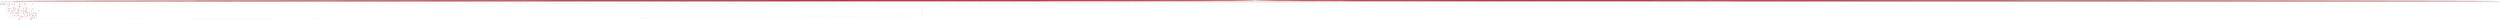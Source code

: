 digraph {

E2F1->BRCA1 [penwidth=1, color=black, arrowhead="vee"]
RHOA->ROCK2 [penwidth=1, color=black, arrowhead="vee"]
YAP1->TP73 [penwidth=1, color=black, arrowhead="vee"]
E2F1->TP73 [penwidth=1, color=black, arrowhead="vee"]
MAPK14->MAPK1 [penwidth=1, color=black, arrowhead="tee"]
BRCA1->SOX2 [penwidth=1, color=black, arrowhead="vee"]
NR0B2->ONECUT1 [penwidth=1, color=black, arrowhead="tee"]
NR4A1->NR2F1 [penwidth=1, color=black, arrowhead="vee"]
SRC->PPP2CA [penwidth=1, color=black, arrowhead="tee"]
MAPK1->MED1 [penwidth=1, color=black, arrowhead="vee"]
HDAC4->RUNX2 [penwidth=1, color=black, arrowhead="tee"]
YAP1->TEAD1 [penwidth=1, color=black, arrowhead="vee"]
HDAC4->MEF2A [penwidth=1, color=black, arrowhead="tee"]
HOXB8->PBX3 [penwidth=1, color=black, arrowhead="vee"]
ROCK2->IRF4 [penwidth=1, color=black, arrowhead="vee"]
MAPK1->SREBF2 [penwidth=1, color=black, arrowhead="vee"]
CEBPE->CEBPG [penwidth=1, color=black, arrowhead="vee"]
CSNK1D->YAP1 [penwidth=1, color=black, arrowhead="tee"]
ZNF521->EBF1 [penwidth=1, color=black, arrowhead="tee"]
CDK1->TP73 [penwidth=1, color=black, arrowhead="tee"]
CSNK1D->LEF1 [penwidth=1, color=black, arrowhead="tee"]
MAPK1->E2F1 [penwidth=1, color=black, arrowhead="vee"]
FHL5->CREM [penwidth=1, color=black, arrowhead="vee"]
CDK1->CUX1 [penwidth=1, color=black, arrowhead="tee"]
MAPK3->POU5F1 [penwidth=1, color=black, arrowhead="tee"]
PLK1->TP73 [penwidth=1, color=black, arrowhead="tee"]
POU2AF1->POU2F2 [penwidth=1, color=black, arrowhead="vee"]
SRC->RHOA [penwidth=1, color=black, arrowhead="tee"]
MAPK1->NR4A1 [penwidth=1, color=black, arrowhead="vee"]
RHOA->MAPK1 [penwidth=1, color=black, arrowhead="vee"]
TP73->TP63 [penwidth=1, color=black, arrowhead="vee"]
MED1->GATA6 [penwidth=1, color=black, arrowhead="vee"]
Perturbation->CEBPE [penwidth=1, color=black, arrowhead="tee"]
Perturbation->FBXO22 [penwidth=1, color=black, arrowhead="tee"]
Perturbation->FHL5 [penwidth=1, color=black, arrowhead="tee"]
Perturbation->GFI1B [penwidth=1, color=black, arrowhead="tee"]
Perturbation->HOXB8 [penwidth=1, color=black, arrowhead="tee"]
Perturbation->KLF6 [penwidth=1, color=black, arrowhead="tee"]
Perturbation->POU2AF1 [penwidth=1, color=black, arrowhead="tee"]
Perturbation->PRKCH [penwidth=1, color=black, arrowhead="tee"]
Perturbation->RFX1 [penwidth=1, color=black, arrowhead="tee"]
SP1->HDAC4 [penwidth=1, color=red, arrowhead="vee"]
SMAD2->SP1 [penwidth=1, color=red, arrowhead="vee"]
MAPK1->CDK1 [penwidth=1, color=red, arrowhead="tee"]
E2F1->MYBL2 [penwidth=1, color=red, arrowhead="tee"]
EGR1->TP53 [penwidth=1, color=red, arrowhead="vee"]
MAPK3->SMAD2 [penwidth=1, color=red, arrowhead="vee"]
NR0B2->HNF4A [penwidth=1, color=red, arrowhead="vee"]
SMAD2->CREB1 [penwidth=1, color=red, arrowhead="vee"]
CREM->CREB1 [penwidth=1, color=red, arrowhead="tee"]
JUN->CREB1 [penwidth=1, color=red, arrowhead="vee"]
MAPK14->JUN [penwidth=1, color=red, arrowhead="vee"]
PPP2CA->ELF1 [penwidth=1, color=red, arrowhead="tee"]
PPP2CA->MAPK3 [penwidth=1, color=red, arrowhead="tee"]
PLK1->YY1 [penwidth=1, color=red, arrowhead="vee"]
MAPK1->FOXO1 [penwidth=1, color=red, arrowhead="tee"]
MAPK1->MYB [penwidth=1, color=red, arrowhead="tee"]
CSNK1D->TP53 [penwidth=1, color=red, arrowhead="vee"]
CDK1->SP1 [penwidth=1, color=red, arrowhead="vee"]
MAPK3->JUN [penwidth=1, color=red, arrowhead="vee"]
MAPK14->TP53 [penwidth=1, color=red, arrowhead="vee"]
MAPK3->SP1 [penwidth=1, color=red, arrowhead="vee"]
CDK1->TP53 [penwidth=1, color=red, arrowhead="vee"]
MAPK14->GATA2 [penwidth=1, color=red, arrowhead="vee"]
FBXO22->BACH1 [penwidth=1, color=red, arrowhead="tee"]
MAPK14->FOXO1 [penwidth=1, color=red, arrowhead="vee"]
MAPK3->TP53 [penwidth=1, color=red, arrowhead="vee"]
MAPK14->HNF4A [penwidth=1, color=red, arrowhead="vee"]
BRCA1->TP53 [penwidth=1, color=red, arrowhead="tee"]
MAPK3->CREB1 [penwidth=1, color=red, arrowhead="vee"]
SRC->MAPK14 [penwidth=1, color=red, arrowhead="vee"]
CSNK1D->FOXO1 [penwidth=1, color=red, arrowhead="vee"]
CDK1->PLK1 [penwidth=1, color=red, arrowhead="vee"]
MAPK14->ETS2 [penwidth=1, color=red, arrowhead="vee"]
MED1->TP53 [penwidth=1, color=red, arrowhead="tee"]
HNF4A->FOXO1 [penwidth=1, color=red, arrowhead="vee"]
YY1->TP53 [penwidth=1, color=red, arrowhead="vee"]
CREB1->TP53 [penwidth=1, color=red, arrowhead="vee"]
SMAD2->ZEB2 [penwidth=1, color=red, arrowhead="vee"]
NR4A1->TP53 [penwidth=1, color=red, arrowhead="tee"]
PRKCH->SRC [penwidth=1, color=red, arrowhead="tee"]
JUN->EGR1 [penwidth=1, color=red, arrowhead="vee"]
Perturbation->CSNK1D [penwidth=1, color=red, arrowhead="vee"]
Perturbation->NR0B2 [penwidth=1, color=red, arrowhead="vee"]
Perturbation->USF2 [penwidth=1, color=red, arrowhead="vee"]
Perturbation->ZNF521 [penwidth=1, color=red, arrowhead="vee"]
EP300->MYB [penwidth=1, color=black, arrowhead="vee"]
EP300->TP53 [penwidth=1, color=black, arrowhead="vee"]
EP300->SMAD2 [penwidth=1, color=black, arrowhead="vee"]
PTPN21->SRC [penwidth=1, color=red, arrowhead="vee"]
MAPK3->EP300 [penwidth=1, color=red, arrowhead="vee"]
EP300->YY1 [penwidth=1, color=black, arrowhead="vee"]
Perturbation->PTPN21 [penwidth=1, color=red, arrowhead="vee"]
CEBPB->RUNX2 [penwidth=1, color=black, arrowhead="vee"]
MAPK1->CEBPB [penwidth=1, color=black, arrowhead="vee"]
CDK5->MEF2A [penwidth=1, color=black, arrowhead="tee"]
CDK5->TP53 [penwidth=1, color=red, arrowhead="vee"]
CDK5->SRC [penwidth=1, color=red, arrowhead="vee"]
CSNK1D->CDK5 [penwidth=1, color=red, arrowhead="vee"]
PTPN13->SRC [penwidth=1, color=red, arrowhead="vee"]
Perturbation->PTPN13 [penwidth=1, color=red, arrowhead="vee"]
EP300->RUNX2 [penwidth=1, color=black, arrowhead="vee"]
EP300->MEF2A [penwidth=1, color=black, arrowhead="vee"]
MAPK1->EP300 [penwidth=1, color=black, arrowhead="vee"]
EP300->TP73 [penwidth=1, color=black, arrowhead="vee"]
EP300->NR4A1 [penwidth=1, color=black, arrowhead="vee"]
CDK1->CSNK2A1 [penwidth=1, color=red, arrowhead="vee"]
MAPK14->CSNK2A1 [penwidth=1, color=red, arrowhead="vee"]
CSNK2A1->TP53 [penwidth=1, color=red, arrowhead="vee"]
CSNK2A1->YY1 [penwidth=1, color=red, arrowhead="vee"]
MAPK3->CSNK2A1 [penwidth=1, color=red, arrowhead="vee"]
Perturbation->AAK1 [penwidth=1, color=red, arrowhead="vee"]
Perturbation->AANAT [penwidth=1, color=red, arrowhead="vee"]
Perturbation->ABHD5 [penwidth=1, color=red, arrowhead="vee"]
Perturbation->ABR [penwidth=1, color=red, arrowhead="vee"]
Perturbation->ACAA2 [penwidth=1, color=red, arrowhead="vee"]
Perturbation->ACD [penwidth=1, color=red, arrowhead="vee"]
Perturbation->ACE [penwidth=1, color=red, arrowhead="vee"]
Perturbation->ACP6 [penwidth=1, color=red, arrowhead="vee"]
Perturbation->ACTL6A [penwidth=1, color=red, arrowhead="vee"]
Perturbation->ADAM19 [penwidth=1, color=red, arrowhead="vee"]
Perturbation->ADAM2 [penwidth=1, color=red, arrowhead="vee"]
Perturbation->ADAM23 [penwidth=1, color=red, arrowhead="vee"]
Perturbation->ADAMTS1 [penwidth=1, color=red, arrowhead="vee"]
Perturbation->ADAMTS13 [penwidth=1, color=red, arrowhead="vee"]
Perturbation->ADCYAP1 [penwidth=1, color=red, arrowhead="vee"]
Perturbation->ADGRV1 [penwidth=1, color=red, arrowhead="vee"]
Perturbation->ADIPOQ [penwidth=1, color=red, arrowhead="vee"]
Perturbation->ADM [penwidth=1, color=red, arrowhead="vee"]
Perturbation->ADM2 [penwidth=1, color=red, arrowhead="vee"]
Perturbation->ADORA1 [penwidth=1, color=red, arrowhead="vee"]
Perturbation->ADORA2A [penwidth=1, color=red, arrowhead="vee"]
Perturbation->ADORA2B [penwidth=1, color=red, arrowhead="vee"]
Perturbation->ADORA3 [penwidth=1, color=red, arrowhead="vee"]
Perturbation->ADRM1 [penwidth=1, color=red, arrowhead="vee"]
Perturbation->AES [penwidth=1, color=red, arrowhead="vee"]
Perturbation->AGRN [penwidth=1, color=red, arrowhead="vee"]
Perturbation->AGRP [penwidth=1, color=red, arrowhead="vee"]
Perturbation->AHSP [penwidth=1, color=red, arrowhead="vee"]
Perturbation->AIP [penwidth=1, color=red, arrowhead="vee"]
Perturbation->AKAP8 [penwidth=1, color=red, arrowhead="vee"]
Perturbation->AKAP8L [penwidth=1, color=red, arrowhead="vee"]
Perturbation->ALOX5AP [penwidth=1, color=red, arrowhead="vee"]
Perturbation->AMER1 [penwidth=1, color=red, arrowhead="vee"]
Perturbation->AMH [penwidth=1, color=red, arrowhead="vee"]
Perturbation->ANGPT4 [penwidth=1, color=red, arrowhead="vee"]
Perturbation->ANGPTL1 [penwidth=1, color=red, arrowhead="vee"]
Perturbation->ANGPTL3 [penwidth=1, color=red, arrowhead="vee"]
Perturbation->ANGPTL4 [penwidth=1, color=red, arrowhead="vee"]
Perturbation->ANKRD12 [penwidth=1, color=red, arrowhead="vee"]
Perturbation->ANKRD6 [penwidth=1, color=red, arrowhead="vee"]
Perturbation->ANO9 [penwidth=1, color=red, arrowhead="vee"]
Perturbation->AP1B1 [penwidth=1, color=red, arrowhead="vee"]
Perturbation->AP2A1 [penwidth=1, color=red, arrowhead="vee"]
Perturbation->AP2S1 [penwidth=1, color=red, arrowhead="vee"]
Perturbation->APELA [penwidth=1, color=red, arrowhead="vee"]
Perturbation->APH1B [penwidth=1, color=red, arrowhead="vee"]
Perturbation->APIP [penwidth=1, color=red, arrowhead="vee"]
Perturbation->APLF [penwidth=1, color=red, arrowhead="vee"]
Perturbation->APLN [penwidth=1, color=red, arrowhead="vee"]
Perturbation->APOA5 [penwidth=1, color=red, arrowhead="vee"]
Perturbation->APOBEC2 [penwidth=1, color=red, arrowhead="vee"]
Perturbation->APOC2 [penwidth=1, color=red, arrowhead="vee"]
Perturbation->APOC3 [penwidth=1, color=red, arrowhead="vee"]
Perturbation->ARAP1 [penwidth=1, color=red, arrowhead="vee"]
Perturbation->ARAP2 [penwidth=1, color=red, arrowhead="vee"]
Perturbation->ARAP3 [penwidth=1, color=red, arrowhead="vee"]
Perturbation->ARFGEF2 [penwidth=1, color=red, arrowhead="vee"]
Perturbation->ARHGAP10 [penwidth=1, color=red, arrowhead="vee"]
Perturbation->ARHGAP11A [penwidth=1, color=red, arrowhead="vee"]
Perturbation->ARHGAP11B [penwidth=1, color=red, arrowhead="vee"]
Perturbation->ARHGAP12 [penwidth=1, color=red, arrowhead="vee"]
Perturbation->ARHGAP15 [penwidth=1, color=red, arrowhead="vee"]
Perturbation->ARHGAP19 [penwidth=1, color=red, arrowhead="vee"]
Perturbation->ARHGAP20 [penwidth=1, color=red, arrowhead="vee"]
Perturbation->ARHGAP21 [penwidth=1, color=red, arrowhead="vee"]
Perturbation->ARHGAP22 [penwidth=1, color=red, arrowhead="vee"]
Perturbation->ARHGAP23 [penwidth=1, color=red, arrowhead="vee"]
Perturbation->ARHGAP27 [penwidth=1, color=red, arrowhead="vee"]
Perturbation->ARHGAP28 [penwidth=1, color=red, arrowhead="vee"]
Perturbation->ARHGAP29 [penwidth=1, color=red, arrowhead="vee"]
Perturbation->ARHGAP30 [penwidth=1, color=red, arrowhead="vee"]
Perturbation->ARHGAP31 [penwidth=1, color=red, arrowhead="vee"]
Perturbation->ARHGAP39 [penwidth=1, color=red, arrowhead="vee"]
Perturbation->ARHGAP4 [penwidth=1, color=red, arrowhead="vee"]
Perturbation->ARHGAP40 [penwidth=1, color=red, arrowhead="vee"]
Perturbation->ARHGAP44 [penwidth=1, color=red, arrowhead="vee"]
Perturbation->ARHGAP6 [penwidth=1, color=red, arrowhead="vee"]
Perturbation->ARHGAP8 [penwidth=1, color=red, arrowhead="vee"]
Perturbation->ARHGAP9 [penwidth=1, color=red, arrowhead="vee"]
Perturbation->ARHGDIG [penwidth=1, color=red, arrowhead="vee"]
Perturbation->ARHGEF10 [penwidth=1, color=red, arrowhead="vee"]
Perturbation->ARHGEF17 [penwidth=1, color=red, arrowhead="vee"]
Perturbation->ARHGEF19 [penwidth=1, color=red, arrowhead="vee"]
Perturbation->ARHGEF25 [penwidth=1, color=red, arrowhead="vee"]
Perturbation->ARHGEF26 [penwidth=1, color=red, arrowhead="vee"]
Perturbation->ARHGEF28 [penwidth=1, color=red, arrowhead="vee"]
Perturbation->ARHGEF3 [penwidth=1, color=red, arrowhead="vee"]
Perturbation->ARHGEF5 [penwidth=1, color=red, arrowhead="vee"]
Perturbation->ARHGEF9 [penwidth=1, color=red, arrowhead="vee"]
Perturbation->ARIH2 [penwidth=1, color=red, arrowhead="vee"]
Perturbation->ARL2 [penwidth=1, color=red, arrowhead="vee"]
Perturbation->ARSA [penwidth=1, color=red, arrowhead="vee"]
Perturbation->ARTN [penwidth=1, color=red, arrowhead="vee"]
Perturbation->ARVCF [penwidth=1, color=red, arrowhead="vee"]
Perturbation->ASAP3 [penwidth=1, color=red, arrowhead="vee"]
Perturbation->ASF1B [penwidth=1, color=red, arrowhead="vee"]
Perturbation->ASH1L [penwidth=1, color=red, arrowhead="vee"]
Perturbation->ASH2L [penwidth=1, color=red, arrowhead="vee"]
Perturbation->ASIP [penwidth=1, color=red, arrowhead="vee"]
Perturbation->ASMT [penwidth=1, color=red, arrowhead="vee"]
Perturbation->ASPH [penwidth=1, color=red, arrowhead="vee"]
Perturbation->ASPSCR1 [penwidth=1, color=red, arrowhead="vee"]
Perturbation->ASXL2 [penwidth=1, color=red, arrowhead="vee"]
Perturbation->ATAD2 [penwidth=1, color=red, arrowhead="vee"]
Perturbation->ATG101 [penwidth=1, color=red, arrowhead="vee"]
Perturbation->ATG4A [penwidth=1, color=red, arrowhead="vee"]
Perturbation->ATG4B [penwidth=1, color=red, arrowhead="vee"]
Perturbation->ATXN2L [penwidth=1, color=red, arrowhead="vee"]
Perturbation->ATXN7 [penwidth=1, color=red, arrowhead="vee"]
Perturbation->AURKC [penwidth=1, color=red, arrowhead="vee"]
Perturbation->AVP [penwidth=1, color=red, arrowhead="vee"]
Perturbation->B2M [penwidth=1, color=red, arrowhead="vee"]
Perturbation->BABAM1 [penwidth=1, color=red, arrowhead="vee"]
Perturbation->BACE2 [penwidth=1, color=red, arrowhead="vee"]
Perturbation->BAG1 [penwidth=1, color=red, arrowhead="vee"]
Perturbation->BAG4 [penwidth=1, color=red, arrowhead="vee"]
Perturbation->BAG6 [penwidth=1, color=red, arrowhead="vee"]
Perturbation->BAP1 [penwidth=1, color=red, arrowhead="vee"]
Perturbation->BBS4 [penwidth=1, color=red, arrowhead="vee"]
Perturbation->BCAP31 [penwidth=1, color=red, arrowhead="vee"]
Perturbation->BCAR3 [penwidth=1, color=red, arrowhead="vee"]
Perturbation->BCCIP [penwidth=1, color=red, arrowhead="vee"]
Perturbation->BCKDK [penwidth=1, color=red, arrowhead="vee"]
Perturbation->BCL2L10 [penwidth=1, color=red, arrowhead="vee"]
Perturbation->BCL9 [penwidth=1, color=red, arrowhead="vee"]
Perturbation->BCOR [penwidth=1, color=red, arrowhead="vee"]
Perturbation->BCORL1 [penwidth=1, color=red, arrowhead="vee"]
Perturbation->BCR_ABL [penwidth=1, color=red, arrowhead="vee"]
Perturbation->BFAR [penwidth=1, color=red, arrowhead="vee"]
Perturbation->BIRC7 [penwidth=1, color=red, arrowhead="vee"]
Perturbation->BIRC8 [penwidth=1, color=red, arrowhead="vee"]
Perturbation->BLVRA [penwidth=1, color=red, arrowhead="vee"]
Perturbation->BMP10 [penwidth=1, color=red, arrowhead="vee"]
Perturbation->BMP15 [penwidth=1, color=red, arrowhead="vee"]
Perturbation->BMP3 [penwidth=1, color=red, arrowhead="vee"]
Perturbation->BMP6 [penwidth=1, color=red, arrowhead="vee"]
Perturbation->BMP8A [penwidth=1, color=red, arrowhead="vee"]
Perturbation->BMP8B [penwidth=1, color=red, arrowhead="vee"]
Perturbation->BRCC3 [penwidth=1, color=red, arrowhead="vee"]
Perturbation->BRD4 [penwidth=1, color=red, arrowhead="vee"]
Perturbation->BRD8 [penwidth=1, color=red, arrowhead="vee"]
Perturbation->BRK1 [penwidth=1, color=red, arrowhead="vee"]
Perturbation->BSPRY [penwidth=1, color=red, arrowhead="vee"]
Perturbation->BTAF1 [penwidth=1, color=red, arrowhead="vee"]
Perturbation->BTG1 [penwidth=1, color=red, arrowhead="vee"]
Perturbation->C11orf74 [penwidth=1, color=red, arrowhead="vee"]
Perturbation->C1D [penwidth=1, color=red, arrowhead="vee"]
Perturbation->C1QBP [penwidth=1, color=red, arrowhead="vee"]
Perturbation->C1S [penwidth=1, color=red, arrowhead="vee"]
Perturbation->C2 [penwidth=1, color=red, arrowhead="vee"]
Perturbation->C4BPA [penwidth=1, color=red, arrowhead="vee"]
Perturbation->CABLES1 [penwidth=1, color=red, arrowhead="vee"]
Perturbation->CABLES2 [penwidth=1, color=red, arrowhead="vee"]
Perturbation->CABP1 [penwidth=1, color=red, arrowhead="vee"]
Perturbation->CALB1 [penwidth=1, color=red, arrowhead="vee"]
Perturbation->CALCB [penwidth=1, color=red, arrowhead="vee"]
Perturbation->CALM1 [penwidth=1, color=red, arrowhead="vee"]
Perturbation->CALR [penwidth=1, color=red, arrowhead="vee"]
Perturbation->CAMK1G [penwidth=1, color=red, arrowhead="vee"]
Perturbation->CAND1 [penwidth=1, color=red, arrowhead="vee"]
Perturbation->CAPNS1 [penwidth=1, color=red, arrowhead="vee"]
Perturbation->CAPRIN1 [penwidth=1, color=red, arrowhead="vee"]
Perturbation->CAPRIN2 [penwidth=1, color=red, arrowhead="vee"]
Perturbation->CARD16 [penwidth=1, color=red, arrowhead="vee"]
Perturbation->CARD17 [penwidth=1, color=red, arrowhead="vee"]
Perturbation->CARD18 [penwidth=1, color=red, arrowhead="vee"]
Perturbation->CARD19 [penwidth=1, color=red, arrowhead="vee"]
Perturbation->CARD6 [penwidth=1, color=red, arrowhead="vee"]
Perturbation->CARM1 [penwidth=1, color=red, arrowhead="vee"]
Perturbation->CASP12 [penwidth=1, color=red, arrowhead="vee"]
Perturbation->CASP4 [penwidth=1, color=red, arrowhead="vee"]
Perturbation->CBLL1 [penwidth=1, color=red, arrowhead="vee"]
Perturbation->CBY1 [penwidth=1, color=red, arrowhead="vee"]
Perturbation->CCAR2 [penwidth=1, color=red, arrowhead="vee"]
Perturbation->CCL1 [penwidth=1, color=red, arrowhead="vee"]
Perturbation->CCL11 [penwidth=1, color=red, arrowhead="vee"]
Perturbation->CCL13 [penwidth=1, color=red, arrowhead="vee"]
Perturbation->CCL14 [penwidth=1, color=red, arrowhead="vee"]
Perturbation->CCL15 [penwidth=1, color=red, arrowhead="vee"]
Perturbation->CCL16 [penwidth=1, color=red, arrowhead="vee"]
Perturbation->CCL17 [penwidth=1, color=red, arrowhead="vee"]
Perturbation->CCL18 [penwidth=1, color=red, arrowhead="vee"]
Perturbation->CCL19 [penwidth=1, color=red, arrowhead="vee"]
Perturbation->CCL20 [penwidth=1, color=red, arrowhead="vee"]
Perturbation->CCL21 [penwidth=1, color=red, arrowhead="vee"]
Perturbation->CCL22 [penwidth=1, color=red, arrowhead="vee"]
Perturbation->CCL23 [penwidth=1, color=red, arrowhead="vee"]
Perturbation->CCL24 [penwidth=1, color=red, arrowhead="vee"]
Perturbation->CCL25 [penwidth=1, color=red, arrowhead="vee"]
Perturbation->CCL26 [penwidth=1, color=red, arrowhead="vee"]
Perturbation->CCL27 [penwidth=1, color=red, arrowhead="vee"]
Perturbation->CCL28 [penwidth=1, color=red, arrowhead="vee"]
Perturbation->CCL3L1 [penwidth=1, color=red, arrowhead="vee"]
Perturbation->CCL4 [penwidth=1, color=red, arrowhead="vee"]
Perturbation->CCL7 [penwidth=1, color=red, arrowhead="vee"]
Perturbation->CCL8 [penwidth=1, color=red, arrowhead="vee"]
Perturbation->CCN3 [penwidth=1, color=red, arrowhead="vee"]
Perturbation->CCNY [penwidth=1, color=red, arrowhead="vee"]
Perturbation->CCP110 [penwidth=1, color=red, arrowhead="vee"]
Perturbation->CCS [penwidth=1, color=red, arrowhead="vee"]
Perturbation->CD24 [penwidth=1, color=red, arrowhead="vee"]
Perturbation->CD34 [penwidth=1, color=red, arrowhead="vee"]
Perturbation->CD40LG [penwidth=1, color=red, arrowhead="vee"]
Perturbation->CD48 [penwidth=1, color=red, arrowhead="vee"]
Perturbation->CD55 [penwidth=1, color=red, arrowhead="vee"]
Perturbation->CD58 [penwidth=1, color=red, arrowhead="vee"]
Perturbation->CD70 [penwidth=1, color=red, arrowhead="vee"]
Perturbation->CD81 [penwidth=1, color=red, arrowhead="vee"]
Perturbation->CD86 [penwidth=1, color=red, arrowhead="vee"]
Perturbation->CD9 [penwidth=1, color=red, arrowhead="vee"]
Perturbation->CDC14A [penwidth=1, color=red, arrowhead="vee"]
Perturbation->CDC14B [penwidth=1, color=red, arrowhead="vee"]
Perturbation->CDC42BPB [penwidth=1, color=red, arrowhead="vee"]
Perturbation->CDC42SE1 [penwidth=1, color=red, arrowhead="vee"]
Perturbation->CDC73 [penwidth=1, color=red, arrowhead="vee"]
Perturbation->CDH15 [penwidth=1, color=red, arrowhead="vee"]
Perturbation->CDK10 [penwidth=1, color=red, arrowhead="vee"]
Perturbation->CDK11A [penwidth=1, color=red, arrowhead="vee"]
Perturbation->CDK12 [penwidth=1, color=red, arrowhead="vee"]
Perturbation->CDK19 [penwidth=1, color=red, arrowhead="vee"]
Perturbation->CDK20 [penwidth=1, color=red, arrowhead="vee"]
Perturbation->CDK5RAP3 [penwidth=1, color=red, arrowhead="vee"]
Perturbation->CDKN3 [penwidth=1, color=red, arrowhead="vee"]
Perturbation->CDO1 [penwidth=1, color=red, arrowhead="vee"]
Perturbation->CENPX [penwidth=1, color=red, arrowhead="vee"]
Perturbation->CEP85 [penwidth=1, color=red, arrowhead="vee"]
Perturbation->CERK [penwidth=1, color=red, arrowhead="vee"]
Perturbation->CFI [penwidth=1, color=red, arrowhead="vee"]
Perturbation->CGB3 [penwidth=1, color=red, arrowhead="vee"]
Perturbation->CGB7 [penwidth=1, color=red, arrowhead="vee"]
Perturbation->CGN [penwidth=1, color=red, arrowhead="vee"]
Perturbation->CHAD [penwidth=1, color=red, arrowhead="vee"]
Perturbation->CHD8 [penwidth=1, color=red, arrowhead="vee"]
Perturbation->CHFR [penwidth=1, color=red, arrowhead="vee"]
Perturbation->CHK2 [penwidth=1, color=red, arrowhead="vee"]
Perturbation->CHKA [penwidth=1, color=red, arrowhead="vee"]
Perturbation->CHMP1A [penwidth=1, color=red, arrowhead="vee"]
Perturbation->CHN1 [penwidth=1, color=red, arrowhead="vee"]
Perturbation->CHP1 [penwidth=1, color=red, arrowhead="vee"]
Perturbation->CHP2 [penwidth=1, color=red, arrowhead="vee"]
Perturbation->CIB1 [penwidth=1, color=red, arrowhead="vee"]
Perturbation->CISD2 [penwidth=1, color=red, arrowhead="vee"]
Perturbation->CISH [penwidth=1, color=red, arrowhead="vee"]
Perturbation->CKS1B [penwidth=1, color=red, arrowhead="vee"]
Perturbation->CLCF1 [penwidth=1, color=red, arrowhead="vee"]
Perturbation->CLDN1 [penwidth=1, color=red, arrowhead="vee"]
Perturbation->CLK1 [penwidth=1, color=red, arrowhead="vee"]
Perturbation->CLK4 [penwidth=1, color=red, arrowhead="vee"]
Perturbation->CMA1 [penwidth=1, color=red, arrowhead="vee"]
Perturbation->CMTM8 [penwidth=1, color=red, arrowhead="vee"]
Perturbation->CNKSR1 [penwidth=1, color=red, arrowhead="vee"]
Perturbation->CNKSR2 [penwidth=1, color=red, arrowhead="vee"]
Perturbation->CNOT9 [penwidth=1, color=red, arrowhead="vee"]
Perturbation->CNR1 [penwidth=1, color=red, arrowhead="vee"]
Perturbation->CNR2 [penwidth=1, color=red, arrowhead="vee"]
Perturbation->CNTF [penwidth=1, color=red, arrowhead="vee"]
Perturbation->CNTN1 [penwidth=1, color=red, arrowhead="vee"]
Perturbation->CNTN6 [penwidth=1, color=red, arrowhead="vee"]
Perturbation->COL11A1 [penwidth=1, color=red, arrowhead="vee"]
Perturbation->COL3A1 [penwidth=1, color=red, arrowhead="vee"]
Perturbation->COL4A1 [penwidth=1, color=red, arrowhead="vee"]
Perturbation->COL4A2 [penwidth=1, color=red, arrowhead="vee"]
Perturbation->COL4A4 [penwidth=1, color=red, arrowhead="vee"]
Perturbation->COL4A6 [penwidth=1, color=red, arrowhead="vee"]
Perturbation->COL5A3 [penwidth=1, color=red, arrowhead="vee"]
Perturbation->COL6A1 [penwidth=1, color=red, arrowhead="vee"]
Perturbation->COL6A2 [penwidth=1, color=red, arrowhead="vee"]
Perturbation->COL6A3 [penwidth=1, color=red, arrowhead="vee"]
Perturbation->COMP [penwidth=1, color=red, arrowhead="vee"]
Perturbation->CORT [penwidth=1, color=red, arrowhead="vee"]
Perturbation->CPLX1 [penwidth=1, color=red, arrowhead="vee"]
Perturbation->CREBZF [penwidth=1, color=red, arrowhead="vee"]
Perturbation->CRH [penwidth=1, color=red, arrowhead="vee"]
Perturbation->CRIPAK [penwidth=1, color=red, arrowhead="vee"]
Perturbation->CSE1L [penwidth=1, color=red, arrowhead="vee"]
Perturbation->CSH1 [penwidth=1, color=red, arrowhead="vee"]
Perturbation->CSH2 [penwidth=1, color=red, arrowhead="vee"]
Perturbation->CSHL1 [penwidth=1, color=red, arrowhead="vee"]
Perturbation->CSN1S1 [penwidth=1, color=red, arrowhead="vee"]
Perturbation->CSNK1G2 [penwidth=1, color=red, arrowhead="vee"]
Perturbation->CSNK1G3 [penwidth=1, color=red, arrowhead="vee"]
Perturbation->CSNK2A2 [penwidth=1, color=red, arrowhead="vee"]
Perturbation->CTDNEP1 [penwidth=1, color=red, arrowhead="vee"]
Perturbation->CTDSP2 [penwidth=1, color=red, arrowhead="vee"]
Perturbation->CTDSPL [penwidth=1, color=red, arrowhead="vee"]
Perturbation->CTF1 [penwidth=1, color=red, arrowhead="vee"]
Perturbation->CTNNA2 [penwidth=1, color=red, arrowhead="vee"]
Perturbation->CTNNBIP1 [penwidth=1, color=red, arrowhead="vee"]
Perturbation->CTNND2 [penwidth=1, color=red, arrowhead="vee"]
Perturbation->CTSB [penwidth=1, color=red, arrowhead="vee"]
Perturbation->CTSH [penwidth=1, color=red, arrowhead="vee"]
Perturbation->CTSK [penwidth=1, color=red, arrowhead="vee"]
Perturbation->CTSL [penwidth=1, color=red, arrowhead="vee"]
Perturbation->CTSS [penwidth=1, color=red, arrowhead="vee"]
Perturbation->CUEDC2 [penwidth=1, color=red, arrowhead="vee"]
Perturbation->CXCL13 [penwidth=1, color=red, arrowhead="vee"]
Perturbation->CXCL16 [penwidth=1, color=red, arrowhead="vee"]
Perturbation->CXCL2 [penwidth=1, color=red, arrowhead="vee"]
Perturbation->CXCL3 [penwidth=1, color=red, arrowhead="vee"]
Perturbation->CXCL6 [penwidth=1, color=red, arrowhead="vee"]
Perturbation->CXCL9 [penwidth=1, color=red, arrowhead="vee"]
Perturbation->CXXC4 [penwidth=1, color=red, arrowhead="vee"]
Perturbation->CYB5R3 [penwidth=1, color=red, arrowhead="vee"]
Perturbation->CYFIP2 [penwidth=1, color=red, arrowhead="vee"]
Perturbation->CYP11A1 [penwidth=1, color=red, arrowhead="vee"]
Perturbation->CYR61 [penwidth=1, color=red, arrowhead="vee"]
Perturbation->CYSLTR1 [penwidth=1, color=red, arrowhead="vee"]
Perturbation->CYSLTR2 [penwidth=1, color=red, arrowhead="vee"]
Perturbation->CYTH1 [penwidth=1, color=red, arrowhead="vee"]
Perturbation->DACT1 [penwidth=1, color=red, arrowhead="vee"]
Perturbation->DACT2 [penwidth=1, color=red, arrowhead="vee"]
Perturbation->DAOA [penwidth=1, color=red, arrowhead="vee"]
Perturbation->DBF4B [penwidth=1, color=red, arrowhead="vee"]
Perturbation->DBH [penwidth=1, color=red, arrowhead="vee"]
Perturbation->DDX21 [penwidth=1, color=red, arrowhead="vee"]
Perturbation->DEFB4A [penwidth=1, color=red, arrowhead="vee"]
Perturbation->DENND4A [penwidth=1, color=red, arrowhead="vee"]
Perturbation->DHH [penwidth=1, color=red, arrowhead="vee"]
Perturbation->DHX58 [penwidth=1, color=red, arrowhead="vee"]
Perturbation->DISC1 [penwidth=1, color=red, arrowhead="vee"]
Perturbation->DISP1 [penwidth=1, color=red, arrowhead="vee"]
Perturbation->DISP2 [penwidth=1, color=red, arrowhead="vee"]
Perturbation->DISP3 [penwidth=1, color=red, arrowhead="vee"]
Perturbation->DIXDC1 [penwidth=1, color=red, arrowhead="vee"]
Perturbation->DLGAP1 [penwidth=1, color=red, arrowhead="vee"]
Perturbation->DLK2 [penwidth=1, color=red, arrowhead="vee"]
Perturbation->DLX2 [penwidth=1, color=red, arrowhead="vee"]
Perturbation->DMAP1 [penwidth=1, color=red, arrowhead="vee"]
Perturbation->DMBX1 [penwidth=1, color=red, arrowhead="vee"]
Perturbation->DMPK [penwidth=1, color=red, arrowhead="vee"]
Perturbation->DNAJC5 [penwidth=1, color=red, arrowhead="vee"]
Perturbation->DNAJC7 [penwidth=1, color=red, arrowhead="vee"]
Perturbation->DNER [penwidth=1, color=red, arrowhead="vee"]
Perturbation->DNMBP [penwidth=1, color=red, arrowhead="vee"]
Perturbation->DNTTIP1 [penwidth=1, color=red, arrowhead="vee"]
Perturbation->DOC2A [penwidth=1, color=red, arrowhead="vee"]
Perturbation->DOCK10 [penwidth=1, color=red, arrowhead="vee"]
Perturbation->DOCK3 [penwidth=1, color=red, arrowhead="vee"]
Perturbation->DOCK9 [penwidth=1, color=red, arrowhead="vee"]
Perturbation->DOK7 [penwidth=1, color=red, arrowhead="vee"]
Perturbation->DOT1L [penwidth=1, color=red, arrowhead="vee"]
Perturbation->DTX3L [penwidth=1, color=red, arrowhead="vee"]
Perturbation->DTX4 [penwidth=1, color=red, arrowhead="vee"]
Perturbation->DUSP10 [penwidth=1, color=red, arrowhead="vee"]
Perturbation->DUSP14 [penwidth=1, color=red, arrowhead="vee"]
Perturbation->DUSP18 [penwidth=1, color=red, arrowhead="vee"]
Perturbation->DUSP19 [penwidth=1, color=red, arrowhead="vee"]
Perturbation->DUSP2 [penwidth=1, color=red, arrowhead="vee"]
Perturbation->DUSP22 [penwidth=1, color=red, arrowhead="vee"]
Perturbation->DUSP26 [penwidth=1, color=red, arrowhead="vee"]
Perturbation->DUSP7 [penwidth=1, color=red, arrowhead="vee"]
Perturbation->DUSP8 [penwidth=1, color=red, arrowhead="vee"]
Perturbation->DUSP9 [penwidth=1, color=red, arrowhead="vee"]
Perturbation->DVL1P1 [penwidth=1, color=red, arrowhead="vee"]
Perturbation->DYNLL2 [penwidth=1, color=red, arrowhead="vee"]
Perturbation->DYRK1A [penwidth=1, color=red, arrowhead="vee"]
Perturbation->DYRK3 [penwidth=1, color=red, arrowhead="vee"]
Perturbation->DZIP3 [penwidth=1, color=red, arrowhead="vee"]
Perturbation->E2F6 [penwidth=1, color=red, arrowhead="vee"]
Perturbation->E2F7 [penwidth=1, color=red, arrowhead="vee"]
Perturbation->EAF1 [penwidth=1, color=red, arrowhead="vee"]
Perturbation->EAF2 [penwidth=1, color=red, arrowhead="vee"]
Perturbation->EBI3 [penwidth=1, color=red, arrowhead="vee"]
Perturbation->ECE1 [penwidth=1, color=red, arrowhead="vee"]
Perturbation->EDA [penwidth=1, color=red, arrowhead="vee"]
Perturbation->EEF1B2 [penwidth=1, color=red, arrowhead="vee"]
Perturbation->EEF1E1 [penwidth=1, color=red, arrowhead="vee"]
Perturbation->EFHC1 [penwidth=1, color=red, arrowhead="vee"]
Perturbation->EFNA1 [penwidth=1, color=red, arrowhead="vee"]
Perturbation->EFNA2 [penwidth=1, color=red, arrowhead="vee"]
Perturbation->EFNA3 [penwidth=1, color=red, arrowhead="vee"]
Perturbation->EFNA4 [penwidth=1, color=red, arrowhead="vee"]
Perturbation->EFNA5 [penwidth=1, color=red, arrowhead="vee"]
Perturbation->EFNB2 [penwidth=1, color=red, arrowhead="vee"]
Perturbation->EFNB3 [penwidth=1, color=red, arrowhead="vee"]
Perturbation->EHMT2 [penwidth=1, color=red, arrowhead="vee"]
Perturbation->EID2 [penwidth=1, color=red, arrowhead="vee"]
Perturbation->EIF1 [penwidth=1, color=red, arrowhead="vee"]
Perturbation->EIF1AX [penwidth=1, color=red, arrowhead="vee"]
Perturbation->EIF2AK1 [penwidth=1, color=red, arrowhead="vee"]
Perturbation->EIF4A2 [penwidth=1, color=red, arrowhead="vee"]
Perturbation->EIF4H [penwidth=1, color=red, arrowhead="vee"]
Perturbation->EIF6 [penwidth=1, color=red, arrowhead="vee"]
Perturbation->ELOC [penwidth=1, color=red, arrowhead="vee"]
Perturbation->ELP1 [penwidth=1, color=red, arrowhead="vee"]
Perturbation->ELP2 [penwidth=1, color=red, arrowhead="vee"]
Perturbation->ENC1 [penwidth=1, color=red, arrowhead="vee"]
Perturbation->ENPEP [penwidth=1, color=red, arrowhead="vee"]
Perturbation->EP400 [penwidth=1, color=red, arrowhead="vee"]
Perturbation->EPGN [penwidth=1, color=red, arrowhead="vee"]
Perturbation->EPS15L1 [penwidth=1, color=red, arrowhead="vee"]
Perturbation->ERC1 [penwidth=1, color=red, arrowhead="vee"]
Perturbation->ERCC8 [penwidth=1, color=red, arrowhead="vee"]
Perturbation->ERGIC1 [penwidth=1, color=red, arrowhead="vee"]
Perturbation->ERVW_1 [penwidth=1, color=red, arrowhead="vee"]
Perturbation->ESPN [penwidth=1, color=red, arrowhead="vee"]
Perturbation->ETFB [penwidth=1, color=red, arrowhead="vee"]
Perturbation->ETV3 [penwidth=1, color=red, arrowhead="vee"]
Perturbation->EXOC4 [penwidth=1, color=red, arrowhead="vee"]
Perturbation->EXTL1 [penwidth=1, color=red, arrowhead="vee"]
Perturbation->EYA3 [penwidth=1, color=red, arrowhead="vee"]
Perturbation->F12 [penwidth=1, color=red, arrowhead="vee"]
Perturbation->F7 [penwidth=1, color=red, arrowhead="vee"]
Perturbation->FAAP24 [penwidth=1, color=red, arrowhead="vee"]
Perturbation->FAM107A [penwidth=1, color=red, arrowhead="vee"]
Perturbation->FAM13A [penwidth=1, color=red, arrowhead="vee"]
Perturbation->FAM13B [penwidth=1, color=red, arrowhead="vee"]
Perturbation->FAM20C [penwidth=1, color=red, arrowhead="vee"]
Perturbation->FANCB [penwidth=1, color=red, arrowhead="vee"]
Perturbation->FAP [penwidth=1, color=red, arrowhead="vee"]
Perturbation->FASTK [penwidth=1, color=red, arrowhead="vee"]
Perturbation->FBLN1 [penwidth=1, color=red, arrowhead="vee"]
Perturbation->FBXO11 [penwidth=1, color=red, arrowhead="vee"]
Perturbation->FBXO32 [penwidth=1, color=red, arrowhead="vee"]
Perturbation->FBXO7 [penwidth=1, color=red, arrowhead="vee"]
Perturbation->FBXW11 [penwidth=1, color=red, arrowhead="vee"]
Perturbation->FBXW5 [penwidth=1, color=red, arrowhead="vee"]
Perturbation->FBXW8 [penwidth=1, color=red, arrowhead="vee"]
Perturbation->FCER2 [penwidth=1, color=red, arrowhead="vee"]
Perturbation->FCGR3A [penwidth=1, color=red, arrowhead="vee"]
Perturbation->FERMT1 [penwidth=1, color=red, arrowhead="vee"]
Perturbation->FERMT2 [penwidth=1, color=red, arrowhead="vee"]
Perturbation->FERMT3 [penwidth=1, color=red, arrowhead="vee"]
Perturbation->FFAR1 [penwidth=1, color=red, arrowhead="vee"]
Perturbation->FFAR2 [penwidth=1, color=red, arrowhead="vee"]
Perturbation->FFAR3 [penwidth=1, color=red, arrowhead="vee"]
Perturbation->FFAR4 [penwidth=1, color=red, arrowhead="vee"]
Perturbation->FGD1 [penwidth=1, color=red, arrowhead="vee"]
Perturbation->FGD2 [penwidth=1, color=red, arrowhead="vee"]
Perturbation->FGD3 [penwidth=1, color=red, arrowhead="vee"]
Perturbation->FGD4 [penwidth=1, color=red, arrowhead="vee"]
Perturbation->FGD5 [penwidth=1, color=red, arrowhead="vee"]
Perturbation->FGF11 [penwidth=1, color=red, arrowhead="vee"]
Perturbation->FGF12 [penwidth=1, color=red, arrowhead="vee"]
Perturbation->FGF13 [penwidth=1, color=red, arrowhead="vee"]
Perturbation->FGF14 [penwidth=1, color=red, arrowhead="vee"]
Perturbation->FGF16 [penwidth=1, color=red, arrowhead="vee"]
Perturbation->FGF17 [penwidth=1, color=red, arrowhead="vee"]
Perturbation->FGF18 [penwidth=1, color=red, arrowhead="vee"]
Perturbation->FGF19 [penwidth=1, color=red, arrowhead="vee"]
Perturbation->FGF20 [penwidth=1, color=red, arrowhead="vee"]
Perturbation->FGF21 [penwidth=1, color=red, arrowhead="vee"]
Perturbation->FGF22 [penwidth=1, color=red, arrowhead="vee"]
Perturbation->FGF4 [penwidth=1, color=red, arrowhead="vee"]
Perturbation->FGF5 [penwidth=1, color=red, arrowhead="vee"]
Perturbation->FGF6 [penwidth=1, color=red, arrowhead="vee"]
Perturbation->FGF7 [penwidth=1, color=red, arrowhead="vee"]
Perturbation->FGF9 [penwidth=1, color=red, arrowhead="vee"]
Perturbation->FGFBP1 [penwidth=1, color=red, arrowhead="vee"]
Perturbation->FGFR1OP [penwidth=1, color=red, arrowhead="vee"]
Perturbation->FHIT [penwidth=1, color=red, arrowhead="vee"]
Perturbation->FIP1L1 [penwidth=1, color=red, arrowhead="vee"]
Perturbation->FIS1 [penwidth=1, color=red, arrowhead="vee"]
Perturbation->FIZ1 [penwidth=1, color=red, arrowhead="vee"]
Perturbation->FKBP15 [penwidth=1, color=red, arrowhead="vee"]
Perturbation->FKBP1A [penwidth=1, color=red, arrowhead="vee"]
Perturbation->FLT3LG [penwidth=1, color=red, arrowhead="vee"]
Perturbation->FMOD [penwidth=1, color=red, arrowhead="vee"]
Perturbation->FMR1 [penwidth=1, color=red, arrowhead="vee"]
Perturbation->FNBP1L [penwidth=1, color=red, arrowhead="vee"]
Perturbation->FNTB [penwidth=1, color=red, arrowhead="vee"]
Perturbation->FOXC1 [penwidth=1, color=red, arrowhead="vee"]
Perturbation->FOXH1 [penwidth=1, color=red, arrowhead="vee"]
Perturbation->FRAT2 [penwidth=1, color=red, arrowhead="vee"]
Perturbation->FRK [penwidth=1, color=red, arrowhead="vee"]
Perturbation->FRZB [penwidth=1, color=red, arrowhead="vee"]
Perturbation->FSHB [penwidth=1, color=red, arrowhead="vee"]
Perturbation->FSTL3 [penwidth=1, color=red, arrowhead="vee"]
Perturbation->GABPB1 [penwidth=1, color=red, arrowhead="vee"]
Perturbation->GABPB2 [penwidth=1, color=red, arrowhead="vee"]
Perturbation->GAD1 [penwidth=1, color=red, arrowhead="vee"]
Perturbation->GADD45B [penwidth=1, color=red, arrowhead="vee"]
Perturbation->GADD45G [penwidth=1, color=red, arrowhead="vee"]
Perturbation->GADD45GIP1 [penwidth=1, color=red, arrowhead="vee"]
Perturbation->GAK [penwidth=1, color=red, arrowhead="vee"]
Perturbation->GALP [penwidth=1, color=red, arrowhead="vee"]
Perturbation->GAS1 [penwidth=1, color=red, arrowhead="vee"]
Perturbation->GAS6 [penwidth=1, color=red, arrowhead="vee"]
Perturbation->GAST [penwidth=1, color=red, arrowhead="vee"]
Perturbation->GCC1 [penwidth=1, color=red, arrowhead="vee"]
Perturbation->GCHFR [penwidth=1, color=red, arrowhead="vee"]
Perturbation->GCKR [penwidth=1, color=red, arrowhead="vee"]
Perturbation->GDF1 [penwidth=1, color=red, arrowhead="vee"]
Perturbation->GDF10 [penwidth=1, color=red, arrowhead="vee"]
Perturbation->GDF11 [penwidth=1, color=red, arrowhead="vee"]
Perturbation->GDF2 [penwidth=1, color=red, arrowhead="vee"]
Perturbation->GDF3 [penwidth=1, color=red, arrowhead="vee"]
Perturbation->GDF6 [penwidth=1, color=red, arrowhead="vee"]
Perturbation->GDF7 [penwidth=1, color=red, arrowhead="vee"]
Perturbation->GDF9 [penwidth=1, color=red, arrowhead="vee"]
Perturbation->GGCX [penwidth=1, color=red, arrowhead="vee"]
Perturbation->GH1 [penwidth=1, color=red, arrowhead="vee"]
Perturbation->GH2 [penwidth=1, color=red, arrowhead="vee"]
Perturbation->GHITM [penwidth=1, color=red, arrowhead="vee"]
Perturbation->GHRH [penwidth=1, color=red, arrowhead="vee"]
Perturbation->GHRL [penwidth=1, color=red, arrowhead="vee"]
Perturbation->GIP [penwidth=1, color=red, arrowhead="vee"]
Perturbation->GLRX [penwidth=1, color=red, arrowhead="vee"]
Perturbation->GMIP [penwidth=1, color=red, arrowhead="vee"]
Perturbation->GNB5 [penwidth=1, color=red, arrowhead="vee"]
Perturbation->GNG4 [penwidth=1, color=red, arrowhead="vee"]
Perturbation->GNGT2 [penwidth=1, color=red, arrowhead="vee"]
Perturbation->GNL3 [penwidth=1, color=red, arrowhead="vee"]
Perturbation->GNRH1 [penwidth=1, color=red, arrowhead="vee"]
Perturbation->GNRH2 [penwidth=1, color=red, arrowhead="vee"]
Perturbation->GOPC [penwidth=1, color=red, arrowhead="vee"]
Perturbation->GPC3 [penwidth=1, color=red, arrowhead="vee"]
Perturbation->GPC4 [penwidth=1, color=red, arrowhead="vee"]
Perturbation->GPER1 [penwidth=1, color=red, arrowhead="vee"]
Perturbation->GPHA2 [penwidth=1, color=red, arrowhead="vee"]
Perturbation->GPR132 [penwidth=1, color=red, arrowhead="vee"]
Perturbation->GPR17 [penwidth=1, color=red, arrowhead="vee"]
Perturbation->GPR174 [penwidth=1, color=red, arrowhead="vee"]
Perturbation->GPR183 [penwidth=1, color=red, arrowhead="vee"]
Perturbation->GPR34 [penwidth=1, color=red, arrowhead="vee"]
Perturbation->GPR35 [penwidth=1, color=red, arrowhead="vee"]
Perturbation->GPR55 [penwidth=1, color=red, arrowhead="vee"]
Perturbation->GPR84 [penwidth=1, color=red, arrowhead="vee"]
Perturbation->GPSM1 [penwidth=1, color=red, arrowhead="vee"]
Perturbation->GRIP1 [penwidth=1, color=red, arrowhead="vee"]
Perturbation->GRIPAP1 [penwidth=1, color=red, arrowhead="vee"]
Perturbation->GRK3 [penwidth=1, color=red, arrowhead="vee"]
Perturbation->GRK4 [penwidth=1, color=red, arrowhead="vee"]
Perturbation->GRK5 [penwidth=1, color=red, arrowhead="vee"]
Perturbation->GRK6 [penwidth=1, color=red, arrowhead="vee"]
Perturbation->GRP [penwidth=1, color=red, arrowhead="vee"]
Perturbation->GSPT1 [penwidth=1, color=red, arrowhead="vee"]
Perturbation->GTF2E2 [penwidth=1, color=red, arrowhead="vee"]
Perturbation->GTF3C4 [penwidth=1, color=red, arrowhead="vee"]
Perturbation->GUCA1A [penwidth=1, color=red, arrowhead="vee"]
Perturbation->GUCA1B [penwidth=1, color=red, arrowhead="vee"]
Perturbation->GUCA2A [penwidth=1, color=red, arrowhead="vee"]
Perturbation->GUCA2B [penwidth=1, color=red, arrowhead="vee"]
Perturbation->GXYLT1 [penwidth=1, color=red, arrowhead="vee"]
Perturbation->GXYLT2 [penwidth=1, color=red, arrowhead="vee"]
Perturbation->GZMA [penwidth=1, color=red, arrowhead="vee"]
Perturbation->GZMM [penwidth=1, color=red, arrowhead="vee"]
Perturbation->HACD3 [penwidth=1, color=red, arrowhead="vee"]
Perturbation->HAT1 [penwidth=1, color=red, arrowhead="vee"]
Perturbation->HCRT [penwidth=1, color=red, arrowhead="vee"]
Perturbation->HDAC10 [penwidth=1, color=red, arrowhead="vee"]
Perturbation->HDC [penwidth=1, color=red, arrowhead="vee"]
Perturbation->HEBP1 [penwidth=1, color=red, arrowhead="vee"]
Perturbation->HECTD3 [penwidth=1, color=red, arrowhead="vee"]
Perturbation->HELLS [penwidth=1, color=red, arrowhead="vee"]
Perturbation->HES6 [penwidth=1, color=red, arrowhead="vee"]
Perturbation->HEY2 [penwidth=1, color=red, arrowhead="vee"]
Perturbation->HFE [penwidth=1, color=red, arrowhead="vee"]
Perturbation->HGFAC [penwidth=1, color=red, arrowhead="vee"]
Perturbation->HHAT [penwidth=1, color=red, arrowhead="vee"]
Perturbation->HIF1AN [penwidth=1, color=red, arrowhead="vee"]
Perturbation->HIPK3 [penwidth=1, color=red, arrowhead="vee"]
Perturbation->HIPK4 [penwidth=1, color=red, arrowhead="vee"]
Perturbation->HIST2H3C [penwidth=1, color=red, arrowhead="vee"]
Perturbation->HLA_A [penwidth=1, color=red, arrowhead="vee"]
Perturbation->HLA_B [penwidth=1, color=red, arrowhead="vee"]
Perturbation->HLA_C [penwidth=1, color=red, arrowhead="vee"]
Perturbation->HLA_DMA [penwidth=1, color=red, arrowhead="vee"]
Perturbation->HLA_DMB [penwidth=1, color=red, arrowhead="vee"]
Perturbation->HLA_DPA1 [penwidth=1, color=red, arrowhead="vee"]
Perturbation->HLA_DQA2 [penwidth=1, color=red, arrowhead="vee"]
Perturbation->HLA_DQB1 [penwidth=1, color=red, arrowhead="vee"]
Perturbation->HLA_F [penwidth=1, color=red, arrowhead="vee"]
Perturbation->HLA_G [penwidth=1, color=red, arrowhead="vee"]
Perturbation->HLX [penwidth=1, color=red, arrowhead="vee"]
Perturbation->HMOX2 [penwidth=1, color=red, arrowhead="vee"]
Perturbation->HNRNPUL1 [penwidth=1, color=red, arrowhead="vee"]
Perturbation->HOMER1 [penwidth=1, color=red, arrowhead="vee"]
Perturbation->HOMER2 [penwidth=1, color=red, arrowhead="vee"]
Perturbation->HOOK1 [penwidth=1, color=red, arrowhead="vee"]
Perturbation->HOOK2 [penwidth=1, color=red, arrowhead="vee"]
Perturbation->HOOK3 [penwidth=1, color=red, arrowhead="vee"]
Perturbation->HOXB7 [penwidth=1, color=red, arrowhead="vee"]
Perturbation->HP [penwidth=1, color=red, arrowhead="vee"]
Perturbation->HPCA [penwidth=1, color=red, arrowhead="vee"]
Perturbation->HPGDS [penwidth=1, color=red, arrowhead="vee"]
Perturbation->HPN [penwidth=1, color=red, arrowhead="vee"]
Perturbation->HRG [penwidth=1, color=red, arrowhead="vee"]
Perturbation->HRK [penwidth=1, color=red, arrowhead="vee"]
Perturbation->HSBP1 [penwidth=1, color=red, arrowhead="vee"]
Perturbation->HSPA14 [penwidth=1, color=red, arrowhead="vee"]
Perturbation->HSPA2 [penwidth=1, color=red, arrowhead="vee"]
Perturbation->HSPBP1 [penwidth=1, color=red, arrowhead="vee"]
Perturbation->HSPE1 [penwidth=1, color=red, arrowhead="vee"]
Perturbation->HSPG2 [penwidth=1, color=red, arrowhead="vee"]
Perturbation->HTATIP2 [penwidth=1, color=red, arrowhead="vee"]
Perturbation->HUS1 [penwidth=1, color=red, arrowhead="vee"]
Perturbation->HYAL2 [penwidth=1, color=red, arrowhead="vee"]
Perturbation->IAPP [penwidth=1, color=red, arrowhead="vee"]
Perturbation->IBSP [penwidth=1, color=red, arrowhead="vee"]
Perturbation->ICAM2 [penwidth=1, color=red, arrowhead="vee"]
Perturbation->ICAM4 [penwidth=1, color=red, arrowhead="vee"]
Perturbation->ICAM5 [penwidth=1, color=red, arrowhead="vee"]
Perturbation->ICOSLG [penwidth=1, color=red, arrowhead="vee"]
Perturbation->IFNA10 [penwidth=1, color=red, arrowhead="vee"]
Perturbation->IFNA14 [penwidth=1, color=red, arrowhead="vee"]
Perturbation->IFNA16 [penwidth=1, color=red, arrowhead="vee"]
Perturbation->IFNA17 [penwidth=1, color=red, arrowhead="vee"]
Perturbation->IFNA2 [penwidth=1, color=red, arrowhead="vee"]
Perturbation->IFNA21 [penwidth=1, color=red, arrowhead="vee"]
Perturbation->IFNA4 [penwidth=1, color=red, arrowhead="vee"]
Perturbation->IFNA5 [penwidth=1, color=red, arrowhead="vee"]
Perturbation->IFNA6 [penwidth=1, color=red, arrowhead="vee"]
Perturbation->IFNA7 [penwidth=1, color=red, arrowhead="vee"]
Perturbation->IFNA8 [penwidth=1, color=red, arrowhead="vee"]
Perturbation->IFNE [penwidth=1, color=red, arrowhead="vee"]
Perturbation->IFNK [penwidth=1, color=red, arrowhead="vee"]
Perturbation->IFNL1 [penwidth=1, color=red, arrowhead="vee"]
Perturbation->IFNL2 [penwidth=1, color=red, arrowhead="vee"]
Perturbation->IFNL3 [penwidth=1, color=red, arrowhead="vee"]
Perturbation->IFNW1 [penwidth=1, color=red, arrowhead="vee"]
Perturbation->IGBP1 [penwidth=1, color=red, arrowhead="vee"]
Perturbation->IGFBP7 [penwidth=1, color=red, arrowhead="vee"]
Perturbation->IHH [penwidth=1, color=red, arrowhead="vee"]
Perturbation->IKZF2 [penwidth=1, color=red, arrowhead="vee"]
Perturbation->IL11 [penwidth=1, color=red, arrowhead="vee"]
Perturbation->IL15 [penwidth=1, color=red, arrowhead="vee"]
Perturbation->IL17A [penwidth=1, color=red, arrowhead="vee"]
Perturbation->IL17B [penwidth=1, color=red, arrowhead="vee"]
Perturbation->IL17C [penwidth=1, color=red, arrowhead="vee"]
Perturbation->IL17F [penwidth=1, color=red, arrowhead="vee"]
Perturbation->IL19 [penwidth=1, color=red, arrowhead="vee"]
Perturbation->IL1RN [penwidth=1, color=red, arrowhead="vee"]
Perturbation->IL20 [penwidth=1, color=red, arrowhead="vee"]
Perturbation->IL21 [penwidth=1, color=red, arrowhead="vee"]
Perturbation->IL22 [penwidth=1, color=red, arrowhead="vee"]
Perturbation->IL23A [penwidth=1, color=red, arrowhead="vee"]
Perturbation->IL24 [penwidth=1, color=red, arrowhead="vee"]
Perturbation->IL25 [penwidth=1, color=red, arrowhead="vee"]
Perturbation->IL26 [penwidth=1, color=red, arrowhead="vee"]
Perturbation->IL27 [penwidth=1, color=red, arrowhead="vee"]
Perturbation->IL31 [penwidth=1, color=red, arrowhead="vee"]
Perturbation->IL34 [penwidth=1, color=red, arrowhead="vee"]
Perturbation->IL36A [penwidth=1, color=red, arrowhead="vee"]
Perturbation->IL36B [penwidth=1, color=red, arrowhead="vee"]
Perturbation->IL36G [penwidth=1, color=red, arrowhead="vee"]
Perturbation->IL36RN [penwidth=1, color=red, arrowhead="vee"]
Perturbation->IL5 [penwidth=1, color=red, arrowhead="vee"]
Perturbation->IL7 [penwidth=1, color=red, arrowhead="vee"]
Perturbation->IL9 [penwidth=1, color=red, arrowhead="vee"]
Perturbation->ILKAP [penwidth=1, color=red, arrowhead="vee"]
Perturbation->IMPDH2 [penwidth=1, color=red, arrowhead="vee"]
Perturbation->ING1 [penwidth=1, color=red, arrowhead="vee"]
Perturbation->ING2 [penwidth=1, color=red, arrowhead="vee"]
Perturbation->ING5 [penwidth=1, color=red, arrowhead="vee"]
Perturbation->INHA [penwidth=1, color=red, arrowhead="vee"]
Perturbation->INHBB [penwidth=1, color=red, arrowhead="vee"]
Perturbation->INHBC [penwidth=1, color=red, arrowhead="vee"]
Perturbation->INSL3 [penwidth=1, color=red, arrowhead="vee"]
Perturbation->INSL5 [penwidth=1, color=red, arrowhead="vee"]
Perturbation->INVS [penwidth=1, color=red, arrowhead="vee"]
Perturbation->IRAK1BP1 [penwidth=1, color=red, arrowhead="vee"]
Perturbation->IRF2BP1 [penwidth=1, color=red, arrowhead="vee"]
Perturbation->IRF2BP2 [penwidth=1, color=red, arrowhead="vee"]
Perturbation->ISG15 [penwidth=1, color=red, arrowhead="vee"]
Perturbation->ITGB1BP1 [penwidth=1, color=red, arrowhead="vee"]
Perturbation->ITPR2 [penwidth=1, color=red, arrowhead="vee"]
Perturbation->ITPR3 [penwidth=1, color=red, arrowhead="vee"]
Perturbation->ITPRIPL1 [penwidth=1, color=red, arrowhead="vee"]
Perturbation->JAKMIP1 [penwidth=1, color=red, arrowhead="vee"]
Perturbation->JARID2 [penwidth=1, color=red, arrowhead="vee"]
Perturbation->JAZF1 [penwidth=1, color=red, arrowhead="vee"]
Perturbation->KALRN [penwidth=1, color=red, arrowhead="vee"]
Perturbation->KAT6A [penwidth=1, color=red, arrowhead="vee"]
Perturbation->KAT6B [penwidth=1, color=red, arrowhead="vee"]
Perturbation->KCNE1 [penwidth=1, color=red, arrowhead="vee"]
Perturbation->KCNE4 [penwidth=1, color=red, arrowhead="vee"]
Perturbation->KDM1B [penwidth=1, color=red, arrowhead="vee"]
Perturbation->KDM2A [penwidth=1, color=red, arrowhead="vee"]
Perturbation->KDM2B [penwidth=1, color=red, arrowhead="vee"]
Perturbation->KDM3A [penwidth=1, color=red, arrowhead="vee"]
Perturbation->KDM4A [penwidth=1, color=red, arrowhead="vee"]
Perturbation->KDM4B [penwidth=1, color=red, arrowhead="vee"]
Perturbation->KDM5A [penwidth=1, color=red, arrowhead="vee"]
Perturbation->KDM5C [penwidth=1, color=red, arrowhead="vee"]
Perturbation->KDM5D [penwidth=1, color=red, arrowhead="vee"]
Perturbation->KDM6A [penwidth=1, color=red, arrowhead="vee"]
Perturbation->KDM6B [penwidth=1, color=red, arrowhead="vee"]
Perturbation->KDM7A [penwidth=1, color=red, arrowhead="vee"]
Perturbation->KIF13B [penwidth=1, color=red, arrowhead="vee"]
Perturbation->KIF4A [penwidth=1, color=red, arrowhead="vee"]
Perturbation->KIF7 [penwidth=1, color=red, arrowhead="vee"]
Perturbation->KISS1 [penwidth=1, color=red, arrowhead="vee"]
Perturbation->KITLG [penwidth=1, color=red, arrowhead="vee"]
Perturbation->KL [penwidth=1, color=red, arrowhead="vee"]
Perturbation->KLF2 [penwidth=1, color=red, arrowhead="vee"]
Perturbation->KLK6 [penwidth=1, color=red, arrowhead="vee"]
Perturbation->KMT2B [penwidth=1, color=red, arrowhead="vee"]
Perturbation->KMT2C [penwidth=1, color=red, arrowhead="vee"]
Perturbation->KMT2E [penwidth=1, color=red, arrowhead="vee"]
Perturbation->KMT5B [penwidth=1, color=red, arrowhead="vee"]
Perturbation->KMT5C [penwidth=1, color=red, arrowhead="vee"]
Perturbation->KPNA3 [penwidth=1, color=red, arrowhead="vee"]
Perturbation->KPNA4 [penwidth=1, color=red, arrowhead="vee"]
Perturbation->KPNA6 [penwidth=1, color=red, arrowhead="vee"]
Perturbation->KRT14 [penwidth=1, color=red, arrowhead="vee"]
Perturbation->KSR2 [penwidth=1, color=red, arrowhead="vee"]
Perturbation->LAMA2 [penwidth=1, color=red, arrowhead="vee"]
Perturbation->LAMA3 [penwidth=1, color=red, arrowhead="vee"]
Perturbation->LAMA4 [penwidth=1, color=red, arrowhead="vee"]
Perturbation->LAMA5 [penwidth=1, color=red, arrowhead="vee"]
Perturbation->LAMB1 [penwidth=1, color=red, arrowhead="vee"]
Perturbation->LAMB2 [penwidth=1, color=red, arrowhead="vee"]
Perturbation->LAMB3 [penwidth=1, color=red, arrowhead="vee"]
Perturbation->LAMC1 [penwidth=1, color=red, arrowhead="vee"]
Perturbation->LAMC2 [penwidth=1, color=red, arrowhead="vee"]
Perturbation->LAMC3 [penwidth=1, color=red, arrowhead="vee"]
Perturbation->LAMTOR3 [penwidth=1, color=red, arrowhead="vee"]
Perturbation->LDB1 [penwidth=1, color=red, arrowhead="vee"]
Perturbation->LEFTY2 [penwidth=1, color=red, arrowhead="vee"]
Perturbation->LHB [penwidth=1, color=red, arrowhead="vee"]
Perturbation->LHX1 [penwidth=1, color=red, arrowhead="vee"]
Perturbation->LIPH [penwidth=1, color=red, arrowhead="vee"]
Perturbation->LMO1 [penwidth=1, color=red, arrowhead="vee"]
Perturbation->LMO2 [penwidth=1, color=red, arrowhead="vee"]
Perturbation->LMO3 [penwidth=1, color=red, arrowhead="vee"]
Perturbation->LMO4 [penwidth=1, color=red, arrowhead="vee"]
Perturbation->LNX1 [penwidth=1, color=red, arrowhead="vee"]
Perturbation->LOX [penwidth=1, color=red, arrowhead="vee"]
Perturbation->LPAR1 [penwidth=1, color=red, arrowhead="vee"]
Perturbation->LPAR3 [penwidth=1, color=red, arrowhead="vee"]
Perturbation->LPAR5 [penwidth=1, color=red, arrowhead="vee"]
Perturbation->LPAR6 [penwidth=1, color=red, arrowhead="vee"]
Perturbation->LRP1B [penwidth=1, color=red, arrowhead="vee"]
Perturbation->LRPAP1 [penwidth=1, color=red, arrowhead="vee"]
Perturbation->LRRC4B [penwidth=1, color=red, arrowhead="vee"]
Perturbation->LRRFIP2 [penwidth=1, color=red, arrowhead="vee"]
Perturbation->LTA [penwidth=1, color=red, arrowhead="vee"]
Perturbation->LTB [penwidth=1, color=red, arrowhead="vee"]
Perturbation->LTB4R [penwidth=1, color=red, arrowhead="vee"]
Perturbation->LTB4R2 [penwidth=1, color=red, arrowhead="vee"]
Perturbation->LTBP1 [penwidth=1, color=red, arrowhead="vee"]
Perturbation->LTBP2 [penwidth=1, color=red, arrowhead="vee"]
Perturbation->LYL1 [penwidth=1, color=red, arrowhead="vee"]
Perturbation->MADCAM1 [penwidth=1, color=red, arrowhead="vee"]
Perturbation->MAFG [penwidth=1, color=red, arrowhead="vee"]
Perturbation->MAGI1 [penwidth=1, color=red, arrowhead="vee"]
Perturbation->MAGI2 [penwidth=1, color=red, arrowhead="vee"]
Perturbation->MAGI3 [penwidth=1, color=red, arrowhead="vee"]
Perturbation->MAP3K13 [penwidth=1, color=red, arrowhead="vee"]
Perturbation->MAP3K21 [penwidth=1, color=red, arrowhead="vee"]
Perturbation->MAP3K6 [penwidth=1, color=red, arrowhead="vee"]
Perturbation->MAP7 [penwidth=1, color=red, arrowhead="vee"]
Perturbation->MARCH5 [penwidth=1, color=red, arrowhead="vee"]
Perturbation->MASP1 [penwidth=1, color=red, arrowhead="vee"]
Perturbation->MASP2 [penwidth=1, color=red, arrowhead="vee"]
Perturbation->MAST1 [penwidth=1, color=red, arrowhead="vee"]
Perturbation->MAST2 [penwidth=1, color=red, arrowhead="vee"]
Perturbation->MAST3 [penwidth=1, color=red, arrowhead="vee"]
Perturbation->MAT1A [penwidth=1, color=red, arrowhead="vee"]
Perturbation->MBIP [penwidth=1, color=red, arrowhead="vee"]
Perturbation->MBTPS1 [penwidth=1, color=red, arrowhead="vee"]
Perturbation->MBTPS2 [penwidth=1, color=red, arrowhead="vee"]
Perturbation->MCM10 [penwidth=1, color=red, arrowhead="vee"]
Perturbation->MCM3AP [penwidth=1, color=red, arrowhead="vee"]
Perturbation->MDFI [penwidth=1, color=red, arrowhead="vee"]
Perturbation->MDK [penwidth=1, color=red, arrowhead="vee"]
Perturbation->MED14 [penwidth=1, color=red, arrowhead="vee"]
Perturbation->MEIS2 [penwidth=1, color=red, arrowhead="vee"]
Perturbation->MEN1 [penwidth=1, color=red, arrowhead="vee"]
Perturbation->MFAP2 [penwidth=1, color=red, arrowhead="vee"]
Perturbation->MFAP5 [penwidth=1, color=red, arrowhead="vee"]
Perturbation->MIB1 [penwidth=1, color=red, arrowhead="vee"]
Perturbation->MIB2 [penwidth=1, color=red, arrowhead="vee"]
Perturbation->MICA [penwidth=1, color=red, arrowhead="vee"]
Perturbation->MICB [penwidth=1, color=red, arrowhead="vee"]
Perturbation->MIF [penwidth=1, color=red, arrowhead="vee"]
Perturbation->MIR22HG [penwidth=1, color=red, arrowhead="vee"]
Perturbation->MLF1 [penwidth=1, color=red, arrowhead="vee"]
Perturbation->MLN [penwidth=1, color=red, arrowhead="vee"]
Perturbation->MMP12 [penwidth=1, color=red, arrowhead="vee"]
Perturbation->MMP13 [penwidth=1, color=red, arrowhead="vee"]
Perturbation->MMP26 [penwidth=1, color=red, arrowhead="vee"]
Perturbation->MMP7 [penwidth=1, color=red, arrowhead="vee"]
Perturbation->MMP8 [penwidth=1, color=red, arrowhead="vee"]
Perturbation->MMS19 [penwidth=1, color=red, arrowhead="vee"]
Perturbation->MNAT1 [penwidth=1, color=red, arrowhead="vee"]
Perturbation->MOAP1 [penwidth=1, color=red, arrowhead="vee"]
Perturbation->MORF4L1 [penwidth=1, color=red, arrowhead="vee"]
Perturbation->MPG [penwidth=1, color=red, arrowhead="vee"]
Perturbation->MRTFB [penwidth=1, color=red, arrowhead="vee"]
Perturbation->MSC [penwidth=1, color=red, arrowhead="vee"]
Perturbation->MSH6 [penwidth=1, color=red, arrowhead="vee"]
Perturbation->MSI1 [penwidth=1, color=red, arrowhead="vee"]
Perturbation->MSX1 [penwidth=1, color=red, arrowhead="vee"]
Perturbation->MT_RNR2 [penwidth=1, color=red, arrowhead="vee"]
Perturbation->MT3 [penwidth=1, color=red, arrowhead="vee"]
Perturbation->MTA2 [penwidth=1, color=red, arrowhead="vee"]
Perturbation->MTBP [penwidth=1, color=red, arrowhead="vee"]
Perturbation->MTCH2 [penwidth=1, color=red, arrowhead="vee"]
Perturbation->MTCP1 [penwidth=1, color=red, arrowhead="vee"]
Perturbation->MTMR3 [penwidth=1, color=red, arrowhead="vee"]
Perturbation->MTMR4 [penwidth=1, color=red, arrowhead="vee"]
Perturbation->MTSS1 [penwidth=1, color=red, arrowhead="vee"]
Perturbation->MTTP [penwidth=1, color=red, arrowhead="vee"]
Perturbation->MUL1 [penwidth=1, color=red, arrowhead="vee"]
Perturbation->MUTYH [penwidth=1, color=red, arrowhead="vee"]
Perturbation->MX1 [penwidth=1, color=red, arrowhead="vee"]
Perturbation->MYCN [penwidth=1, color=red, arrowhead="vee"]
Perturbation->MYLK3 [penwidth=1, color=red, arrowhead="vee"]
Perturbation->MYO9A [penwidth=1, color=red, arrowhead="vee"]
Perturbation->MYO9B [penwidth=1, color=red, arrowhead="vee"]
Perturbation->MYRIP [penwidth=1, color=red, arrowhead="vee"]
Perturbation->MYSM1 [penwidth=1, color=red, arrowhead="vee"]
Perturbation->MZF1 [penwidth=1, color=red, arrowhead="vee"]
Perturbation->N4BP1 [penwidth=1, color=red, arrowhead="vee"]
Perturbation->NAA10 [penwidth=1, color=red, arrowhead="vee"]
Perturbation->NAB1 [penwidth=1, color=red, arrowhead="vee"]
Perturbation->NAB2 [penwidth=1, color=red, arrowhead="vee"]
Perturbation->NAMPT [penwidth=1, color=red, arrowhead="vee"]
Perturbation->NANOS1 [penwidth=1, color=red, arrowhead="vee"]
Perturbation->NCBP1 [penwidth=1, color=red, arrowhead="vee"]
Perturbation->NCOA4 [penwidth=1, color=red, arrowhead="vee"]
Perturbation->NCOA6 [penwidth=1, color=red, arrowhead="vee"]
Perturbation->NCS1 [penwidth=1, color=red, arrowhead="vee"]
Perturbation->NDFIP1 [penwidth=1, color=red, arrowhead="vee"]
Perturbation->NDFIP2 [penwidth=1, color=red, arrowhead="vee"]
Perturbation->NDN [penwidth=1, color=red, arrowhead="vee"]
Perturbation->NDP [penwidth=1, color=red, arrowhead="vee"]
Perturbation->NECTIN1 [penwidth=1, color=red, arrowhead="vee"]
Perturbation->NECTIN2 [penwidth=1, color=red, arrowhead="vee"]
Perturbation->NECTIN3 [penwidth=1, color=red, arrowhead="vee"]
Perturbation->NEDD8 [penwidth=1, color=red, arrowhead="vee"]
Perturbation->NEK1 [penwidth=1, color=red, arrowhead="vee"]
Perturbation->NEK9 [penwidth=1, color=red, arrowhead="vee"]
Perturbation->NELFB [penwidth=1, color=red, arrowhead="vee"]
Perturbation->NEURL1 [penwidth=1, color=red, arrowhead="vee"]
Perturbation->NF1 [penwidth=1, color=red, arrowhead="vee"]
Perturbation->NFKBIZ [penwidth=1, color=red, arrowhead="vee"]
Perturbation->NFX1 [penwidth=1, color=red, arrowhead="vee"]
Perturbation->NHEJ1 [penwidth=1, color=red, arrowhead="vee"]
Perturbation->NHLRC1 [penwidth=1, color=red, arrowhead="vee"]
Perturbation->NID1 [penwidth=1, color=red, arrowhead="vee"]
Perturbation->NIPSNAP1 [penwidth=1, color=red, arrowhead="vee"]
Perturbation->NISCH [penwidth=1, color=red, arrowhead="vee"]
Perturbation->NKD1 [penwidth=1, color=red, arrowhead="vee"]
Perturbation->NKIRAS1 [penwidth=1, color=red, arrowhead="vee"]
Perturbation->NKIRAS2 [penwidth=1, color=red, arrowhead="vee"]
Perturbation->NKRF [penwidth=1, color=red, arrowhead="vee"]
Perturbation->NLGN1 [penwidth=1, color=red, arrowhead="vee"]
Perturbation->NLGN2 [penwidth=1, color=red, arrowhead="vee"]
Perturbation->NLGN3 [penwidth=1, color=red, arrowhead="vee"]
Perturbation->NLRX1 [penwidth=1, color=red, arrowhead="vee"]
Perturbation->NMB [penwidth=1, color=red, arrowhead="vee"]
Perturbation->NME2 [penwidth=1, color=red, arrowhead="vee"]
Perturbation->NMI [penwidth=1, color=red, arrowhead="vee"]
Perturbation->NMNAT1 [penwidth=1, color=red, arrowhead="vee"]
Perturbation->NMS [penwidth=1, color=red, arrowhead="vee"]
Perturbation->NMU [penwidth=1, color=red, arrowhead="vee"]
Perturbation->NOG [penwidth=1, color=red, arrowhead="vee"]
Perturbation->NOL3 [penwidth=1, color=red, arrowhead="vee"]
Perturbation->NOP53 [penwidth=1, color=red, arrowhead="vee"]
Perturbation->NPAS2 [penwidth=1, color=red, arrowhead="vee"]
Perturbation->NPB [penwidth=1, color=red, arrowhead="vee"]
Perturbation->NPFF [penwidth=1, color=red, arrowhead="vee"]
Perturbation->NPHS2 [penwidth=1, color=red, arrowhead="vee"]
Perturbation->NPNT [penwidth=1, color=red, arrowhead="vee"]
Perturbation->NPPA [penwidth=1, color=red, arrowhead="vee"]
Perturbation->NPPB [penwidth=1, color=red, arrowhead="vee"]
Perturbation->NPPC [penwidth=1, color=red, arrowhead="vee"]
Perturbation->NPS [penwidth=1, color=red, arrowhead="vee"]
Perturbation->NPVF [penwidth=1, color=red, arrowhead="vee"]
Perturbation->NPW [penwidth=1, color=red, arrowhead="vee"]
Perturbation->NR1D2 [penwidth=1, color=red, arrowhead="vee"]
Perturbation->NR2C1 [penwidth=1, color=red, arrowhead="vee"]
Perturbation->NR2C2AP [penwidth=1, color=red, arrowhead="vee"]
Perturbation->NR2E3 [penwidth=1, color=red, arrowhead="vee"]
Perturbation->NRBF2 [penwidth=1, color=red, arrowhead="vee"]
Perturbation->NRBP1 [penwidth=1, color=red, arrowhead="vee"]
Perturbation->NRDC [penwidth=1, color=red, arrowhead="vee"]
Perturbation->NRG1 [penwidth=1, color=red, arrowhead="vee"]
Perturbation->NRG2 [penwidth=1, color=red, arrowhead="vee"]
Perturbation->NRG3 [penwidth=1, color=red, arrowhead="vee"]
Perturbation->NRG4 [penwidth=1, color=red, arrowhead="vee"]
Perturbation->NRK [penwidth=1, color=red, arrowhead="vee"]
Perturbation->NRTN [penwidth=1, color=red, arrowhead="vee"]
Perturbation->NSD1 [penwidth=1, color=red, arrowhead="vee"]
Perturbation->NSD2 [penwidth=1, color=red, arrowhead="vee"]
Perturbation->NSD3 [penwidth=1, color=red, arrowhead="vee"]
Perturbation->NSMCE2 [penwidth=1, color=red, arrowhead="vee"]
Perturbation->NTF4 [penwidth=1, color=red, arrowhead="vee"]
Perturbation->NTN1 [penwidth=1, color=red, arrowhead="vee"]
Perturbation->NTN3 [penwidth=1, color=red, arrowhead="vee"]
Perturbation->NTN4 [penwidth=1, color=red, arrowhead="vee"]
Perturbation->NTNG1 [penwidth=1, color=red, arrowhead="vee"]
Perturbation->NTS [penwidth=1, color=red, arrowhead="vee"]
Perturbation->NUDCD2 [penwidth=1, color=red, arrowhead="vee"]
Perturbation->NUDT3 [penwidth=1, color=red, arrowhead="vee"]
Perturbation->NUMBL [penwidth=1, color=red, arrowhead="vee"]
Perturbation->NUP153 [penwidth=1, color=red, arrowhead="vee"]
Perturbation->NUP214 [penwidth=1, color=red, arrowhead="vee"]
Perturbation->NUP62 [penwidth=1, color=red, arrowhead="vee"]
Perturbation->NXPH1 [penwidth=1, color=red, arrowhead="vee"]
Perturbation->NXPH3 [penwidth=1, color=red, arrowhead="vee"]
Perturbation->NYX [penwidth=1, color=red, arrowhead="vee"]
Perturbation->OFD1 [penwidth=1, color=red, arrowhead="vee"]
Perturbation->OMG [penwidth=1, color=red, arrowhead="vee"]
Perturbation->OPHN1 [penwidth=1, color=red, arrowhead="vee"]
Perturbation->OS9 [penwidth=1, color=red, arrowhead="vee"]
Perturbation->OSM [penwidth=1, color=red, arrowhead="vee"]
Perturbation->OSTN [penwidth=1, color=red, arrowhead="vee"]
Perturbation->OTUB1 [penwidth=1, color=red, arrowhead="vee"]
Perturbation->OTUD5 [penwidth=1, color=red, arrowhead="vee"]
Perturbation->OXGR1 [penwidth=1, color=red, arrowhead="vee"]
Perturbation->OXT [penwidth=1, color=red, arrowhead="vee"]
Perturbation->P2RY1 [penwidth=1, color=red, arrowhead="vee"]
Perturbation->P2RY10 [penwidth=1, color=red, arrowhead="vee"]
Perturbation->P2RY11 [penwidth=1, color=red, arrowhead="vee"]
Perturbation->P2RY12 [penwidth=1, color=red, arrowhead="vee"]
Perturbation->P2RY13 [penwidth=1, color=red, arrowhead="vee"]
Perturbation->P2RY2 [penwidth=1, color=red, arrowhead="vee"]
Perturbation->P2RY4 [penwidth=1, color=red, arrowhead="vee"]
Perturbation->P2RY6 [penwidth=1, color=red, arrowhead="vee"]
Perturbation->PACSIN3 [penwidth=1, color=red, arrowhead="vee"]
Perturbation->PAEP [penwidth=1, color=red, arrowhead="vee"]
Perturbation->PAF1 [penwidth=1, color=red, arrowhead="vee"]
Perturbation->PAIP2 [penwidth=1, color=red, arrowhead="vee"]
Perturbation->PAK5 [penwidth=1, color=red, arrowhead="vee"]
Perturbation->PAN2 [penwidth=1, color=red, arrowhead="vee"]
Perturbation->PAN3 [penwidth=1, color=red, arrowhead="vee"]
Perturbation->PAPPA [penwidth=1, color=red, arrowhead="vee"]
Perturbation->PAPPA2 [penwidth=1, color=red, arrowhead="vee"]
Perturbation->PARP10 [penwidth=1, color=red, arrowhead="vee"]
Perturbation->PARVA [penwidth=1, color=red, arrowhead="vee"]
Perturbation->PATZ1 [penwidth=1, color=red, arrowhead="vee"]
Perturbation->PAWR [penwidth=1, color=red, arrowhead="vee"]
Perturbation->PAX5 [penwidth=1, color=red, arrowhead="vee"]
Perturbation->PBK [penwidth=1, color=red, arrowhead="vee"]
Perturbation->PCBD1 [penwidth=1, color=red, arrowhead="vee"]
Perturbation->PCGF2 [penwidth=1, color=red, arrowhead="vee"]
Perturbation->PCIF1 [penwidth=1, color=red, arrowhead="vee"]
Perturbation->PCOLCE [penwidth=1, color=red, arrowhead="vee"]
Perturbation->PCSK6 [penwidth=1, color=red, arrowhead="vee"]
Perturbation->PCSK7 [penwidth=1, color=red, arrowhead="vee"]
Perturbation->PCSK9 [penwidth=1, color=red, arrowhead="vee"]
Perturbation->PDC [penwidth=1, color=red, arrowhead="vee"]
Perturbation->PDCD1LG2 [penwidth=1, color=red, arrowhead="vee"]
Perturbation->PDCD6IP [penwidth=1, color=red, arrowhead="vee"]
Perturbation->PDE4DIP [penwidth=1, color=red, arrowhead="vee"]
Perturbation->PDGFC [penwidth=1, color=red, arrowhead="vee"]
Perturbation->PDGFD [penwidth=1, color=red, arrowhead="vee"]
Perturbation->PDHX [penwidth=1, color=red, arrowhead="vee"]
Perturbation->PDIA3 [penwidth=1, color=red, arrowhead="vee"]
Perturbation->PDK2 [penwidth=1, color=red, arrowhead="vee"]
Perturbation->PDK3 [penwidth=1, color=red, arrowhead="vee"]
Perturbation->PDK4 [penwidth=1, color=red, arrowhead="vee"]
Perturbation->PDP1 [penwidth=1, color=red, arrowhead="vee"]
Perturbation->PDP2 [penwidth=1, color=red, arrowhead="vee"]
Perturbation->PDPK2P [penwidth=1, color=red, arrowhead="vee"]
Perturbation->PDYN [penwidth=1, color=red, arrowhead="vee"]
Perturbation->PDZD3 [penwidth=1, color=red, arrowhead="vee"]
Perturbation->PENK [penwidth=1, color=red, arrowhead="vee"]
Perturbation->PER3 [penwidth=1, color=red, arrowhead="vee"]
Perturbation->PEX10 [penwidth=1, color=red, arrowhead="vee"]
Perturbation->PEX14 [penwidth=1, color=red, arrowhead="vee"]
Perturbation->PF4 [penwidth=1, color=red, arrowhead="vee"]
Perturbation->PGAM5 [penwidth=1, color=red, arrowhead="vee"]
Perturbation->PGF [penwidth=1, color=red, arrowhead="vee"]
Perturbation->PHACTR1 [penwidth=1, color=red, arrowhead="vee"]
Perturbation->PHB [penwidth=1, color=red, arrowhead="vee"]
Perturbation->PHF1 [penwidth=1, color=red, arrowhead="vee"]
Perturbation->PHF21A [penwidth=1, color=red, arrowhead="vee"]
Perturbation->PHF6 [penwidth=1, color=red, arrowhead="vee"]
Perturbation->PHF8 [penwidth=1, color=red, arrowhead="vee"]
Perturbation->PHKA1 [penwidth=1, color=red, arrowhead="vee"]
Perturbation->PHKG1 [penwidth=1, color=red, arrowhead="vee"]
Perturbation->PHKG2 [penwidth=1, color=red, arrowhead="vee"]
Perturbation->PHLPP2 [penwidth=1, color=red, arrowhead="vee"]
Perturbation->PHPT1 [penwidth=1, color=red, arrowhead="vee"]
Perturbation->PIAS2 [penwidth=1, color=red, arrowhead="vee"]
Perturbation->PICK1 [penwidth=1, color=red, arrowhead="vee"]
Perturbation->PIRT [penwidth=1, color=red, arrowhead="vee"]
Perturbation->PITRM1 [penwidth=1, color=red, arrowhead="vee"]
Perturbation->PITX3 [penwidth=1, color=red, arrowhead="vee"]
Perturbation->PJA1 [penwidth=1, color=red, arrowhead="vee"]
Perturbation->PKD1L3 [penwidth=1, color=red, arrowhead="vee"]
Perturbation->PKN3 [penwidth=1, color=red, arrowhead="vee"]
Perturbation->PKNOX1 [penwidth=1, color=red, arrowhead="vee"]
Perturbation->PLEKHG1 [penwidth=1, color=red, arrowhead="vee"]
Perturbation->PLEKHG3 [penwidth=1, color=red, arrowhead="vee"]
Perturbation->PLEKHG4 [penwidth=1, color=red, arrowhead="vee"]
Perturbation->PLEKHG4B [penwidth=1, color=red, arrowhead="vee"]
Perturbation->PLEKHG5 [penwidth=1, color=red, arrowhead="vee"]
Perturbation->PLK2 [penwidth=1, color=red, arrowhead="vee"]
Perturbation->PLK3 [penwidth=1, color=red, arrowhead="vee"]
Perturbation->PLK4 [penwidth=1, color=red, arrowhead="vee"]
Perturbation->PLRG1 [penwidth=1, color=red, arrowhead="vee"]
Perturbation->PLTP [penwidth=1, color=red, arrowhead="vee"]
Perturbation->PMCH [penwidth=1, color=red, arrowhead="vee"]
Perturbation->PMP22 [penwidth=1, color=red, arrowhead="vee"]
Perturbation->PNCK [penwidth=1, color=red, arrowhead="vee"]
Perturbation->PNOC [penwidth=1, color=red, arrowhead="vee"]
Perturbation->PNRC1 [penwidth=1, color=red, arrowhead="vee"]
Perturbation->PODXL2 [penwidth=1, color=red, arrowhead="vee"]
Perturbation->POFUT1 [penwidth=1, color=red, arrowhead="vee"]
Perturbation->POGLUT1 [penwidth=1, color=red, arrowhead="vee"]
Perturbation->POLA2 [penwidth=1, color=red, arrowhead="vee"]
Perturbation->POLD1 [penwidth=1, color=red, arrowhead="vee"]
Perturbation->POLR2B [penwidth=1, color=red, arrowhead="vee"]
Perturbation->POLR2C [penwidth=1, color=red, arrowhead="vee"]
Perturbation->POLR2K [penwidth=1, color=red, arrowhead="vee"]
Perturbation->POMC [penwidth=1, color=red, arrowhead="vee"]
Perturbation->POP1 [penwidth=1, color=red, arrowhead="vee"]
Perturbation->PORCN [penwidth=1, color=red, arrowhead="vee"]
Perturbation->POT1 [penwidth=1, color=red, arrowhead="vee"]
Perturbation->POU4F2 [penwidth=1, color=red, arrowhead="vee"]
Perturbation->PPA1 [penwidth=1, color=red, arrowhead="vee"]
Perturbation->PPIB [penwidth=1, color=red, arrowhead="vee"]
Perturbation->PPID [penwidth=1, color=red, arrowhead="vee"]
Perturbation->PPM1B [penwidth=1, color=red, arrowhead="vee"]
Perturbation->PPM1E [penwidth=1, color=red, arrowhead="vee"]
Perturbation->PPM1F [penwidth=1, color=red, arrowhead="vee"]
Perturbation->PPM1G [penwidth=1, color=red, arrowhead="vee"]
Perturbation->PPM1L [penwidth=1, color=red, arrowhead="vee"]
Perturbation->PPM1M [penwidth=1, color=red, arrowhead="vee"]
Perturbation->PPP1CB [penwidth=1, color=red, arrowhead="vee"]
Perturbation->PPP1R13B [penwidth=1, color=red, arrowhead="vee"]
Perturbation->PPP1R13L [penwidth=1, color=red, arrowhead="vee"]
Perturbation->PPP1R3A [penwidth=1, color=red, arrowhead="vee"]
Perturbation->PPP2R1B [penwidth=1, color=red, arrowhead="vee"]
Perturbation->PPP2R2B [penwidth=1, color=red, arrowhead="vee"]
Perturbation->PPP2R2C [penwidth=1, color=red, arrowhead="vee"]
Perturbation->PPP2R5B [penwidth=1, color=red, arrowhead="vee"]
Perturbation->PPP4R3A [penwidth=1, color=red, arrowhead="vee"]
Perturbation->PPP6C [penwidth=1, color=red, arrowhead="vee"]
Perturbation->PPY [penwidth=1, color=red, arrowhead="vee"]
Perturbation->PRCC [penwidth=1, color=red, arrowhead="vee"]
Perturbation->PRDM16 [penwidth=1, color=red, arrowhead="vee"]
Perturbation->PRDM2 [penwidth=1, color=red, arrowhead="vee"]
Perturbation->PREX2 [penwidth=1, color=red, arrowhead="vee"]
Perturbation->PRKACG [penwidth=1, color=red, arrowhead="vee"]
Perturbation->PRKAR1B [penwidth=1, color=red, arrowhead="vee"]
Perturbation->PRKCH [penwidth=1, color=red, arrowhead="vee"]
Perturbation->PRKCSH [penwidth=1, color=red, arrowhead="vee"]
Perturbation->PRKG2 [penwidth=1, color=red, arrowhead="vee"]
Perturbation->PRKRA [penwidth=1, color=red, arrowhead="vee"]
Perturbation->PRKX [penwidth=1, color=red, arrowhead="vee"]
Perturbation->PRLH [penwidth=1, color=red, arrowhead="vee"]
Perturbation->PRMT2 [penwidth=1, color=red, arrowhead="vee"]
Perturbation->PRMT6 [penwidth=1, color=red, arrowhead="vee"]
Perturbation->PRND [penwidth=1, color=red, arrowhead="vee"]
Perturbation->PROK1 [penwidth=1, color=red, arrowhead="vee"]
Perturbation->PRPF4B [penwidth=1, color=red, arrowhead="vee"]
Perturbation->PRR5 [penwidth=1, color=red, arrowhead="vee"]
Perturbation->PRSS21 [penwidth=1, color=red, arrowhead="vee"]
Perturbation->PSAP [penwidth=1, color=red, arrowhead="vee"]
Perturbation->PSD3 [penwidth=1, color=red, arrowhead="vee"]
Perturbation->PSMB4 [penwidth=1, color=red, arrowhead="vee"]
Perturbation->PSMD10 [penwidth=1, color=red, arrowhead="vee"]
Perturbation->PSMD2 [penwidth=1, color=red, arrowhead="vee"]
Perturbation->PSME3 [penwidth=1, color=red, arrowhead="vee"]
Perturbation->PSPN [penwidth=1, color=red, arrowhead="vee"]
Perturbation->PTCRA [penwidth=1, color=red, arrowhead="vee"]
Perturbation->PTDSS1 [penwidth=1, color=red, arrowhead="vee"]
Perturbation->PTGER1 [penwidth=1, color=red, arrowhead="vee"]
Perturbation->PTGER2 [penwidth=1, color=red, arrowhead="vee"]
Perturbation->PTGER3 [penwidth=1, color=red, arrowhead="vee"]
Perturbation->PTGER4 [penwidth=1, color=red, arrowhead="vee"]
Perturbation->PTGIR [penwidth=1, color=red, arrowhead="vee"]
Perturbation->PTH [penwidth=1, color=red, arrowhead="vee"]
Perturbation->PTH2 [penwidth=1, color=red, arrowhead="vee"]
Perturbation->PTK6 [penwidth=1, color=red, arrowhead="vee"]
Perturbation->PTMA [penwidth=1, color=red, arrowhead="vee"]
Perturbation->PTN [penwidth=1, color=red, arrowhead="vee"]
Perturbation->PTP4A1 [penwidth=1, color=red, arrowhead="vee"]
Perturbation->PTP4A2 [penwidth=1, color=red, arrowhead="vee"]
Perturbation->PTP4A3 [penwidth=1, color=red, arrowhead="vee"]
Perturbation->PTPA [penwidth=1, color=red, arrowhead="vee"]
Perturbation->PTPN14 [penwidth=1, color=red, arrowhead="vee"]
Perturbation->PTPN3 [penwidth=1, color=red, arrowhead="vee"]
Perturbation->PTPN9 [penwidth=1, color=red, arrowhead="vee"]
Perturbation->PTPRB [penwidth=1, color=red, arrowhead="vee"]
Perturbation->PTPRD [penwidth=1, color=red, arrowhead="vee"]
Perturbation->PTPRE [penwidth=1, color=red, arrowhead="vee"]
Perturbation->PTPRG [penwidth=1, color=red, arrowhead="vee"]
Perturbation->PTPRK [penwidth=1, color=red, arrowhead="vee"]
Perturbation->PTPRM [penwidth=1, color=red, arrowhead="vee"]
Perturbation->PTPRT [penwidth=1, color=red, arrowhead="vee"]
Perturbation->PTPRU [penwidth=1, color=red, arrowhead="vee"]
Perturbation->PTX3 [penwidth=1, color=red, arrowhead="vee"]
Perturbation->PVR [penwidth=1, color=red, arrowhead="vee"]
Perturbation->PYDC1 [penwidth=1, color=red, arrowhead="vee"]
Perturbation->PYDC2 [penwidth=1, color=red, arrowhead="vee"]
Perturbation->PYY [penwidth=1, color=red, arrowhead="vee"]
Perturbation->QRFP [penwidth=1, color=red, arrowhead="vee"]
Perturbation->RAB11A [penwidth=1, color=red, arrowhead="vee"]
Perturbation->RAB23 [penwidth=1, color=red, arrowhead="vee"]
Perturbation->RAB2A [penwidth=1, color=red, arrowhead="vee"]
Perturbation->RAB33B [penwidth=1, color=red, arrowhead="vee"]
Perturbation->RAB3IP [penwidth=1, color=red, arrowhead="vee"]
Perturbation->RAB7A [penwidth=1, color=red, arrowhead="vee"]
Perturbation->RABAC1 [penwidth=1, color=red, arrowhead="vee"]
Perturbation->RAC3 [penwidth=1, color=red, arrowhead="vee"]
Perturbation->RAD23B [penwidth=1, color=red, arrowhead="vee"]
Perturbation->RAD54L [penwidth=1, color=red, arrowhead="vee"]
Perturbation->RAE1 [penwidth=1, color=red, arrowhead="vee"]
Perturbation->RAET1E [penwidth=1, color=red, arrowhead="vee"]
Perturbation->RAET1G [penwidth=1, color=red, arrowhead="vee"]
Perturbation->RAET1L [penwidth=1, color=red, arrowhead="vee"]
Perturbation->RALB [penwidth=1, color=red, arrowhead="vee"]
Perturbation->RANBP17 [penwidth=1, color=red, arrowhead="vee"]
Perturbation->RAP1GDS1 [penwidth=1, color=red, arrowhead="vee"]
Perturbation->RAPGEF3 [penwidth=1, color=red, arrowhead="vee"]
Perturbation->RAPGEF4 [penwidth=1, color=red, arrowhead="vee"]
Perturbation->RAPGEF6 [penwidth=1, color=red, arrowhead="vee"]
Perturbation->RARRES2 [penwidth=1, color=red, arrowhead="vee"]
Perturbation->RARRES3 [penwidth=1, color=red, arrowhead="vee"]
Perturbation->RASA4 [penwidth=1, color=red, arrowhead="vee"]
Perturbation->RASGEF1A [penwidth=1, color=red, arrowhead="vee"]
Perturbation->RASGEF1B [penwidth=1, color=red, arrowhead="vee"]
Perturbation->RASGEF1C [penwidth=1, color=red, arrowhead="vee"]
Perturbation->RASGRP4 [penwidth=1, color=red, arrowhead="vee"]
Perturbation->RASSF3 [penwidth=1, color=red, arrowhead="vee"]
Perturbation->RASSF4 [penwidth=1, color=red, arrowhead="vee"]
Perturbation->RASSF6 [penwidth=1, color=red, arrowhead="vee"]
Perturbation->RBM15 [penwidth=1, color=red, arrowhead="vee"]
Perturbation->RECK [penwidth=1, color=red, arrowhead="vee"]
Perturbation->RECQL5 [penwidth=1, color=red, arrowhead="vee"]
Perturbation->RELN [penwidth=1, color=red, arrowhead="vee"]
Perturbation->REPS2 [penwidth=1, color=red, arrowhead="vee"]
Perturbation->RET_PTC2 [penwidth=1, color=red, arrowhead="vee"]
Perturbation->RFNG [penwidth=1, color=red, arrowhead="vee"]
Perturbation->RGMA [penwidth=1, color=red, arrowhead="vee"]
Perturbation->RGS4 [penwidth=1, color=red, arrowhead="vee"]
Perturbation->RGS6 [penwidth=1, color=red, arrowhead="vee"]
Perturbation->RGS9 [penwidth=1, color=red, arrowhead="vee"]
Perturbation->RHOG [penwidth=1, color=red, arrowhead="vee"]
Perturbation->RHOH [penwidth=1, color=red, arrowhead="vee"]
Perturbation->RILPL2 [penwidth=1, color=red, arrowhead="vee"]
Perturbation->RIN2 [penwidth=1, color=red, arrowhead="vee"]
Perturbation->RING1 [penwidth=1, color=red, arrowhead="vee"]
Perturbation->RIOX1 [penwidth=1, color=red, arrowhead="vee"]
Perturbation->RITA1 [penwidth=1, color=red, arrowhead="vee"]
Perturbation->RLF [penwidth=1, color=red, arrowhead="vee"]
Perturbation->RLIM [penwidth=1, color=red, arrowhead="vee"]
Perturbation->RLN1 [penwidth=1, color=red, arrowhead="vee"]
Perturbation->RLN2 [penwidth=1, color=red, arrowhead="vee"]
Perturbation->RLN3 [penwidth=1, color=red, arrowhead="vee"]
Perturbation->RMI1 [penwidth=1, color=red, arrowhead="vee"]
Perturbation->RNASE2 [penwidth=1, color=red, arrowhead="vee"]
Perturbation->RNF125 [penwidth=1, color=red, arrowhead="vee"]
Perturbation->RNF135 [penwidth=1, color=red, arrowhead="vee"]
Perturbation->RNF146 [penwidth=1, color=red, arrowhead="vee"]
Perturbation->RNF24 [penwidth=1, color=red, arrowhead="vee"]
Perturbation->RNPS1 [penwidth=1, color=red, arrowhead="vee"]
Perturbation->RORB [penwidth=1, color=red, arrowhead="vee"]
Perturbation->RORC [penwidth=1, color=red, arrowhead="vee"]
Perturbation->RPAP2 [penwidth=1, color=red, arrowhead="vee"]
Perturbation->RPGRIP1 [penwidth=1, color=red, arrowhead="vee"]
Perturbation->RPGRIP1L [penwidth=1, color=red, arrowhead="vee"]
Perturbation->RPL10 [penwidth=1, color=red, arrowhead="vee"]
Perturbation->RPL11 [penwidth=1, color=red, arrowhead="vee"]
Perturbation->RPL5 [penwidth=1, color=red, arrowhead="vee"]
Perturbation->RPN1 [penwidth=1, color=red, arrowhead="vee"]
Perturbation->RPS19BP1 [penwidth=1, color=red, arrowhead="vee"]
Perturbation->RRAGA [penwidth=1, color=red, arrowhead="vee"]
Perturbation->RRAGB [penwidth=1, color=red, arrowhead="vee"]
Perturbation->RSF1 [penwidth=1, color=red, arrowhead="vee"]
Perturbation->RSPO1 [penwidth=1, color=red, arrowhead="vee"]
Perturbation->RSPO2 [penwidth=1, color=red, arrowhead="vee"]
Perturbation->RSPO3 [penwidth=1, color=red, arrowhead="vee"]
Perturbation->RSPO4 [penwidth=1, color=red, arrowhead="vee"]
Perturbation->RTN4 [penwidth=1, color=red, arrowhead="vee"]
Perturbation->RUVBL1 [penwidth=1, color=red, arrowhead="vee"]
Perturbation->RUVBL2 [penwidth=1, color=red, arrowhead="vee"]
Perturbation->RWDD3 [penwidth=1, color=red, arrowhead="vee"]
Perturbation->RYBP [penwidth=1, color=red, arrowhead="vee"]
Perturbation->S100A1 [penwidth=1, color=red, arrowhead="vee"]
Perturbation->S100A10 [penwidth=1, color=red, arrowhead="vee"]
Perturbation->S100P [penwidth=1, color=red, arrowhead="vee"]
Perturbation->S1PR2 [penwidth=1, color=red, arrowhead="vee"]
Perturbation->S1PR3 [penwidth=1, color=red, arrowhead="vee"]
Perturbation->S1PR4 [penwidth=1, color=red, arrowhead="vee"]
Perturbation->S1PR5 [penwidth=1, color=red, arrowhead="vee"]
Perturbation->SAA1 [penwidth=1, color=red, arrowhead="vee"]
Perturbation->SAFB [penwidth=1, color=red, arrowhead="vee"]
Perturbation->SAG [penwidth=1, color=red, arrowhead="vee"]
Perturbation->SARM1 [penwidth=1, color=red, arrowhead="vee"]
Perturbation->SARS [penwidth=1, color=red, arrowhead="vee"]
Perturbation->SATB2 [penwidth=1, color=red, arrowhead="vee"]
Perturbation->SBDS [penwidth=1, color=red, arrowhead="vee"]
Perturbation->SCO2 [penwidth=1, color=red, arrowhead="vee"]
Perturbation->SCT [penwidth=1, color=red, arrowhead="vee"]
Perturbation->SDF2L1 [penwidth=1, color=red, arrowhead="vee"]
Perturbation->SDHAF2 [penwidth=1, color=red, arrowhead="vee"]
Perturbation->SEC63 [penwidth=1, color=red, arrowhead="vee"]
Perturbation->SEM1 [penwidth=1, color=red, arrowhead="vee"]
Perturbation->SEMA3A [penwidth=1, color=red, arrowhead="vee"]
Perturbation->SEMA3B [penwidth=1, color=red, arrowhead="vee"]
Perturbation->SEMA3C [penwidth=1, color=red, arrowhead="vee"]
Perturbation->SEMA3E [penwidth=1, color=red, arrowhead="vee"]
Perturbation->SEMA3F [penwidth=1, color=red, arrowhead="vee"]
Perturbation->SEMA4D [penwidth=1, color=red, arrowhead="vee"]
Perturbation->SEMA5A [penwidth=1, color=red, arrowhead="vee"]
Perturbation->SEMA6D [penwidth=1, color=red, arrowhead="vee"]
Perturbation->SEMA7A [penwidth=1, color=red, arrowhead="vee"]
Perturbation->SENP1 [penwidth=1, color=red, arrowhead="vee"]
Perturbation->SENP3 [penwidth=1, color=red, arrowhead="vee"]
Perturbation->SEPT12 [penwidth=1, color=red, arrowhead="vee"]
Perturbation->SEPT4 [penwidth=1, color=red, arrowhead="vee"]
Perturbation->SEPT7 [penwidth=1, color=red, arrowhead="vee"]
Perturbation->SEPT9 [penwidth=1, color=red, arrowhead="vee"]
Perturbation->SERPINA1 [penwidth=1, color=red, arrowhead="vee"]
Perturbation->SERPINB8 [penwidth=1, color=red, arrowhead="vee"]
Perturbation->SERPINB9 [penwidth=1, color=red, arrowhead="vee"]
Perturbation->SERPINC1 [penwidth=1, color=red, arrowhead="vee"]
Perturbation->SERPIND1 [penwidth=1, color=red, arrowhead="vee"]
Perturbation->SERPINE2 [penwidth=1, color=red, arrowhead="vee"]
Perturbation->SERPINF2 [penwidth=1, color=red, arrowhead="vee"]
Perturbation->SERPING1 [penwidth=1, color=red, arrowhead="vee"]
Perturbation->SERTAD1 [penwidth=1, color=red, arrowhead="vee"]
Perturbation->SESN2 [penwidth=1, color=red, arrowhead="vee"]
Perturbation->SESTD1 [penwidth=1, color=red, arrowhead="vee"]
Perturbation->SETBP1 [penwidth=1, color=red, arrowhead="vee"]
Perturbation->SETD1A [penwidth=1, color=red, arrowhead="vee"]
Perturbation->SETD1B [penwidth=1, color=red, arrowhead="vee"]
Perturbation->SETD7 [penwidth=1, color=red, arrowhead="vee"]
Perturbation->SETDB2 [penwidth=1, color=red, arrowhead="vee"]
Perturbation->SFRP4 [penwidth=1, color=red, arrowhead="vee"]
Perturbation->SFTPA1 [penwidth=1, color=red, arrowhead="vee"]
Perturbation->SH3BP1 [penwidth=1, color=red, arrowhead="vee"]
Perturbation->SH3BP4 [penwidth=1, color=red, arrowhead="vee"]
Perturbation->SHANK1 [penwidth=1, color=red, arrowhead="vee"]
Perturbation->SHB [penwidth=1, color=red, arrowhead="vee"]
Perturbation->SHC4 [penwidth=1, color=red, arrowhead="vee"]
Perturbation->SHOC2 [penwidth=1, color=red, arrowhead="vee"]
Perturbation->SHPRH [penwidth=1, color=red, arrowhead="vee"]
Perturbation->SIGIRR [penwidth=1, color=red, arrowhead="vee"]
Perturbation->SIKE1 [penwidth=1, color=red, arrowhead="vee"]
Perturbation->SIPA1 [penwidth=1, color=red, arrowhead="vee"]
Perturbation->SIRT3 [penwidth=1, color=red, arrowhead="vee"]
Perturbation->SIRT6 [penwidth=1, color=red, arrowhead="vee"]
Perturbation->SIRT7 [penwidth=1, color=red, arrowhead="vee"]
Perturbation->SKOR1 [penwidth=1, color=red, arrowhead="vee"]
Perturbation->SLC2A4RG [penwidth=1, color=red, arrowhead="vee"]
Perturbation->SLC30A9 [penwidth=1, color=red, arrowhead="vee"]
Perturbation->SLC38A9 [penwidth=1, color=red, arrowhead="vee"]
Perturbation->SLC50A1 [penwidth=1, color=red, arrowhead="vee"]
Perturbation->SLC9A3R2 [penwidth=1, color=red, arrowhead="vee"]
Perturbation->SLIT1 [penwidth=1, color=red, arrowhead="vee"]
Perturbation->SLIT3 [penwidth=1, color=red, arrowhead="vee"]
Perturbation->SMARCAD1 [penwidth=1, color=red, arrowhead="vee"]
Perturbation->SMARCB1 [penwidth=1, color=red, arrowhead="vee"]
Perturbation->SMARCD1 [penwidth=1, color=red, arrowhead="vee"]
Perturbation->SMARCE1 [penwidth=1, color=red, arrowhead="vee"]
Perturbation->SMCR8 [penwidth=1, color=red, arrowhead="vee"]
Perturbation->SMG9 [penwidth=1, color=red, arrowhead="vee"]
Perturbation->SNF8 [penwidth=1, color=red, arrowhead="vee"]
Perturbation->SNIP1 [penwidth=1, color=red, arrowhead="vee"]
Perturbation->SNPH [penwidth=1, color=red, arrowhead="vee"]
Perturbation->SNRPC [penwidth=1, color=red, arrowhead="vee"]
Perturbation->SNX1 [penwidth=1, color=red, arrowhead="vee"]
Perturbation->SOCS2 [penwidth=1, color=red, arrowhead="vee"]
Perturbation->SOCS4 [penwidth=1, color=red, arrowhead="vee"]
Perturbation->SOCS5 [penwidth=1, color=red, arrowhead="vee"]
Perturbation->SOCS6 [penwidth=1, color=red, arrowhead="vee"]
Perturbation->SOST [penwidth=1, color=red, arrowhead="vee"]
Perturbation->SOX17 [penwidth=1, color=red, arrowhead="vee"]
Perturbation->SOX3 [penwidth=1, color=red, arrowhead="vee"]
Perturbation->SP100 [penwidth=1, color=red, arrowhead="vee"]
Perturbation->SP2 [penwidth=1, color=red, arrowhead="vee"]
Perturbation->SP4 [penwidth=1, color=red, arrowhead="vee"]
Perturbation->SPATA13 [penwidth=1, color=red, arrowhead="vee"]
Perturbation->SPDYA [penwidth=1, color=red, arrowhead="vee"]
Perturbation->SPHKAP [penwidth=1, color=red, arrowhead="vee"]
Perturbation->SPNS1 [penwidth=1, color=red, arrowhead="vee"]
Perturbation->SPOP [penwidth=1, color=red, arrowhead="vee"]
Perturbation->SPP1 [penwidth=1, color=red, arrowhead="vee"]
Perturbation->SPRY4 [penwidth=1, color=red, arrowhead="vee"]
Perturbation->SRCAP [penwidth=1, color=red, arrowhead="vee"]
Perturbation->SREK1 [penwidth=1, color=red, arrowhead="vee"]
Perturbation->SRGAP1 [penwidth=1, color=red, arrowhead="vee"]
Perturbation->SRGAP3 [penwidth=1, color=red, arrowhead="vee"]
Perturbation->SRI [penwidth=1, color=red, arrowhead="vee"]
Perturbation->SRP54 [penwidth=1, color=red, arrowhead="vee"]
Perturbation->SRSF7 [penwidth=1, color=red, arrowhead="vee"]
Perturbation->SS18L1 [penwidth=1, color=red, arrowhead="vee"]
Perturbation->SSBP1 [penwidth=1, color=red, arrowhead="vee"]
Perturbation->SSH2 [penwidth=1, color=red, arrowhead="vee"]
Perturbation->SSH3 [penwidth=1, color=red, arrowhead="vee"]
Perturbation->SST [penwidth=1, color=red, arrowhead="vee"]
Perturbation->ST6GAL1 [penwidth=1, color=red, arrowhead="vee"]
Perturbation->STAMBP [penwidth=1, color=red, arrowhead="vee"]
Perturbation->STARD13 [penwidth=1, color=red, arrowhead="vee"]
Perturbation->STARD8 [penwidth=1, color=red, arrowhead="vee"]
Perturbation->STIL [penwidth=1, color=red, arrowhead="vee"]
Perturbation->STK10 [penwidth=1, color=red, arrowhead="vee"]
Perturbation->STK17A [penwidth=1, color=red, arrowhead="vee"]
Perturbation->STK26 [penwidth=1, color=red, arrowhead="vee"]
Perturbation->STOML2 [penwidth=1, color=red, arrowhead="vee"]
Perturbation->STRADB [penwidth=1, color=red, arrowhead="vee"]
Perturbation->STX5 [penwidth=1, color=red, arrowhead="vee"]
Perturbation->STXBP4 [penwidth=1, color=red, arrowhead="vee"]
Perturbation->STXBP6 [penwidth=1, color=red, arrowhead="vee"]
Perturbation->STYX [penwidth=1, color=red, arrowhead="vee"]
Perturbation->SUGT1 [penwidth=1, color=red, arrowhead="vee"]
Perturbation->SUMO2 [penwidth=1, color=red, arrowhead="vee"]
Perturbation->SUMO3 [penwidth=1, color=red, arrowhead="vee"]
Perturbation->SUPT20H [penwidth=1, color=red, arrowhead="vee"]
Perturbation->SUV39H2 [penwidth=1, color=red, arrowhead="vee"]
Perturbation->SVIL [penwidth=1, color=red, arrowhead="vee"]
Perturbation->SYDE2 [penwidth=1, color=red, arrowhead="vee"]
Perturbation->SYMPK [penwidth=1, color=red, arrowhead="vee"]
Perturbation->SYNJ2BP [penwidth=1, color=red, arrowhead="vee"]
Perturbation->SYVN1 [penwidth=1, color=red, arrowhead="vee"]
Perturbation->TAC1 [penwidth=1, color=red, arrowhead="vee"]
Perturbation->TAC3 [penwidth=1, color=red, arrowhead="vee"]
Perturbation->TAC4 [penwidth=1, color=red, arrowhead="vee"]
Perturbation->TAGAP [penwidth=1, color=red, arrowhead="vee"]
Perturbation->TAGLN [penwidth=1, color=red, arrowhead="vee"]
Perturbation->TANK [penwidth=1, color=red, arrowhead="vee"]
Perturbation->TAOK2 [penwidth=1, color=red, arrowhead="vee"]
Perturbation->TARBP2 [penwidth=1, color=red, arrowhead="vee"]
Perturbation->TARDBP [penwidth=1, color=red, arrowhead="vee"]
Perturbation->TASP1 [penwidth=1, color=red, arrowhead="vee"]
Perturbation->TAX1BP1 [penwidth=1, color=red, arrowhead="vee"]
Perturbation->TBC1D15 [penwidth=1, color=red, arrowhead="vee"]
Perturbation->TBC1D7 [penwidth=1, color=red, arrowhead="vee"]
Perturbation->TBL1X [penwidth=1, color=red, arrowhead="vee"]
Perturbation->TBL1Y [penwidth=1, color=red, arrowhead="vee"]
Perturbation->TBX2 [penwidth=1, color=red, arrowhead="vee"]
Perturbation->TCEA1 [penwidth=1, color=red, arrowhead="vee"]
Perturbation->TCL1B [penwidth=1, color=red, arrowhead="vee"]
Perturbation->TDGF1 [penwidth=1, color=red, arrowhead="vee"]
Perturbation->TESK2 [penwidth=1, color=red, arrowhead="vee"]
Perturbation->TET3 [penwidth=1, color=red, arrowhead="vee"]
Perturbation->TFAP2B [penwidth=1, color=red, arrowhead="vee"]
Perturbation->TFAP4 [penwidth=1, color=red, arrowhead="vee"]
Perturbation->TFDP2 [penwidth=1, color=red, arrowhead="vee"]
Perturbation->TFG [penwidth=1, color=red, arrowhead="vee"]
Perturbation->TGIF1 [penwidth=1, color=red, arrowhead="vee"]
Perturbation->THAP12 [penwidth=1, color=red, arrowhead="vee"]
Perturbation->THBS2 [penwidth=1, color=red, arrowhead="vee"]
Perturbation->THEM4 [penwidth=1, color=red, arrowhead="vee"]
Perturbation->THPO [penwidth=1, color=red, arrowhead="vee"]
Perturbation->THRAP3 [penwidth=1, color=red, arrowhead="vee"]
Perturbation->TIAM2 [penwidth=1, color=red, arrowhead="vee"]
Perturbation->TIFAB [penwidth=1, color=red, arrowhead="vee"]
Perturbation->TIMD4 [penwidth=1, color=red, arrowhead="vee"]
Perturbation->TIPRL [penwidth=1, color=red, arrowhead="vee"]
Perturbation->TJP2 [penwidth=1, color=red, arrowhead="vee"]
Perturbation->TKFC [penwidth=1, color=red, arrowhead="vee"]
Perturbation->TLE2 [penwidth=1, color=red, arrowhead="vee"]
Perturbation->TLE4 [penwidth=1, color=red, arrowhead="vee"]
Perturbation->TLK2 [penwidth=1, color=red, arrowhead="vee"]
Perturbation->TLX1 [penwidth=1, color=red, arrowhead="vee"]
Perturbation->TLX3 [penwidth=1, color=red, arrowhead="vee"]
Perturbation->TMED10 [penwidth=1, color=red, arrowhead="vee"]
Perturbation->TMOD1 [penwidth=1, color=red, arrowhead="vee"]
Perturbation->TMPRSS6 [penwidth=1, color=red, arrowhead="vee"]
Perturbation->TMSB4X [penwidth=1, color=red, arrowhead="vee"]
Perturbation->TNC [penwidth=1, color=red, arrowhead="vee"]
Perturbation->TNFSF12 [penwidth=1, color=red, arrowhead="vee"]
Perturbation->TNFSF13 [penwidth=1, color=red, arrowhead="vee"]
Perturbation->TNFSF13B [penwidth=1, color=red, arrowhead="vee"]
Perturbation->TNFSF14 [penwidth=1, color=red, arrowhead="vee"]
Perturbation->TNFSF15 [penwidth=1, color=red, arrowhead="vee"]
Perturbation->TNFSF18 [penwidth=1, color=red, arrowhead="vee"]
Perturbation->TNFSF4 [penwidth=1, color=red, arrowhead="vee"]
Perturbation->TNFSF8 [penwidth=1, color=red, arrowhead="vee"]
Perturbation->TNFSF9 [penwidth=1, color=red, arrowhead="vee"]
Perturbation->TNNI1 [penwidth=1, color=red, arrowhead="vee"]
Perturbation->TP53INP2 [penwidth=1, color=red, arrowhead="vee"]
Perturbation->TPBG [penwidth=1, color=red, arrowhead="vee"]
Perturbation->TPH1 [penwidth=1, color=red, arrowhead="vee"]
Perturbation->TPO [penwidth=1, color=red, arrowhead="vee"]
Perturbation->TPPP [penwidth=1, color=red, arrowhead="vee"]
Perturbation->TRAF7 [penwidth=1, color=red, arrowhead="vee"]
Perturbation->TRAK2 [penwidth=1, color=red, arrowhead="vee"]
Perturbation->TRDMT1 [penwidth=1, color=red, arrowhead="vee"]
Perturbation->TREX1 [penwidth=1, color=red, arrowhead="vee"]
Perturbation->TRH [penwidth=1, color=red, arrowhead="vee"]
Perturbation->TRIM11 [penwidth=1, color=red, arrowhead="vee"]
Perturbation->TRIM21 [penwidth=1, color=red, arrowhead="vee"]
Perturbation->TRIM24 [penwidth=1, color=red, arrowhead="vee"]
Perturbation->TRIM33 [penwidth=1, color=red, arrowhead="vee"]
Perturbation->TRIM44 [penwidth=1, color=red, arrowhead="vee"]
Perturbation->TRIM59 [penwidth=1, color=red, arrowhead="vee"]
Perturbation->TRIM8 [penwidth=1, color=red, arrowhead="vee"]
Perturbation->TRIO [penwidth=1, color=red, arrowhead="vee"]
Perturbation->TSC22D3 [penwidth=1, color=red, arrowhead="vee"]
Perturbation->TSG101 [penwidth=1, color=red, arrowhead="vee"]
Perturbation->TSHB [penwidth=1, color=red, arrowhead="vee"]
Perturbation->TSLP [penwidth=1, color=red, arrowhead="vee"]
Perturbation->TSSK4 [penwidth=1, color=red, arrowhead="vee"]
Perturbation->TTBK1 [penwidth=1, color=red, arrowhead="vee"]
Perturbation->TTC1 [penwidth=1, color=red, arrowhead="vee"]
Perturbation->TTF2 [penwidth=1, color=red, arrowhead="vee"]
Perturbation->TTR [penwidth=1, color=red, arrowhead="vee"]
Perturbation->TUB [penwidth=1, color=red, arrowhead="vee"]
Perturbation->TXNIP [penwidth=1, color=red, arrowhead="vee"]
Perturbation->TXNL4A [penwidth=1, color=red, arrowhead="vee"]
Perturbation->U2AF2 [penwidth=1, color=red, arrowhead="vee"]
Perturbation->UBASH3B [penwidth=1, color=red, arrowhead="vee"]
Perturbation->UBE2D1 [penwidth=1, color=red, arrowhead="vee"]
Perturbation->UBE2D2 [penwidth=1, color=red, arrowhead="vee"]
Perturbation->UBE2D3 [penwidth=1, color=red, arrowhead="vee"]
Perturbation->UBE2E1 [penwidth=1, color=red, arrowhead="vee"]
Perturbation->UBE2M [penwidth=1, color=red, arrowhead="vee"]
Perturbation->UBE2O [penwidth=1, color=red, arrowhead="vee"]
Perturbation->UBE2T [penwidth=1, color=red, arrowhead="vee"]
Perturbation->UBIAD1 [penwidth=1, color=red, arrowhead="vee"]
Perturbation->UBQLN1 [penwidth=1, color=red, arrowhead="vee"]
Perturbation->UBR1 [penwidth=1, color=red, arrowhead="vee"]
Perturbation->UBR2 [penwidth=1, color=red, arrowhead="vee"]
Perturbation->UBXN8 [penwidth=1, color=red, arrowhead="vee"]
Perturbation->UCHL1 [penwidth=1, color=red, arrowhead="vee"]
Perturbation->UCN [penwidth=1, color=red, arrowhead="vee"]
Perturbation->UCN2 [penwidth=1, color=red, arrowhead="vee"]
Perturbation->UCN3 [penwidth=1, color=red, arrowhead="vee"]
Perturbation->UHMK1 [penwidth=1, color=red, arrowhead="vee"]
Perturbation->ULBP2 [penwidth=1, color=red, arrowhead="vee"]
Perturbation->ULBP3 [penwidth=1, color=red, arrowhead="vee"]
Perturbation->ULK3 [penwidth=1, color=red, arrowhead="vee"]
Perturbation->UNC5CL [penwidth=1, color=red, arrowhead="vee"]
Perturbation->USP1 [penwidth=1, color=red, arrowhead="vee"]
Perturbation->USP17L2 [penwidth=1, color=red, arrowhead="vee"]
Perturbation->USP22 [penwidth=1, color=red, arrowhead="vee"]
Perturbation->USP24 [penwidth=1, color=red, arrowhead="vee"]
Perturbation->USP3 [penwidth=1, color=red, arrowhead="vee"]
Perturbation->USP6NL [penwidth=1, color=red, arrowhead="vee"]
Perturbation->USP9X [penwidth=1, color=red, arrowhead="vee"]
Perturbation->UTS2 [penwidth=1, color=red, arrowhead="vee"]
Perturbation->UTS2B [penwidth=1, color=red, arrowhead="vee"]
Perturbation->VCAM1 [penwidth=1, color=red, arrowhead="vee"]
Perturbation->VDAC2 [penwidth=1, color=red, arrowhead="vee"]
Perturbation->VEGFB [penwidth=1, color=red, arrowhead="vee"]
Perturbation->VEGFC [penwidth=1, color=red, arrowhead="vee"]
Perturbation->VEGFD [penwidth=1, color=red, arrowhead="vee"]
Perturbation->VIP [penwidth=1, color=red, arrowhead="vee"]
Perturbation->VMP1 [penwidth=1, color=red, arrowhead="vee"]
Perturbation->VRK2 [penwidth=1, color=red, arrowhead="vee"]
Perturbation->WAPL [penwidth=1, color=red, arrowhead="vee"]
Perturbation->WDFY3 [penwidth=1, color=red, arrowhead="vee"]
Perturbation->WDR83 [penwidth=1, color=red, arrowhead="vee"]
Perturbation->WEE2 [penwidth=1, color=red, arrowhead="vee"]
Perturbation->WIF1 [penwidth=1, color=red, arrowhead="vee"]
Perturbation->WLS [penwidth=1, color=red, arrowhead="vee"]
Perturbation->WNK2 [penwidth=1, color=red, arrowhead="vee"]
Perturbation->WNK3 [penwidth=1, color=red, arrowhead="vee"]
Perturbation->WNT10A [penwidth=1, color=red, arrowhead="vee"]
Perturbation->WNT10B [penwidth=1, color=red, arrowhead="vee"]
Perturbation->WNT16 [penwidth=1, color=red, arrowhead="vee"]
Perturbation->WNT2B [penwidth=1, color=red, arrowhead="vee"]
Perturbation->WNT3 [penwidth=1, color=red, arrowhead="vee"]
Perturbation->WNT8B [penwidth=1, color=red, arrowhead="vee"]
Perturbation->WNT9B [penwidth=1, color=red, arrowhead="vee"]
Perturbation->WRAP53 [penwidth=1, color=red, arrowhead="vee"]
Perturbation->WSB1 [penwidth=1, color=red, arrowhead="vee"]
Perturbation->XAF1 [penwidth=1, color=red, arrowhead="vee"]
Perturbation->XCL1 [penwidth=1, color=red, arrowhead="vee"]
Perturbation->XCL2 [penwidth=1, color=red, arrowhead="vee"]
Perturbation->XPO5 [penwidth=1, color=red, arrowhead="vee"]
Perturbation->XRCC5 [penwidth=1, color=red, arrowhead="vee"]
Perturbation->XRN1 [penwidth=1, color=red, arrowhead="vee"]
Perturbation->XXYLT1 [penwidth=1, color=red, arrowhead="vee"]
Perturbation->YARS [penwidth=1, color=red, arrowhead="vee"]
Perturbation->ZBP1 [penwidth=1, color=red, arrowhead="vee"]
Perturbation->ZBTB4 [penwidth=1, color=red, arrowhead="vee"]
Perturbation->ZC3H12A [penwidth=1, color=red, arrowhead="vee"]
Perturbation->ZDHHC9 [penwidth=1, color=red, arrowhead="vee"]
Perturbation->ZFHX3 [penwidth=1, color=red, arrowhead="vee"]
Perturbation->ZFP91 [penwidth=1, color=red, arrowhead="vee"]
Perturbation->ZFPM2 [penwidth=1, color=red, arrowhead="vee"]
Perturbation->ZG16B [penwidth=1, color=red, arrowhead="vee"]
Perturbation->ZIC1 [penwidth=1, color=red, arrowhead="vee"]
Perturbation->ZIC3 [penwidth=1, color=red, arrowhead="vee"]
Perturbation->ZMIZ1 [penwidth=1, color=red, arrowhead="vee"]
Perturbation->ZMPSTE24 [penwidth=1, color=red, arrowhead="vee"]
Perturbation->ZNF350 [penwidth=1, color=red, arrowhead="vee"]
Perturbation->ZNF653 [penwidth=1, color=red, arrowhead="vee"]
Perturbation->ZNF76 [penwidth=1, color=red, arrowhead="vee"]
Perturbation->AAK1 [penwidth=1, color=black, arrowhead="tee"]
Perturbation->AANAT [penwidth=1, color=black, arrowhead="tee"]
Perturbation->ABHD5 [penwidth=1, color=black, arrowhead="tee"]
Perturbation->ABR [penwidth=1, color=black, arrowhead="tee"]
Perturbation->ACAA2 [penwidth=1, color=black, arrowhead="tee"]
Perturbation->ACD [penwidth=1, color=black, arrowhead="tee"]
Perturbation->ACE [penwidth=1, color=black, arrowhead="tee"]
Perturbation->ACP6 [penwidth=1, color=black, arrowhead="tee"]
Perturbation->ACTL6A [penwidth=1, color=black, arrowhead="tee"]
Perturbation->ADAM19 [penwidth=1, color=black, arrowhead="tee"]
Perturbation->ADAM2 [penwidth=1, color=black, arrowhead="tee"]
Perturbation->ADAM23 [penwidth=1, color=black, arrowhead="tee"]
Perturbation->ADAMTS1 [penwidth=1, color=black, arrowhead="tee"]
Perturbation->ADAMTS13 [penwidth=1, color=black, arrowhead="tee"]
Perturbation->ADCYAP1 [penwidth=1, color=black, arrowhead="tee"]
Perturbation->ADGRV1 [penwidth=1, color=black, arrowhead="tee"]
Perturbation->ADIPOQ [penwidth=1, color=black, arrowhead="tee"]
Perturbation->ADM [penwidth=1, color=black, arrowhead="tee"]
Perturbation->ADM2 [penwidth=1, color=black, arrowhead="tee"]
Perturbation->ADORA1 [penwidth=1, color=black, arrowhead="tee"]
Perturbation->ADORA2A [penwidth=1, color=black, arrowhead="tee"]
Perturbation->ADORA2B [penwidth=1, color=black, arrowhead="tee"]
Perturbation->ADORA3 [penwidth=1, color=black, arrowhead="tee"]
Perturbation->ADRM1 [penwidth=1, color=black, arrowhead="tee"]
Perturbation->AES [penwidth=1, color=black, arrowhead="tee"]
Perturbation->AGRN [penwidth=1, color=black, arrowhead="tee"]
Perturbation->AGRP [penwidth=1, color=black, arrowhead="tee"]
Perturbation->AHSP [penwidth=1, color=black, arrowhead="tee"]
Perturbation->AIP [penwidth=1, color=black, arrowhead="tee"]
Perturbation->AKAP8 [penwidth=1, color=black, arrowhead="tee"]
Perturbation->AKAP8L [penwidth=1, color=black, arrowhead="tee"]
Perturbation->ALOX5AP [penwidth=1, color=black, arrowhead="tee"]
Perturbation->AMER1 [penwidth=1, color=black, arrowhead="tee"]
Perturbation->AMH [penwidth=1, color=black, arrowhead="tee"]
Perturbation->ANGPT4 [penwidth=1, color=black, arrowhead="tee"]
Perturbation->ANGPTL1 [penwidth=1, color=black, arrowhead="tee"]
Perturbation->ANGPTL3 [penwidth=1, color=black, arrowhead="tee"]
Perturbation->ANGPTL4 [penwidth=1, color=black, arrowhead="tee"]
Perturbation->ANKRD12 [penwidth=1, color=black, arrowhead="tee"]
Perturbation->ANKRD6 [penwidth=1, color=black, arrowhead="tee"]
Perturbation->ANO9 [penwidth=1, color=black, arrowhead="tee"]
Perturbation->AP1B1 [penwidth=1, color=black, arrowhead="tee"]
Perturbation->AP2A1 [penwidth=1, color=black, arrowhead="tee"]
Perturbation->AP2S1 [penwidth=1, color=black, arrowhead="tee"]
Perturbation->APELA [penwidth=1, color=black, arrowhead="tee"]
Perturbation->APH1B [penwidth=1, color=black, arrowhead="tee"]
Perturbation->APIP [penwidth=1, color=black, arrowhead="tee"]
Perturbation->APLF [penwidth=1, color=black, arrowhead="tee"]
Perturbation->APLN [penwidth=1, color=black, arrowhead="tee"]
Perturbation->APOA5 [penwidth=1, color=black, arrowhead="tee"]
Perturbation->APOBEC2 [penwidth=1, color=black, arrowhead="tee"]
Perturbation->APOC2 [penwidth=1, color=black, arrowhead="tee"]
Perturbation->APOC3 [penwidth=1, color=black, arrowhead="tee"]
Perturbation->ARAP1 [penwidth=1, color=black, arrowhead="tee"]
Perturbation->ARAP2 [penwidth=1, color=black, arrowhead="tee"]
Perturbation->ARAP3 [penwidth=1, color=black, arrowhead="tee"]
Perturbation->ARFGEF2 [penwidth=1, color=black, arrowhead="tee"]
Perturbation->ARHGAP10 [penwidth=1, color=black, arrowhead="tee"]
Perturbation->ARHGAP11A [penwidth=1, color=black, arrowhead="tee"]
Perturbation->ARHGAP11B [penwidth=1, color=black, arrowhead="tee"]
Perturbation->ARHGAP12 [penwidth=1, color=black, arrowhead="tee"]
Perturbation->ARHGAP15 [penwidth=1, color=black, arrowhead="tee"]
Perturbation->ARHGAP19 [penwidth=1, color=black, arrowhead="tee"]
Perturbation->ARHGAP20 [penwidth=1, color=black, arrowhead="tee"]
Perturbation->ARHGAP21 [penwidth=1, color=black, arrowhead="tee"]
Perturbation->ARHGAP22 [penwidth=1, color=black, arrowhead="tee"]
Perturbation->ARHGAP23 [penwidth=1, color=black, arrowhead="tee"]
Perturbation->ARHGAP27 [penwidth=1, color=black, arrowhead="tee"]
Perturbation->ARHGAP28 [penwidth=1, color=black, arrowhead="tee"]
Perturbation->ARHGAP29 [penwidth=1, color=black, arrowhead="tee"]
Perturbation->ARHGAP30 [penwidth=1, color=black, arrowhead="tee"]
Perturbation->ARHGAP31 [penwidth=1, color=black, arrowhead="tee"]
Perturbation->ARHGAP39 [penwidth=1, color=black, arrowhead="tee"]
Perturbation->ARHGAP4 [penwidth=1, color=black, arrowhead="tee"]
Perturbation->ARHGAP40 [penwidth=1, color=black, arrowhead="tee"]
Perturbation->ARHGAP44 [penwidth=1, color=black, arrowhead="tee"]
Perturbation->ARHGAP6 [penwidth=1, color=black, arrowhead="tee"]
Perturbation->ARHGAP8 [penwidth=1, color=black, arrowhead="tee"]
Perturbation->ARHGAP9 [penwidth=1, color=black, arrowhead="tee"]
Perturbation->ARHGDIG [penwidth=1, color=black, arrowhead="tee"]
Perturbation->ARHGEF10 [penwidth=1, color=black, arrowhead="tee"]
Perturbation->ARHGEF17 [penwidth=1, color=black, arrowhead="tee"]
Perturbation->ARHGEF19 [penwidth=1, color=black, arrowhead="tee"]
Perturbation->ARHGEF25 [penwidth=1, color=black, arrowhead="tee"]
Perturbation->ARHGEF26 [penwidth=1, color=black, arrowhead="tee"]
Perturbation->ARHGEF28 [penwidth=1, color=black, arrowhead="tee"]
Perturbation->ARHGEF3 [penwidth=1, color=black, arrowhead="tee"]
Perturbation->ARHGEF5 [penwidth=1, color=black, arrowhead="tee"]
Perturbation->ARHGEF9 [penwidth=1, color=black, arrowhead="tee"]
Perturbation->ARIH2 [penwidth=1, color=black, arrowhead="tee"]
Perturbation->ARL2 [penwidth=1, color=black, arrowhead="tee"]
Perturbation->ARSA [penwidth=1, color=black, arrowhead="tee"]
Perturbation->ARTN [penwidth=1, color=black, arrowhead="tee"]
Perturbation->ARVCF [penwidth=1, color=black, arrowhead="tee"]
Perturbation->ASAP3 [penwidth=1, color=black, arrowhead="tee"]
Perturbation->ASF1B [penwidth=1, color=black, arrowhead="tee"]
Perturbation->ASH1L [penwidth=1, color=black, arrowhead="tee"]
Perturbation->ASH2L [penwidth=1, color=black, arrowhead="tee"]
Perturbation->ASIP [penwidth=1, color=black, arrowhead="tee"]
Perturbation->ASMT [penwidth=1, color=black, arrowhead="tee"]
Perturbation->ASPH [penwidth=1, color=black, arrowhead="tee"]
Perturbation->ASPSCR1 [penwidth=1, color=black, arrowhead="tee"]
Perturbation->ASXL2 [penwidth=1, color=black, arrowhead="tee"]
Perturbation->ATAD2 [penwidth=1, color=black, arrowhead="tee"]
Perturbation->ATG101 [penwidth=1, color=black, arrowhead="tee"]
Perturbation->ATG4A [penwidth=1, color=black, arrowhead="tee"]
Perturbation->ATG4B [penwidth=1, color=black, arrowhead="tee"]
Perturbation->ATXN2L [penwidth=1, color=black, arrowhead="tee"]
Perturbation->ATXN7 [penwidth=1, color=black, arrowhead="tee"]
Perturbation->AURKC [penwidth=1, color=black, arrowhead="tee"]
Perturbation->AVP [penwidth=1, color=black, arrowhead="tee"]
Perturbation->B2M [penwidth=1, color=black, arrowhead="tee"]
Perturbation->BABAM1 [penwidth=1, color=black, arrowhead="tee"]
Perturbation->BACE2 [penwidth=1, color=black, arrowhead="tee"]
Perturbation->BAG1 [penwidth=1, color=black, arrowhead="tee"]
Perturbation->BAG4 [penwidth=1, color=black, arrowhead="tee"]
Perturbation->BAG6 [penwidth=1, color=black, arrowhead="tee"]
Perturbation->BAP1 [penwidth=1, color=black, arrowhead="tee"]
Perturbation->BBS4 [penwidth=1, color=black, arrowhead="tee"]
Perturbation->BCAP31 [penwidth=1, color=black, arrowhead="tee"]
Perturbation->BCAR3 [penwidth=1, color=black, arrowhead="tee"]
Perturbation->BCCIP [penwidth=1, color=black, arrowhead="tee"]
Perturbation->BCKDK [penwidth=1, color=black, arrowhead="tee"]
Perturbation->BCL2L10 [penwidth=1, color=black, arrowhead="tee"]
Perturbation->BCL9 [penwidth=1, color=black, arrowhead="tee"]
Perturbation->BCOR [penwidth=1, color=black, arrowhead="tee"]
Perturbation->BCORL1 [penwidth=1, color=black, arrowhead="tee"]
Perturbation->BCR_ABL [penwidth=1, color=black, arrowhead="tee"]
Perturbation->BFAR [penwidth=1, color=black, arrowhead="tee"]
Perturbation->BIRC7 [penwidth=1, color=black, arrowhead="tee"]
Perturbation->BIRC8 [penwidth=1, color=black, arrowhead="tee"]
Perturbation->BLVRA [penwidth=1, color=black, arrowhead="tee"]
Perturbation->BMP10 [penwidth=1, color=black, arrowhead="tee"]
Perturbation->BMP15 [penwidth=1, color=black, arrowhead="tee"]
Perturbation->BMP3 [penwidth=1, color=black, arrowhead="tee"]
Perturbation->BMP6 [penwidth=1, color=black, arrowhead="tee"]
Perturbation->BMP8A [penwidth=1, color=black, arrowhead="tee"]
Perturbation->BMP8B [penwidth=1, color=black, arrowhead="tee"]
Perturbation->BRCC3 [penwidth=1, color=black, arrowhead="tee"]
Perturbation->BRD4 [penwidth=1, color=black, arrowhead="tee"]
Perturbation->BRD8 [penwidth=1, color=black, arrowhead="tee"]
Perturbation->BRK1 [penwidth=1, color=black, arrowhead="tee"]
Perturbation->BSPRY [penwidth=1, color=black, arrowhead="tee"]
Perturbation->BTAF1 [penwidth=1, color=black, arrowhead="tee"]
Perturbation->BTG1 [penwidth=1, color=black, arrowhead="tee"]
Perturbation->C11orf74 [penwidth=1, color=black, arrowhead="tee"]
Perturbation->C1D [penwidth=1, color=black, arrowhead="tee"]
Perturbation->C1QBP [penwidth=1, color=black, arrowhead="tee"]
Perturbation->C1S [penwidth=1, color=black, arrowhead="tee"]
Perturbation->C2 [penwidth=1, color=black, arrowhead="tee"]
Perturbation->C4BPA [penwidth=1, color=black, arrowhead="tee"]
Perturbation->CABLES1 [penwidth=1, color=black, arrowhead="tee"]
Perturbation->CABLES2 [penwidth=1, color=black, arrowhead="tee"]
Perturbation->CABP1 [penwidth=1, color=black, arrowhead="tee"]
Perturbation->CALB1 [penwidth=1, color=black, arrowhead="tee"]
Perturbation->CALCB [penwidth=1, color=black, arrowhead="tee"]
Perturbation->CALM1 [penwidth=1, color=black, arrowhead="tee"]
Perturbation->CALR [penwidth=1, color=black, arrowhead="tee"]
Perturbation->CAMK1G [penwidth=1, color=black, arrowhead="tee"]
Perturbation->CAND1 [penwidth=1, color=black, arrowhead="tee"]
Perturbation->CAPNS1 [penwidth=1, color=black, arrowhead="tee"]
Perturbation->CAPRIN1 [penwidth=1, color=black, arrowhead="tee"]
Perturbation->CAPRIN2 [penwidth=1, color=black, arrowhead="tee"]
Perturbation->CARD16 [penwidth=1, color=black, arrowhead="tee"]
Perturbation->CARD17 [penwidth=1, color=black, arrowhead="tee"]
Perturbation->CARD18 [penwidth=1, color=black, arrowhead="tee"]
Perturbation->CARD19 [penwidth=1, color=black, arrowhead="tee"]
Perturbation->CARD6 [penwidth=1, color=black, arrowhead="tee"]
Perturbation->CARM1 [penwidth=1, color=black, arrowhead="tee"]
Perturbation->CASP12 [penwidth=1, color=black, arrowhead="tee"]
Perturbation->CASP4 [penwidth=1, color=black, arrowhead="tee"]
Perturbation->CBLL1 [penwidth=1, color=black, arrowhead="tee"]
Perturbation->CBY1 [penwidth=1, color=black, arrowhead="tee"]
Perturbation->CCAR2 [penwidth=1, color=black, arrowhead="tee"]
Perturbation->CCL1 [penwidth=1, color=black, arrowhead="tee"]
Perturbation->CCL11 [penwidth=1, color=black, arrowhead="tee"]
Perturbation->CCL13 [penwidth=1, color=black, arrowhead="tee"]
Perturbation->CCL14 [penwidth=1, color=black, arrowhead="tee"]
Perturbation->CCL15 [penwidth=1, color=black, arrowhead="tee"]
Perturbation->CCL16 [penwidth=1, color=black, arrowhead="tee"]
Perturbation->CCL17 [penwidth=1, color=black, arrowhead="tee"]
Perturbation->CCL18 [penwidth=1, color=black, arrowhead="tee"]
Perturbation->CCL19 [penwidth=1, color=black, arrowhead="tee"]
Perturbation->CCL20 [penwidth=1, color=black, arrowhead="tee"]
Perturbation->CCL21 [penwidth=1, color=black, arrowhead="tee"]
Perturbation->CCL22 [penwidth=1, color=black, arrowhead="tee"]
Perturbation->CCL23 [penwidth=1, color=black, arrowhead="tee"]
Perturbation->CCL24 [penwidth=1, color=black, arrowhead="tee"]
Perturbation->CCL25 [penwidth=1, color=black, arrowhead="tee"]
Perturbation->CCL26 [penwidth=1, color=black, arrowhead="tee"]
Perturbation->CCL27 [penwidth=1, color=black, arrowhead="tee"]
Perturbation->CCL28 [penwidth=1, color=black, arrowhead="tee"]
Perturbation->CCL3L1 [penwidth=1, color=black, arrowhead="tee"]
Perturbation->CCL4 [penwidth=1, color=black, arrowhead="tee"]
Perturbation->CCL7 [penwidth=1, color=black, arrowhead="tee"]
Perturbation->CCL8 [penwidth=1, color=black, arrowhead="tee"]
Perturbation->CCN3 [penwidth=1, color=black, arrowhead="tee"]
Perturbation->CCNY [penwidth=1, color=black, arrowhead="tee"]
Perturbation->CCP110 [penwidth=1, color=black, arrowhead="tee"]
Perturbation->CCS [penwidth=1, color=black, arrowhead="tee"]
Perturbation->CD24 [penwidth=1, color=black, arrowhead="tee"]
Perturbation->CD34 [penwidth=1, color=black, arrowhead="tee"]
Perturbation->CD40LG [penwidth=1, color=black, arrowhead="tee"]
Perturbation->CD48 [penwidth=1, color=black, arrowhead="tee"]
Perturbation->CD55 [penwidth=1, color=black, arrowhead="tee"]
Perturbation->CD58 [penwidth=1, color=black, arrowhead="tee"]
Perturbation->CD70 [penwidth=1, color=black, arrowhead="tee"]
Perturbation->CD81 [penwidth=1, color=black, arrowhead="tee"]
Perturbation->CD86 [penwidth=1, color=black, arrowhead="tee"]
Perturbation->CD9 [penwidth=1, color=black, arrowhead="tee"]
Perturbation->CDC14A [penwidth=1, color=black, arrowhead="tee"]
Perturbation->CDC14B [penwidth=1, color=black, arrowhead="tee"]
Perturbation->CDC42BPB [penwidth=1, color=black, arrowhead="tee"]
Perturbation->CDC42SE1 [penwidth=1, color=black, arrowhead="tee"]
Perturbation->CDC73 [penwidth=1, color=black, arrowhead="tee"]
Perturbation->CDH15 [penwidth=1, color=black, arrowhead="tee"]
Perturbation->CDK10 [penwidth=1, color=black, arrowhead="tee"]
Perturbation->CDK11A [penwidth=1, color=black, arrowhead="tee"]
Perturbation->CDK12 [penwidth=1, color=black, arrowhead="tee"]
Perturbation->CDK19 [penwidth=1, color=black, arrowhead="tee"]
Perturbation->CDK20 [penwidth=1, color=black, arrowhead="tee"]
Perturbation->CDK5RAP3 [penwidth=1, color=black, arrowhead="tee"]
Perturbation->CDKN3 [penwidth=1, color=black, arrowhead="tee"]
Perturbation->CDO1 [penwidth=1, color=black, arrowhead="tee"]
Perturbation->CENPX [penwidth=1, color=black, arrowhead="tee"]
Perturbation->CEP85 [penwidth=1, color=black, arrowhead="tee"]
Perturbation->CERK [penwidth=1, color=black, arrowhead="tee"]
Perturbation->CFI [penwidth=1, color=black, arrowhead="tee"]
Perturbation->CGB3 [penwidth=1, color=black, arrowhead="tee"]
Perturbation->CGB7 [penwidth=1, color=black, arrowhead="tee"]
Perturbation->CGN [penwidth=1, color=black, arrowhead="tee"]
Perturbation->CHAD [penwidth=1, color=black, arrowhead="tee"]
Perturbation->CHD8 [penwidth=1, color=black, arrowhead="tee"]
Perturbation->CHFR [penwidth=1, color=black, arrowhead="tee"]
Perturbation->CHK2 [penwidth=1, color=black, arrowhead="tee"]
Perturbation->CHKA [penwidth=1, color=black, arrowhead="tee"]
Perturbation->CHMP1A [penwidth=1, color=black, arrowhead="tee"]
Perturbation->CHN1 [penwidth=1, color=black, arrowhead="tee"]
Perturbation->CHP1 [penwidth=1, color=black, arrowhead="tee"]
Perturbation->CHP2 [penwidth=1, color=black, arrowhead="tee"]
Perturbation->CIB1 [penwidth=1, color=black, arrowhead="tee"]
Perturbation->CISD2 [penwidth=1, color=black, arrowhead="tee"]
Perturbation->CISH [penwidth=1, color=black, arrowhead="tee"]
Perturbation->CKS1B [penwidth=1, color=black, arrowhead="tee"]
Perturbation->CLCF1 [penwidth=1, color=black, arrowhead="tee"]
Perturbation->CLDN1 [penwidth=1, color=black, arrowhead="tee"]
Perturbation->CLK1 [penwidth=1, color=black, arrowhead="tee"]
Perturbation->CLK4 [penwidth=1, color=black, arrowhead="tee"]
Perturbation->CMA1 [penwidth=1, color=black, arrowhead="tee"]
Perturbation->CMTM8 [penwidth=1, color=black, arrowhead="tee"]
Perturbation->CNKSR1 [penwidth=1, color=black, arrowhead="tee"]
Perturbation->CNKSR2 [penwidth=1, color=black, arrowhead="tee"]
Perturbation->CNOT9 [penwidth=1, color=black, arrowhead="tee"]
Perturbation->CNR1 [penwidth=1, color=black, arrowhead="tee"]
Perturbation->CNR2 [penwidth=1, color=black, arrowhead="tee"]
Perturbation->CNTF [penwidth=1, color=black, arrowhead="tee"]
Perturbation->CNTN1 [penwidth=1, color=black, arrowhead="tee"]
Perturbation->CNTN6 [penwidth=1, color=black, arrowhead="tee"]
Perturbation->COL11A1 [penwidth=1, color=black, arrowhead="tee"]
Perturbation->COL3A1 [penwidth=1, color=black, arrowhead="tee"]
Perturbation->COL4A1 [penwidth=1, color=black, arrowhead="tee"]
Perturbation->COL4A2 [penwidth=1, color=black, arrowhead="tee"]
Perturbation->COL4A4 [penwidth=1, color=black, arrowhead="tee"]
Perturbation->COL4A6 [penwidth=1, color=black, arrowhead="tee"]
Perturbation->COL5A3 [penwidth=1, color=black, arrowhead="tee"]
Perturbation->COL6A1 [penwidth=1, color=black, arrowhead="tee"]
Perturbation->COL6A2 [penwidth=1, color=black, arrowhead="tee"]
Perturbation->COL6A3 [penwidth=1, color=black, arrowhead="tee"]
Perturbation->COMP [penwidth=1, color=black, arrowhead="tee"]
Perturbation->CORT [penwidth=1, color=black, arrowhead="tee"]
Perturbation->CPLX1 [penwidth=1, color=black, arrowhead="tee"]
Perturbation->CREBZF [penwidth=1, color=black, arrowhead="tee"]
Perturbation->CRH [penwidth=1, color=black, arrowhead="tee"]
Perturbation->CRIPAK [penwidth=1, color=black, arrowhead="tee"]
Perturbation->CSE1L [penwidth=1, color=black, arrowhead="tee"]
Perturbation->CSH1 [penwidth=1, color=black, arrowhead="tee"]
Perturbation->CSH2 [penwidth=1, color=black, arrowhead="tee"]
Perturbation->CSHL1 [penwidth=1, color=black, arrowhead="tee"]
Perturbation->CSN1S1 [penwidth=1, color=black, arrowhead="tee"]
Perturbation->CSNK1G2 [penwidth=1, color=black, arrowhead="tee"]
Perturbation->CSNK1G3 [penwidth=1, color=black, arrowhead="tee"]
Perturbation->CSNK2A2 [penwidth=1, color=black, arrowhead="tee"]
Perturbation->CTDNEP1 [penwidth=1, color=black, arrowhead="tee"]
Perturbation->CTDSP2 [penwidth=1, color=black, arrowhead="tee"]
Perturbation->CTDSPL [penwidth=1, color=black, arrowhead="tee"]
Perturbation->CTF1 [penwidth=1, color=black, arrowhead="tee"]
Perturbation->CTNNA2 [penwidth=1, color=black, arrowhead="tee"]
Perturbation->CTNNBIP1 [penwidth=1, color=black, arrowhead="tee"]
Perturbation->CTNND2 [penwidth=1, color=black, arrowhead="tee"]
Perturbation->CTSB [penwidth=1, color=black, arrowhead="tee"]
Perturbation->CTSH [penwidth=1, color=black, arrowhead="tee"]
Perturbation->CTSK [penwidth=1, color=black, arrowhead="tee"]
Perturbation->CTSL [penwidth=1, color=black, arrowhead="tee"]
Perturbation->CTSS [penwidth=1, color=black, arrowhead="tee"]
Perturbation->CUEDC2 [penwidth=1, color=black, arrowhead="tee"]
Perturbation->CXCL13 [penwidth=1, color=black, arrowhead="tee"]
Perturbation->CXCL16 [penwidth=1, color=black, arrowhead="tee"]
Perturbation->CXCL2 [penwidth=1, color=black, arrowhead="tee"]
Perturbation->CXCL3 [penwidth=1, color=black, arrowhead="tee"]
Perturbation->CXCL6 [penwidth=1, color=black, arrowhead="tee"]
Perturbation->CXCL9 [penwidth=1, color=black, arrowhead="tee"]
Perturbation->CXXC4 [penwidth=1, color=black, arrowhead="tee"]
Perturbation->CYB5R3 [penwidth=1, color=black, arrowhead="tee"]
Perturbation->CYFIP2 [penwidth=1, color=black, arrowhead="tee"]
Perturbation->CYP11A1 [penwidth=1, color=black, arrowhead="tee"]
Perturbation->CYR61 [penwidth=1, color=black, arrowhead="tee"]
Perturbation->CYSLTR1 [penwidth=1, color=black, arrowhead="tee"]
Perturbation->CYSLTR2 [penwidth=1, color=black, arrowhead="tee"]
Perturbation->CYTH1 [penwidth=1, color=black, arrowhead="tee"]
Perturbation->DACT1 [penwidth=1, color=black, arrowhead="tee"]
Perturbation->DACT2 [penwidth=1, color=black, arrowhead="tee"]
Perturbation->DAOA [penwidth=1, color=black, arrowhead="tee"]
Perturbation->DBF4B [penwidth=1, color=black, arrowhead="tee"]
Perturbation->DBH [penwidth=1, color=black, arrowhead="tee"]
Perturbation->DDX21 [penwidth=1, color=black, arrowhead="tee"]
Perturbation->DEFB4A [penwidth=1, color=black, arrowhead="tee"]
Perturbation->DENND4A [penwidth=1, color=black, arrowhead="tee"]
Perturbation->DHH [penwidth=1, color=black, arrowhead="tee"]
Perturbation->DHX58 [penwidth=1, color=black, arrowhead="tee"]
Perturbation->DISC1 [penwidth=1, color=black, arrowhead="tee"]
Perturbation->DISP1 [penwidth=1, color=black, arrowhead="tee"]
Perturbation->DISP2 [penwidth=1, color=black, arrowhead="tee"]
Perturbation->DISP3 [penwidth=1, color=black, arrowhead="tee"]
Perturbation->DIXDC1 [penwidth=1, color=black, arrowhead="tee"]
Perturbation->DLGAP1 [penwidth=1, color=black, arrowhead="tee"]
Perturbation->DLK2 [penwidth=1, color=black, arrowhead="tee"]
Perturbation->DLX2 [penwidth=1, color=black, arrowhead="tee"]
Perturbation->DMAP1 [penwidth=1, color=black, arrowhead="tee"]
Perturbation->DMBX1 [penwidth=1, color=black, arrowhead="tee"]
Perturbation->DMPK [penwidth=1, color=black, arrowhead="tee"]
Perturbation->DNAJC5 [penwidth=1, color=black, arrowhead="tee"]
Perturbation->DNAJC7 [penwidth=1, color=black, arrowhead="tee"]
Perturbation->DNER [penwidth=1, color=black, arrowhead="tee"]
Perturbation->DNMBP [penwidth=1, color=black, arrowhead="tee"]
Perturbation->DNTTIP1 [penwidth=1, color=black, arrowhead="tee"]
Perturbation->DOC2A [penwidth=1, color=black, arrowhead="tee"]
Perturbation->DOCK10 [penwidth=1, color=black, arrowhead="tee"]
Perturbation->DOCK3 [penwidth=1, color=black, arrowhead="tee"]
Perturbation->DOCK9 [penwidth=1, color=black, arrowhead="tee"]
Perturbation->DOK7 [penwidth=1, color=black, arrowhead="tee"]
Perturbation->DOT1L [penwidth=1, color=black, arrowhead="tee"]
Perturbation->DTX3L [penwidth=1, color=black, arrowhead="tee"]
Perturbation->DTX4 [penwidth=1, color=black, arrowhead="tee"]
Perturbation->DUSP10 [penwidth=1, color=black, arrowhead="tee"]
Perturbation->DUSP14 [penwidth=1, color=black, arrowhead="tee"]
Perturbation->DUSP18 [penwidth=1, color=black, arrowhead="tee"]
Perturbation->DUSP19 [penwidth=1, color=black, arrowhead="tee"]
Perturbation->DUSP2 [penwidth=1, color=black, arrowhead="tee"]
Perturbation->DUSP22 [penwidth=1, color=black, arrowhead="tee"]
Perturbation->DUSP26 [penwidth=1, color=black, arrowhead="tee"]
Perturbation->DUSP7 [penwidth=1, color=black, arrowhead="tee"]
Perturbation->DUSP8 [penwidth=1, color=black, arrowhead="tee"]
Perturbation->DUSP9 [penwidth=1, color=black, arrowhead="tee"]
Perturbation->DVL1P1 [penwidth=1, color=black, arrowhead="tee"]
Perturbation->DYNLL2 [penwidth=1, color=black, arrowhead="tee"]
Perturbation->DYRK1A [penwidth=1, color=black, arrowhead="tee"]
Perturbation->DYRK3 [penwidth=1, color=black, arrowhead="tee"]
Perturbation->DZIP3 [penwidth=1, color=black, arrowhead="tee"]
Perturbation->E2F6 [penwidth=1, color=black, arrowhead="tee"]
Perturbation->E2F7 [penwidth=1, color=black, arrowhead="tee"]
Perturbation->EAF1 [penwidth=1, color=black, arrowhead="tee"]
Perturbation->EAF2 [penwidth=1, color=black, arrowhead="tee"]
Perturbation->EBI3 [penwidth=1, color=black, arrowhead="tee"]
Perturbation->ECE1 [penwidth=1, color=black, arrowhead="tee"]
Perturbation->EDA [penwidth=1, color=black, arrowhead="tee"]
Perturbation->EEF1B2 [penwidth=1, color=black, arrowhead="tee"]
Perturbation->EEF1E1 [penwidth=1, color=black, arrowhead="tee"]
Perturbation->EFHC1 [penwidth=1, color=black, arrowhead="tee"]
Perturbation->EFNA1 [penwidth=1, color=black, arrowhead="tee"]
Perturbation->EFNA2 [penwidth=1, color=black, arrowhead="tee"]
Perturbation->EFNA3 [penwidth=1, color=black, arrowhead="tee"]
Perturbation->EFNA4 [penwidth=1, color=black, arrowhead="tee"]
Perturbation->EFNA5 [penwidth=1, color=black, arrowhead="tee"]
Perturbation->EFNB2 [penwidth=1, color=black, arrowhead="tee"]
Perturbation->EFNB3 [penwidth=1, color=black, arrowhead="tee"]
Perturbation->EHMT2 [penwidth=1, color=black, arrowhead="tee"]
Perturbation->EID2 [penwidth=1, color=black, arrowhead="tee"]
Perturbation->EIF1 [penwidth=1, color=black, arrowhead="tee"]
Perturbation->EIF1AX [penwidth=1, color=black, arrowhead="tee"]
Perturbation->EIF2AK1 [penwidth=1, color=black, arrowhead="tee"]
Perturbation->EIF4A2 [penwidth=1, color=black, arrowhead="tee"]
Perturbation->EIF4H [penwidth=1, color=black, arrowhead="tee"]
Perturbation->EIF6 [penwidth=1, color=black, arrowhead="tee"]
Perturbation->ELOC [penwidth=1, color=black, arrowhead="tee"]
Perturbation->ELP1 [penwidth=1, color=black, arrowhead="tee"]
Perturbation->ELP2 [penwidth=1, color=black, arrowhead="tee"]
Perturbation->ENC1 [penwidth=1, color=black, arrowhead="tee"]
Perturbation->ENPEP [penwidth=1, color=black, arrowhead="tee"]
Perturbation->EP400 [penwidth=1, color=black, arrowhead="tee"]
Perturbation->EPGN [penwidth=1, color=black, arrowhead="tee"]
Perturbation->EPS15L1 [penwidth=1, color=black, arrowhead="tee"]
Perturbation->ERC1 [penwidth=1, color=black, arrowhead="tee"]
Perturbation->ERCC8 [penwidth=1, color=black, arrowhead="tee"]
Perturbation->ERGIC1 [penwidth=1, color=black, arrowhead="tee"]
Perturbation->ERVW_1 [penwidth=1, color=black, arrowhead="tee"]
Perturbation->ESPN [penwidth=1, color=black, arrowhead="tee"]
Perturbation->ETFB [penwidth=1, color=black, arrowhead="tee"]
Perturbation->ETV3 [penwidth=1, color=black, arrowhead="tee"]
Perturbation->EXOC4 [penwidth=1, color=black, arrowhead="tee"]
Perturbation->EXTL1 [penwidth=1, color=black, arrowhead="tee"]
Perturbation->EYA3 [penwidth=1, color=black, arrowhead="tee"]
Perturbation->F12 [penwidth=1, color=black, arrowhead="tee"]
Perturbation->F7 [penwidth=1, color=black, arrowhead="tee"]
Perturbation->FAAP24 [penwidth=1, color=black, arrowhead="tee"]
Perturbation->FAM107A [penwidth=1, color=black, arrowhead="tee"]
Perturbation->FAM13A [penwidth=1, color=black, arrowhead="tee"]
Perturbation->FAM13B [penwidth=1, color=black, arrowhead="tee"]
Perturbation->FAM20C [penwidth=1, color=black, arrowhead="tee"]
Perturbation->FANCB [penwidth=1, color=black, arrowhead="tee"]
Perturbation->FAP [penwidth=1, color=black, arrowhead="tee"]
Perturbation->FASTK [penwidth=1, color=black, arrowhead="tee"]
Perturbation->FBLN1 [penwidth=1, color=black, arrowhead="tee"]
Perturbation->FBXO11 [penwidth=1, color=black, arrowhead="tee"]
Perturbation->FBXO32 [penwidth=1, color=black, arrowhead="tee"]
Perturbation->FBXO7 [penwidth=1, color=black, arrowhead="tee"]
Perturbation->FBXW11 [penwidth=1, color=black, arrowhead="tee"]
Perturbation->FBXW5 [penwidth=1, color=black, arrowhead="tee"]
Perturbation->FBXW8 [penwidth=1, color=black, arrowhead="tee"]
Perturbation->FCER2 [penwidth=1, color=black, arrowhead="tee"]
Perturbation->FCGR3A [penwidth=1, color=black, arrowhead="tee"]
Perturbation->FERMT1 [penwidth=1, color=black, arrowhead="tee"]
Perturbation->FERMT2 [penwidth=1, color=black, arrowhead="tee"]
Perturbation->FERMT3 [penwidth=1, color=black, arrowhead="tee"]
Perturbation->FFAR1 [penwidth=1, color=black, arrowhead="tee"]
Perturbation->FFAR2 [penwidth=1, color=black, arrowhead="tee"]
Perturbation->FFAR3 [penwidth=1, color=black, arrowhead="tee"]
Perturbation->FFAR4 [penwidth=1, color=black, arrowhead="tee"]
Perturbation->FGD1 [penwidth=1, color=black, arrowhead="tee"]
Perturbation->FGD2 [penwidth=1, color=black, arrowhead="tee"]
Perturbation->FGD3 [penwidth=1, color=black, arrowhead="tee"]
Perturbation->FGD4 [penwidth=1, color=black, arrowhead="tee"]
Perturbation->FGD5 [penwidth=1, color=black, arrowhead="tee"]
Perturbation->FGF11 [penwidth=1, color=black, arrowhead="tee"]
Perturbation->FGF12 [penwidth=1, color=black, arrowhead="tee"]
Perturbation->FGF13 [penwidth=1, color=black, arrowhead="tee"]
Perturbation->FGF14 [penwidth=1, color=black, arrowhead="tee"]
Perturbation->FGF16 [penwidth=1, color=black, arrowhead="tee"]
Perturbation->FGF17 [penwidth=1, color=black, arrowhead="tee"]
Perturbation->FGF18 [penwidth=1, color=black, arrowhead="tee"]
Perturbation->FGF19 [penwidth=1, color=black, arrowhead="tee"]
Perturbation->FGF20 [penwidth=1, color=black, arrowhead="tee"]
Perturbation->FGF21 [penwidth=1, color=black, arrowhead="tee"]
Perturbation->FGF22 [penwidth=1, color=black, arrowhead="tee"]
Perturbation->FGF4 [penwidth=1, color=black, arrowhead="tee"]
Perturbation->FGF5 [penwidth=1, color=black, arrowhead="tee"]
Perturbation->FGF6 [penwidth=1, color=black, arrowhead="tee"]
Perturbation->FGF7 [penwidth=1, color=black, arrowhead="tee"]
Perturbation->FGF9 [penwidth=1, color=black, arrowhead="tee"]
Perturbation->FGFBP1 [penwidth=1, color=black, arrowhead="tee"]
Perturbation->FGFR1OP [penwidth=1, color=black, arrowhead="tee"]
Perturbation->FHIT [penwidth=1, color=black, arrowhead="tee"]
Perturbation->FIP1L1 [penwidth=1, color=black, arrowhead="tee"]
Perturbation->FIS1 [penwidth=1, color=black, arrowhead="tee"]
Perturbation->FIZ1 [penwidth=1, color=black, arrowhead="tee"]
Perturbation->FKBP15 [penwidth=1, color=black, arrowhead="tee"]
Perturbation->FKBP1A [penwidth=1, color=black, arrowhead="tee"]
Perturbation->FLT3LG [penwidth=1, color=black, arrowhead="tee"]
Perturbation->FMOD [penwidth=1, color=black, arrowhead="tee"]
Perturbation->FMR1 [penwidth=1, color=black, arrowhead="tee"]
Perturbation->FNBP1L [penwidth=1, color=black, arrowhead="tee"]
Perturbation->FNTB [penwidth=1, color=black, arrowhead="tee"]
Perturbation->FOXC1 [penwidth=1, color=black, arrowhead="tee"]
Perturbation->FOXH1 [penwidth=1, color=black, arrowhead="tee"]
Perturbation->FRAT2 [penwidth=1, color=black, arrowhead="tee"]
Perturbation->FRK [penwidth=1, color=black, arrowhead="tee"]
Perturbation->FRZB [penwidth=1, color=black, arrowhead="tee"]
Perturbation->FSHB [penwidth=1, color=black, arrowhead="tee"]
Perturbation->FSTL3 [penwidth=1, color=black, arrowhead="tee"]
Perturbation->GABPB1 [penwidth=1, color=black, arrowhead="tee"]
Perturbation->GABPB2 [penwidth=1, color=black, arrowhead="tee"]
Perturbation->GAD1 [penwidth=1, color=black, arrowhead="tee"]
Perturbation->GADD45B [penwidth=1, color=black, arrowhead="tee"]
Perturbation->GADD45G [penwidth=1, color=black, arrowhead="tee"]
Perturbation->GADD45GIP1 [penwidth=1, color=black, arrowhead="tee"]
Perturbation->GAK [penwidth=1, color=black, arrowhead="tee"]
Perturbation->GALP [penwidth=1, color=black, arrowhead="tee"]
Perturbation->GAS1 [penwidth=1, color=black, arrowhead="tee"]
Perturbation->GAS6 [penwidth=1, color=black, arrowhead="tee"]
Perturbation->GAST [penwidth=1, color=black, arrowhead="tee"]
Perturbation->GCC1 [penwidth=1, color=black, arrowhead="tee"]
Perturbation->GCHFR [penwidth=1, color=black, arrowhead="tee"]
Perturbation->GCKR [penwidth=1, color=black, arrowhead="tee"]
Perturbation->GDF1 [penwidth=1, color=black, arrowhead="tee"]
Perturbation->GDF10 [penwidth=1, color=black, arrowhead="tee"]
Perturbation->GDF11 [penwidth=1, color=black, arrowhead="tee"]
Perturbation->GDF2 [penwidth=1, color=black, arrowhead="tee"]
Perturbation->GDF3 [penwidth=1, color=black, arrowhead="tee"]
Perturbation->GDF6 [penwidth=1, color=black, arrowhead="tee"]
Perturbation->GDF7 [penwidth=1, color=black, arrowhead="tee"]
Perturbation->GDF9 [penwidth=1, color=black, arrowhead="tee"]
Perturbation->GGCX [penwidth=1, color=black, arrowhead="tee"]
Perturbation->GH1 [penwidth=1, color=black, arrowhead="tee"]
Perturbation->GH2 [penwidth=1, color=black, arrowhead="tee"]
Perturbation->GHITM [penwidth=1, color=black, arrowhead="tee"]
Perturbation->GHRH [penwidth=1, color=black, arrowhead="tee"]
Perturbation->GHRL [penwidth=1, color=black, arrowhead="tee"]
Perturbation->GIP [penwidth=1, color=black, arrowhead="tee"]
Perturbation->GLRX [penwidth=1, color=black, arrowhead="tee"]
Perturbation->GMIP [penwidth=1, color=black, arrowhead="tee"]
Perturbation->GNB5 [penwidth=1, color=black, arrowhead="tee"]
Perturbation->GNG4 [penwidth=1, color=black, arrowhead="tee"]
Perturbation->GNGT2 [penwidth=1, color=black, arrowhead="tee"]
Perturbation->GNL3 [penwidth=1, color=black, arrowhead="tee"]
Perturbation->GNRH1 [penwidth=1, color=black, arrowhead="tee"]
Perturbation->GNRH2 [penwidth=1, color=black, arrowhead="tee"]
Perturbation->GOPC [penwidth=1, color=black, arrowhead="tee"]
Perturbation->GPC3 [penwidth=1, color=black, arrowhead="tee"]
Perturbation->GPC4 [penwidth=1, color=black, arrowhead="tee"]
Perturbation->GPER1 [penwidth=1, color=black, arrowhead="tee"]
Perturbation->GPHA2 [penwidth=1, color=black, arrowhead="tee"]
Perturbation->GPR132 [penwidth=1, color=black, arrowhead="tee"]
Perturbation->GPR17 [penwidth=1, color=black, arrowhead="tee"]
Perturbation->GPR174 [penwidth=1, color=black, arrowhead="tee"]
Perturbation->GPR183 [penwidth=1, color=black, arrowhead="tee"]
Perturbation->GPR34 [penwidth=1, color=black, arrowhead="tee"]
Perturbation->GPR35 [penwidth=1, color=black, arrowhead="tee"]
Perturbation->GPR55 [penwidth=1, color=black, arrowhead="tee"]
Perturbation->GPR84 [penwidth=1, color=black, arrowhead="tee"]
Perturbation->GPSM1 [penwidth=1, color=black, arrowhead="tee"]
Perturbation->GRIP1 [penwidth=1, color=black, arrowhead="tee"]
Perturbation->GRIPAP1 [penwidth=1, color=black, arrowhead="tee"]
Perturbation->GRK3 [penwidth=1, color=black, arrowhead="tee"]
Perturbation->GRK4 [penwidth=1, color=black, arrowhead="tee"]
Perturbation->GRK5 [penwidth=1, color=black, arrowhead="tee"]
Perturbation->GRK6 [penwidth=1, color=black, arrowhead="tee"]
Perturbation->GRP [penwidth=1, color=black, arrowhead="tee"]
Perturbation->GSPT1 [penwidth=1, color=black, arrowhead="tee"]
Perturbation->GTF2E2 [penwidth=1, color=black, arrowhead="tee"]
Perturbation->GTF3C4 [penwidth=1, color=black, arrowhead="tee"]
Perturbation->GUCA1A [penwidth=1, color=black, arrowhead="tee"]
Perturbation->GUCA1B [penwidth=1, color=black, arrowhead="tee"]
Perturbation->GUCA2A [penwidth=1, color=black, arrowhead="tee"]
Perturbation->GUCA2B [penwidth=1, color=black, arrowhead="tee"]
Perturbation->GXYLT1 [penwidth=1, color=black, arrowhead="tee"]
Perturbation->GXYLT2 [penwidth=1, color=black, arrowhead="tee"]
Perturbation->GZMA [penwidth=1, color=black, arrowhead="tee"]
Perturbation->GZMM [penwidth=1, color=black, arrowhead="tee"]
Perturbation->HACD3 [penwidth=1, color=black, arrowhead="tee"]
Perturbation->HAT1 [penwidth=1, color=black, arrowhead="tee"]
Perturbation->HCRT [penwidth=1, color=black, arrowhead="tee"]
Perturbation->HDAC10 [penwidth=1, color=black, arrowhead="tee"]
Perturbation->HDC [penwidth=1, color=black, arrowhead="tee"]
Perturbation->HEBP1 [penwidth=1, color=black, arrowhead="tee"]
Perturbation->HECTD3 [penwidth=1, color=black, arrowhead="tee"]
Perturbation->HELLS [penwidth=1, color=black, arrowhead="tee"]
Perturbation->HES6 [penwidth=1, color=black, arrowhead="tee"]
Perturbation->HEY2 [penwidth=1, color=black, arrowhead="tee"]
Perturbation->HFE [penwidth=1, color=black, arrowhead="tee"]
Perturbation->HGFAC [penwidth=1, color=black, arrowhead="tee"]
Perturbation->HHAT [penwidth=1, color=black, arrowhead="tee"]
Perturbation->HIF1AN [penwidth=1, color=black, arrowhead="tee"]
Perturbation->HIPK3 [penwidth=1, color=black, arrowhead="tee"]
Perturbation->HIPK4 [penwidth=1, color=black, arrowhead="tee"]
Perturbation->HIST2H3C [penwidth=1, color=black, arrowhead="tee"]
Perturbation->HLA_A [penwidth=1, color=black, arrowhead="tee"]
Perturbation->HLA_B [penwidth=1, color=black, arrowhead="tee"]
Perturbation->HLA_C [penwidth=1, color=black, arrowhead="tee"]
Perturbation->HLA_DMA [penwidth=1, color=black, arrowhead="tee"]
Perturbation->HLA_DMB [penwidth=1, color=black, arrowhead="tee"]
Perturbation->HLA_DPA1 [penwidth=1, color=black, arrowhead="tee"]
Perturbation->HLA_DQA2 [penwidth=1, color=black, arrowhead="tee"]
Perturbation->HLA_DQB1 [penwidth=1, color=black, arrowhead="tee"]
Perturbation->HLA_F [penwidth=1, color=black, arrowhead="tee"]
Perturbation->HLA_G [penwidth=1, color=black, arrowhead="tee"]
Perturbation->HLX [penwidth=1, color=black, arrowhead="tee"]
Perturbation->HMOX2 [penwidth=1, color=black, arrowhead="tee"]
Perturbation->HNRNPUL1 [penwidth=1, color=black, arrowhead="tee"]
Perturbation->HOMER1 [penwidth=1, color=black, arrowhead="tee"]
Perturbation->HOMER2 [penwidth=1, color=black, arrowhead="tee"]
Perturbation->HOOK1 [penwidth=1, color=black, arrowhead="tee"]
Perturbation->HOOK2 [penwidth=1, color=black, arrowhead="tee"]
Perturbation->HOOK3 [penwidth=1, color=black, arrowhead="tee"]
Perturbation->HOXB7 [penwidth=1, color=black, arrowhead="tee"]
Perturbation->HP [penwidth=1, color=black, arrowhead="tee"]
Perturbation->HPCA [penwidth=1, color=black, arrowhead="tee"]
Perturbation->HPGDS [penwidth=1, color=black, arrowhead="tee"]
Perturbation->HPN [penwidth=1, color=black, arrowhead="tee"]
Perturbation->HRG [penwidth=1, color=black, arrowhead="tee"]
Perturbation->HRK [penwidth=1, color=black, arrowhead="tee"]
Perturbation->HSBP1 [penwidth=1, color=black, arrowhead="tee"]
Perturbation->HSPA14 [penwidth=1, color=black, arrowhead="tee"]
Perturbation->HSPA2 [penwidth=1, color=black, arrowhead="tee"]
Perturbation->HSPBP1 [penwidth=1, color=black, arrowhead="tee"]
Perturbation->HSPE1 [penwidth=1, color=black, arrowhead="tee"]
Perturbation->HSPG2 [penwidth=1, color=black, arrowhead="tee"]
Perturbation->HTATIP2 [penwidth=1, color=black, arrowhead="tee"]
Perturbation->HUS1 [penwidth=1, color=black, arrowhead="tee"]
Perturbation->HYAL2 [penwidth=1, color=black, arrowhead="tee"]
Perturbation->IAPP [penwidth=1, color=black, arrowhead="tee"]
Perturbation->IBSP [penwidth=1, color=black, arrowhead="tee"]
Perturbation->ICAM2 [penwidth=1, color=black, arrowhead="tee"]
Perturbation->ICAM4 [penwidth=1, color=black, arrowhead="tee"]
Perturbation->ICAM5 [penwidth=1, color=black, arrowhead="tee"]
Perturbation->ICOSLG [penwidth=1, color=black, arrowhead="tee"]
Perturbation->IFNA10 [penwidth=1, color=black, arrowhead="tee"]
Perturbation->IFNA14 [penwidth=1, color=black, arrowhead="tee"]
Perturbation->IFNA16 [penwidth=1, color=black, arrowhead="tee"]
Perturbation->IFNA17 [penwidth=1, color=black, arrowhead="tee"]
Perturbation->IFNA2 [penwidth=1, color=black, arrowhead="tee"]
Perturbation->IFNA21 [penwidth=1, color=black, arrowhead="tee"]
Perturbation->IFNA4 [penwidth=1, color=black, arrowhead="tee"]
Perturbation->IFNA5 [penwidth=1, color=black, arrowhead="tee"]
Perturbation->IFNA6 [penwidth=1, color=black, arrowhead="tee"]
Perturbation->IFNA7 [penwidth=1, color=black, arrowhead="tee"]
Perturbation->IFNA8 [penwidth=1, color=black, arrowhead="tee"]
Perturbation->IFNE [penwidth=1, color=black, arrowhead="tee"]
Perturbation->IFNK [penwidth=1, color=black, arrowhead="tee"]
Perturbation->IFNL1 [penwidth=1, color=black, arrowhead="tee"]
Perturbation->IFNL2 [penwidth=1, color=black, arrowhead="tee"]
Perturbation->IFNL3 [penwidth=1, color=black, arrowhead="tee"]
Perturbation->IFNW1 [penwidth=1, color=black, arrowhead="tee"]
Perturbation->IGBP1 [penwidth=1, color=black, arrowhead="tee"]
Perturbation->IGFBP7 [penwidth=1, color=black, arrowhead="tee"]
Perturbation->IHH [penwidth=1, color=black, arrowhead="tee"]
Perturbation->IKZF2 [penwidth=1, color=black, arrowhead="tee"]
Perturbation->IL11 [penwidth=1, color=black, arrowhead="tee"]
Perturbation->IL15 [penwidth=1, color=black, arrowhead="tee"]
Perturbation->IL17A [penwidth=1, color=black, arrowhead="tee"]
Perturbation->IL17B [penwidth=1, color=black, arrowhead="tee"]
Perturbation->IL17C [penwidth=1, color=black, arrowhead="tee"]
Perturbation->IL17F [penwidth=1, color=black, arrowhead="tee"]
Perturbation->IL19 [penwidth=1, color=black, arrowhead="tee"]
Perturbation->IL1RN [penwidth=1, color=black, arrowhead="tee"]
Perturbation->IL20 [penwidth=1, color=black, arrowhead="tee"]
Perturbation->IL21 [penwidth=1, color=black, arrowhead="tee"]
Perturbation->IL22 [penwidth=1, color=black, arrowhead="tee"]
Perturbation->IL23A [penwidth=1, color=black, arrowhead="tee"]
Perturbation->IL24 [penwidth=1, color=black, arrowhead="tee"]
Perturbation->IL25 [penwidth=1, color=black, arrowhead="tee"]
Perturbation->IL26 [penwidth=1, color=black, arrowhead="tee"]
Perturbation->IL27 [penwidth=1, color=black, arrowhead="tee"]
Perturbation->IL31 [penwidth=1, color=black, arrowhead="tee"]
Perturbation->IL34 [penwidth=1, color=black, arrowhead="tee"]
Perturbation->IL36A [penwidth=1, color=black, arrowhead="tee"]
Perturbation->IL36B [penwidth=1, color=black, arrowhead="tee"]
Perturbation->IL36G [penwidth=1, color=black, arrowhead="tee"]
Perturbation->IL36RN [penwidth=1, color=black, arrowhead="tee"]
Perturbation->IL5 [penwidth=1, color=black, arrowhead="tee"]
Perturbation->IL7 [penwidth=1, color=black, arrowhead="tee"]
Perturbation->IL9 [penwidth=1, color=black, arrowhead="tee"]
Perturbation->ILKAP [penwidth=1, color=black, arrowhead="tee"]
Perturbation->IMPDH2 [penwidth=1, color=black, arrowhead="tee"]
Perturbation->ING1 [penwidth=1, color=black, arrowhead="tee"]
Perturbation->ING2 [penwidth=1, color=black, arrowhead="tee"]
Perturbation->ING5 [penwidth=1, color=black, arrowhead="tee"]
Perturbation->INHA [penwidth=1, color=black, arrowhead="tee"]
Perturbation->INHBB [penwidth=1, color=black, arrowhead="tee"]
Perturbation->INHBC [penwidth=1, color=black, arrowhead="tee"]
Perturbation->INSL3 [penwidth=1, color=black, arrowhead="tee"]
Perturbation->INSL5 [penwidth=1, color=black, arrowhead="tee"]
Perturbation->INVS [penwidth=1, color=black, arrowhead="tee"]
Perturbation->IRAK1BP1 [penwidth=1, color=black, arrowhead="tee"]
Perturbation->IRF2BP1 [penwidth=1, color=black, arrowhead="tee"]
Perturbation->IRF2BP2 [penwidth=1, color=black, arrowhead="tee"]
Perturbation->ISG15 [penwidth=1, color=black, arrowhead="tee"]
Perturbation->ITGB1BP1 [penwidth=1, color=black, arrowhead="tee"]
Perturbation->ITPR2 [penwidth=1, color=black, arrowhead="tee"]
Perturbation->ITPR3 [penwidth=1, color=black, arrowhead="tee"]
Perturbation->ITPRIPL1 [penwidth=1, color=black, arrowhead="tee"]
Perturbation->JAKMIP1 [penwidth=1, color=black, arrowhead="tee"]
Perturbation->JARID2 [penwidth=1, color=black, arrowhead="tee"]
Perturbation->JAZF1 [penwidth=1, color=black, arrowhead="tee"]
Perturbation->KALRN [penwidth=1, color=black, arrowhead="tee"]
Perturbation->KAT6A [penwidth=1, color=black, arrowhead="tee"]
Perturbation->KAT6B [penwidth=1, color=black, arrowhead="tee"]
Perturbation->KCNE1 [penwidth=1, color=black, arrowhead="tee"]
Perturbation->KCNE4 [penwidth=1, color=black, arrowhead="tee"]
Perturbation->KDM1B [penwidth=1, color=black, arrowhead="tee"]
Perturbation->KDM2A [penwidth=1, color=black, arrowhead="tee"]
Perturbation->KDM2B [penwidth=1, color=black, arrowhead="tee"]
Perturbation->KDM3A [penwidth=1, color=black, arrowhead="tee"]
Perturbation->KDM4A [penwidth=1, color=black, arrowhead="tee"]
Perturbation->KDM4B [penwidth=1, color=black, arrowhead="tee"]
Perturbation->KDM5A [penwidth=1, color=black, arrowhead="tee"]
Perturbation->KDM5C [penwidth=1, color=black, arrowhead="tee"]
Perturbation->KDM5D [penwidth=1, color=black, arrowhead="tee"]
Perturbation->KDM6A [penwidth=1, color=black, arrowhead="tee"]
Perturbation->KDM6B [penwidth=1, color=black, arrowhead="tee"]
Perturbation->KDM7A [penwidth=1, color=black, arrowhead="tee"]
Perturbation->KIF13B [penwidth=1, color=black, arrowhead="tee"]
Perturbation->KIF4A [penwidth=1, color=black, arrowhead="tee"]
Perturbation->KIF7 [penwidth=1, color=black, arrowhead="tee"]
Perturbation->KISS1 [penwidth=1, color=black, arrowhead="tee"]
Perturbation->KITLG [penwidth=1, color=black, arrowhead="tee"]
Perturbation->KL [penwidth=1, color=black, arrowhead="tee"]
Perturbation->KLF2 [penwidth=1, color=black, arrowhead="tee"]
Perturbation->KLK6 [penwidth=1, color=black, arrowhead="tee"]
Perturbation->KMT2B [penwidth=1, color=black, arrowhead="tee"]
Perturbation->KMT2C [penwidth=1, color=black, arrowhead="tee"]
Perturbation->KMT2E [penwidth=1, color=black, arrowhead="tee"]
Perturbation->KMT5B [penwidth=1, color=black, arrowhead="tee"]
Perturbation->KMT5C [penwidth=1, color=black, arrowhead="tee"]
Perturbation->KPNA3 [penwidth=1, color=black, arrowhead="tee"]
Perturbation->KPNA4 [penwidth=1, color=black, arrowhead="tee"]
Perturbation->KPNA6 [penwidth=1, color=black, arrowhead="tee"]
Perturbation->KRT14 [penwidth=1, color=black, arrowhead="tee"]
Perturbation->KSR2 [penwidth=1, color=black, arrowhead="tee"]
Perturbation->LAMA2 [penwidth=1, color=black, arrowhead="tee"]
Perturbation->LAMA3 [penwidth=1, color=black, arrowhead="tee"]
Perturbation->LAMA4 [penwidth=1, color=black, arrowhead="tee"]
Perturbation->LAMA5 [penwidth=1, color=black, arrowhead="tee"]
Perturbation->LAMB1 [penwidth=1, color=black, arrowhead="tee"]
Perturbation->LAMB2 [penwidth=1, color=black, arrowhead="tee"]
Perturbation->LAMB3 [penwidth=1, color=black, arrowhead="tee"]
Perturbation->LAMC1 [penwidth=1, color=black, arrowhead="tee"]
Perturbation->LAMC2 [penwidth=1, color=black, arrowhead="tee"]
Perturbation->LAMC3 [penwidth=1, color=black, arrowhead="tee"]
Perturbation->LAMTOR3 [penwidth=1, color=black, arrowhead="tee"]
Perturbation->LDB1 [penwidth=1, color=black, arrowhead="tee"]
Perturbation->LEFTY2 [penwidth=1, color=black, arrowhead="tee"]
Perturbation->LHB [penwidth=1, color=black, arrowhead="tee"]
Perturbation->LHX1 [penwidth=1, color=black, arrowhead="tee"]
Perturbation->LIPH [penwidth=1, color=black, arrowhead="tee"]
Perturbation->LMO1 [penwidth=1, color=black, arrowhead="tee"]
Perturbation->LMO2 [penwidth=1, color=black, arrowhead="tee"]
Perturbation->LMO3 [penwidth=1, color=black, arrowhead="tee"]
Perturbation->LMO4 [penwidth=1, color=black, arrowhead="tee"]
Perturbation->LNX1 [penwidth=1, color=black, arrowhead="tee"]
Perturbation->LOX [penwidth=1, color=black, arrowhead="tee"]
Perturbation->LPAR1 [penwidth=1, color=black, arrowhead="tee"]
Perturbation->LPAR3 [penwidth=1, color=black, arrowhead="tee"]
Perturbation->LPAR5 [penwidth=1, color=black, arrowhead="tee"]
Perturbation->LPAR6 [penwidth=1, color=black, arrowhead="tee"]
Perturbation->LRP1B [penwidth=1, color=black, arrowhead="tee"]
Perturbation->LRPAP1 [penwidth=1, color=black, arrowhead="tee"]
Perturbation->LRRC4B [penwidth=1, color=black, arrowhead="tee"]
Perturbation->LRRFIP2 [penwidth=1, color=black, arrowhead="tee"]
Perturbation->LTA [penwidth=1, color=black, arrowhead="tee"]
Perturbation->LTB [penwidth=1, color=black, arrowhead="tee"]
Perturbation->LTB4R [penwidth=1, color=black, arrowhead="tee"]
Perturbation->LTB4R2 [penwidth=1, color=black, arrowhead="tee"]
Perturbation->LTBP1 [penwidth=1, color=black, arrowhead="tee"]
Perturbation->LTBP2 [penwidth=1, color=black, arrowhead="tee"]
Perturbation->LYL1 [penwidth=1, color=black, arrowhead="tee"]
Perturbation->MADCAM1 [penwidth=1, color=black, arrowhead="tee"]
Perturbation->MAFG [penwidth=1, color=black, arrowhead="tee"]
Perturbation->MAGI1 [penwidth=1, color=black, arrowhead="tee"]
Perturbation->MAGI2 [penwidth=1, color=black, arrowhead="tee"]
Perturbation->MAGI3 [penwidth=1, color=black, arrowhead="tee"]
Perturbation->MAP3K13 [penwidth=1, color=black, arrowhead="tee"]
Perturbation->MAP3K21 [penwidth=1, color=black, arrowhead="tee"]
Perturbation->MAP3K6 [penwidth=1, color=black, arrowhead="tee"]
Perturbation->MAP7 [penwidth=1, color=black, arrowhead="tee"]
Perturbation->MARCH5 [penwidth=1, color=black, arrowhead="tee"]
Perturbation->MASP1 [penwidth=1, color=black, arrowhead="tee"]
Perturbation->MASP2 [penwidth=1, color=black, arrowhead="tee"]
Perturbation->MAST1 [penwidth=1, color=black, arrowhead="tee"]
Perturbation->MAST2 [penwidth=1, color=black, arrowhead="tee"]
Perturbation->MAST3 [penwidth=1, color=black, arrowhead="tee"]
Perturbation->MAT1A [penwidth=1, color=black, arrowhead="tee"]
Perturbation->MBIP [penwidth=1, color=black, arrowhead="tee"]
Perturbation->MBTPS1 [penwidth=1, color=black, arrowhead="tee"]
Perturbation->MBTPS2 [penwidth=1, color=black, arrowhead="tee"]
Perturbation->MCM10 [penwidth=1, color=black, arrowhead="tee"]
Perturbation->MCM3AP [penwidth=1, color=black, arrowhead="tee"]
Perturbation->MDFI [penwidth=1, color=black, arrowhead="tee"]
Perturbation->MDK [penwidth=1, color=black, arrowhead="tee"]
Perturbation->MED14 [penwidth=1, color=black, arrowhead="tee"]
Perturbation->MEIS2 [penwidth=1, color=black, arrowhead="tee"]
Perturbation->MEN1 [penwidth=1, color=black, arrowhead="tee"]
Perturbation->MFAP2 [penwidth=1, color=black, arrowhead="tee"]
Perturbation->MFAP5 [penwidth=1, color=black, arrowhead="tee"]
Perturbation->MIB1 [penwidth=1, color=black, arrowhead="tee"]
Perturbation->MIB2 [penwidth=1, color=black, arrowhead="tee"]
Perturbation->MICA [penwidth=1, color=black, arrowhead="tee"]
Perturbation->MICB [penwidth=1, color=black, arrowhead="tee"]
Perturbation->MIF [penwidth=1, color=black, arrowhead="tee"]
Perturbation->MIR22HG [penwidth=1, color=black, arrowhead="tee"]
Perturbation->MLF1 [penwidth=1, color=black, arrowhead="tee"]
Perturbation->MLN [penwidth=1, color=black, arrowhead="tee"]
Perturbation->MMP12 [penwidth=1, color=black, arrowhead="tee"]
Perturbation->MMP13 [penwidth=1, color=black, arrowhead="tee"]
Perturbation->MMP26 [penwidth=1, color=black, arrowhead="tee"]
Perturbation->MMP7 [penwidth=1, color=black, arrowhead="tee"]
Perturbation->MMP8 [penwidth=1, color=black, arrowhead="tee"]
Perturbation->MMS19 [penwidth=1, color=black, arrowhead="tee"]
Perturbation->MNAT1 [penwidth=1, color=black, arrowhead="tee"]
Perturbation->MOAP1 [penwidth=1, color=black, arrowhead="tee"]
Perturbation->MORF4L1 [penwidth=1, color=black, arrowhead="tee"]
Perturbation->MPG [penwidth=1, color=black, arrowhead="tee"]
Perturbation->MRTFB [penwidth=1, color=black, arrowhead="tee"]
Perturbation->MSC [penwidth=1, color=black, arrowhead="tee"]
Perturbation->MSH6 [penwidth=1, color=black, arrowhead="tee"]
Perturbation->MSI1 [penwidth=1, color=black, arrowhead="tee"]
Perturbation->MSX1 [penwidth=1, color=black, arrowhead="tee"]
Perturbation->MT_RNR2 [penwidth=1, color=black, arrowhead="tee"]
Perturbation->MT3 [penwidth=1, color=black, arrowhead="tee"]
Perturbation->MTA2 [penwidth=1, color=black, arrowhead="tee"]
Perturbation->MTBP [penwidth=1, color=black, arrowhead="tee"]
Perturbation->MTCH2 [penwidth=1, color=black, arrowhead="tee"]
Perturbation->MTCP1 [penwidth=1, color=black, arrowhead="tee"]
Perturbation->MTMR3 [penwidth=1, color=black, arrowhead="tee"]
Perturbation->MTMR4 [penwidth=1, color=black, arrowhead="tee"]
Perturbation->MTSS1 [penwidth=1, color=black, arrowhead="tee"]
Perturbation->MTTP [penwidth=1, color=black, arrowhead="tee"]
Perturbation->MUL1 [penwidth=1, color=black, arrowhead="tee"]
Perturbation->MUTYH [penwidth=1, color=black, arrowhead="tee"]
Perturbation->MX1 [penwidth=1, color=black, arrowhead="tee"]
Perturbation->MYCN [penwidth=1, color=black, arrowhead="tee"]
Perturbation->MYLK3 [penwidth=1, color=black, arrowhead="tee"]
Perturbation->MYO9A [penwidth=1, color=black, arrowhead="tee"]
Perturbation->MYO9B [penwidth=1, color=black, arrowhead="tee"]
Perturbation->MYRIP [penwidth=1, color=black, arrowhead="tee"]
Perturbation->MYSM1 [penwidth=1, color=black, arrowhead="tee"]
Perturbation->MZF1 [penwidth=1, color=black, arrowhead="tee"]
Perturbation->N4BP1 [penwidth=1, color=black, arrowhead="tee"]
Perturbation->NAA10 [penwidth=1, color=black, arrowhead="tee"]
Perturbation->NAB1 [penwidth=1, color=black, arrowhead="tee"]
Perturbation->NAB2 [penwidth=1, color=black, arrowhead="tee"]
Perturbation->NAMPT [penwidth=1, color=black, arrowhead="tee"]
Perturbation->NANOS1 [penwidth=1, color=black, arrowhead="tee"]
Perturbation->NCBP1 [penwidth=1, color=black, arrowhead="tee"]
Perturbation->NCOA4 [penwidth=1, color=black, arrowhead="tee"]
Perturbation->NCOA6 [penwidth=1, color=black, arrowhead="tee"]
Perturbation->NCS1 [penwidth=1, color=black, arrowhead="tee"]
Perturbation->NDFIP1 [penwidth=1, color=black, arrowhead="tee"]
Perturbation->NDFIP2 [penwidth=1, color=black, arrowhead="tee"]
Perturbation->NDN [penwidth=1, color=black, arrowhead="tee"]
Perturbation->NDP [penwidth=1, color=black, arrowhead="tee"]
Perturbation->NECTIN1 [penwidth=1, color=black, arrowhead="tee"]
Perturbation->NECTIN2 [penwidth=1, color=black, arrowhead="tee"]
Perturbation->NECTIN3 [penwidth=1, color=black, arrowhead="tee"]
Perturbation->NEDD8 [penwidth=1, color=black, arrowhead="tee"]
Perturbation->NEK1 [penwidth=1, color=black, arrowhead="tee"]
Perturbation->NEK9 [penwidth=1, color=black, arrowhead="tee"]
Perturbation->NELFB [penwidth=1, color=black, arrowhead="tee"]
Perturbation->NEURL1 [penwidth=1, color=black, arrowhead="tee"]
Perturbation->NF1 [penwidth=1, color=black, arrowhead="tee"]
Perturbation->NFKBIZ [penwidth=1, color=black, arrowhead="tee"]
Perturbation->NFX1 [penwidth=1, color=black, arrowhead="tee"]
Perturbation->NHEJ1 [penwidth=1, color=black, arrowhead="tee"]
Perturbation->NHLRC1 [penwidth=1, color=black, arrowhead="tee"]
Perturbation->NID1 [penwidth=1, color=black, arrowhead="tee"]
Perturbation->NIPSNAP1 [penwidth=1, color=black, arrowhead="tee"]
Perturbation->NISCH [penwidth=1, color=black, arrowhead="tee"]
Perturbation->NKD1 [penwidth=1, color=black, arrowhead="tee"]
Perturbation->NKIRAS1 [penwidth=1, color=black, arrowhead="tee"]
Perturbation->NKIRAS2 [penwidth=1, color=black, arrowhead="tee"]
Perturbation->NKRF [penwidth=1, color=black, arrowhead="tee"]
Perturbation->NLGN1 [penwidth=1, color=black, arrowhead="tee"]
Perturbation->NLGN2 [penwidth=1, color=black, arrowhead="tee"]
Perturbation->NLGN3 [penwidth=1, color=black, arrowhead="tee"]
Perturbation->NLRX1 [penwidth=1, color=black, arrowhead="tee"]
Perturbation->NMB [penwidth=1, color=black, arrowhead="tee"]
Perturbation->NME2 [penwidth=1, color=black, arrowhead="tee"]
Perturbation->NMI [penwidth=1, color=black, arrowhead="tee"]
Perturbation->NMNAT1 [penwidth=1, color=black, arrowhead="tee"]
Perturbation->NMS [penwidth=1, color=black, arrowhead="tee"]
Perturbation->NMU [penwidth=1, color=black, arrowhead="tee"]
Perturbation->NOG [penwidth=1, color=black, arrowhead="tee"]
Perturbation->NOL3 [penwidth=1, color=black, arrowhead="tee"]
Perturbation->NOP53 [penwidth=1, color=black, arrowhead="tee"]
Perturbation->NPAS2 [penwidth=1, color=black, arrowhead="tee"]
Perturbation->NPB [penwidth=1, color=black, arrowhead="tee"]
Perturbation->NPFF [penwidth=1, color=black, arrowhead="tee"]
Perturbation->NPHS2 [penwidth=1, color=black, arrowhead="tee"]
Perturbation->NPNT [penwidth=1, color=black, arrowhead="tee"]
Perturbation->NPPA [penwidth=1, color=black, arrowhead="tee"]
Perturbation->NPPB [penwidth=1, color=black, arrowhead="tee"]
Perturbation->NPPC [penwidth=1, color=black, arrowhead="tee"]
Perturbation->NPS [penwidth=1, color=black, arrowhead="tee"]
Perturbation->NPVF [penwidth=1, color=black, arrowhead="tee"]
Perturbation->NPW [penwidth=1, color=black, arrowhead="tee"]
Perturbation->NR1D2 [penwidth=1, color=black, arrowhead="tee"]
Perturbation->NR2C1 [penwidth=1, color=black, arrowhead="tee"]
Perturbation->NR2C2AP [penwidth=1, color=black, arrowhead="tee"]
Perturbation->NR2E3 [penwidth=1, color=black, arrowhead="tee"]
Perturbation->NRBF2 [penwidth=1, color=black, arrowhead="tee"]
Perturbation->NRBP1 [penwidth=1, color=black, arrowhead="tee"]
Perturbation->NRDC [penwidth=1, color=black, arrowhead="tee"]
Perturbation->NRG1 [penwidth=1, color=black, arrowhead="tee"]
Perturbation->NRG2 [penwidth=1, color=black, arrowhead="tee"]
Perturbation->NRG3 [penwidth=1, color=black, arrowhead="tee"]
Perturbation->NRG4 [penwidth=1, color=black, arrowhead="tee"]
Perturbation->NRK [penwidth=1, color=black, arrowhead="tee"]
Perturbation->NRTN [penwidth=1, color=black, arrowhead="tee"]
Perturbation->NSD1 [penwidth=1, color=black, arrowhead="tee"]
Perturbation->NSD2 [penwidth=1, color=black, arrowhead="tee"]
Perturbation->NSD3 [penwidth=1, color=black, arrowhead="tee"]
Perturbation->NSMCE2 [penwidth=1, color=black, arrowhead="tee"]
Perturbation->NTF4 [penwidth=1, color=black, arrowhead="tee"]
Perturbation->NTN1 [penwidth=1, color=black, arrowhead="tee"]
Perturbation->NTN3 [penwidth=1, color=black, arrowhead="tee"]
Perturbation->NTN4 [penwidth=1, color=black, arrowhead="tee"]
Perturbation->NTNG1 [penwidth=1, color=black, arrowhead="tee"]
Perturbation->NTS [penwidth=1, color=black, arrowhead="tee"]
Perturbation->NUDCD2 [penwidth=1, color=black, arrowhead="tee"]
Perturbation->NUDT3 [penwidth=1, color=black, arrowhead="tee"]
Perturbation->NUMBL [penwidth=1, color=black, arrowhead="tee"]
Perturbation->NUP153 [penwidth=1, color=black, arrowhead="tee"]
Perturbation->NUP214 [penwidth=1, color=black, arrowhead="tee"]
Perturbation->NUP62 [penwidth=1, color=black, arrowhead="tee"]
Perturbation->NXPH1 [penwidth=1, color=black, arrowhead="tee"]
Perturbation->NXPH3 [penwidth=1, color=black, arrowhead="tee"]
Perturbation->NYX [penwidth=1, color=black, arrowhead="tee"]
Perturbation->OFD1 [penwidth=1, color=black, arrowhead="tee"]
Perturbation->OMG [penwidth=1, color=black, arrowhead="tee"]
Perturbation->OPHN1 [penwidth=1, color=black, arrowhead="tee"]
Perturbation->OS9 [penwidth=1, color=black, arrowhead="tee"]
Perturbation->OSM [penwidth=1, color=black, arrowhead="tee"]
Perturbation->OSTN [penwidth=1, color=black, arrowhead="tee"]
Perturbation->OTUB1 [penwidth=1, color=black, arrowhead="tee"]
Perturbation->OTUD5 [penwidth=1, color=black, arrowhead="tee"]
Perturbation->OXGR1 [penwidth=1, color=black, arrowhead="tee"]
Perturbation->OXT [penwidth=1, color=black, arrowhead="tee"]
Perturbation->P2RY1 [penwidth=1, color=black, arrowhead="tee"]
Perturbation->P2RY10 [penwidth=1, color=black, arrowhead="tee"]
Perturbation->P2RY11 [penwidth=1, color=black, arrowhead="tee"]
Perturbation->P2RY12 [penwidth=1, color=black, arrowhead="tee"]
Perturbation->P2RY13 [penwidth=1, color=black, arrowhead="tee"]
Perturbation->P2RY2 [penwidth=1, color=black, arrowhead="tee"]
Perturbation->P2RY4 [penwidth=1, color=black, arrowhead="tee"]
Perturbation->P2RY6 [penwidth=1, color=black, arrowhead="tee"]
Perturbation->PACSIN3 [penwidth=1, color=black, arrowhead="tee"]
Perturbation->PAEP [penwidth=1, color=black, arrowhead="tee"]
Perturbation->PAF1 [penwidth=1, color=black, arrowhead="tee"]
Perturbation->PAIP2 [penwidth=1, color=black, arrowhead="tee"]
Perturbation->PAK5 [penwidth=1, color=black, arrowhead="tee"]
Perturbation->PAN2 [penwidth=1, color=black, arrowhead="tee"]
Perturbation->PAN3 [penwidth=1, color=black, arrowhead="tee"]
Perturbation->PAPPA [penwidth=1, color=black, arrowhead="tee"]
Perturbation->PAPPA2 [penwidth=1, color=black, arrowhead="tee"]
Perturbation->PARP10 [penwidth=1, color=black, arrowhead="tee"]
Perturbation->PARVA [penwidth=1, color=black, arrowhead="tee"]
Perturbation->PATZ1 [penwidth=1, color=black, arrowhead="tee"]
Perturbation->PAWR [penwidth=1, color=black, arrowhead="tee"]
Perturbation->PAX5 [penwidth=1, color=black, arrowhead="tee"]
Perturbation->PBK [penwidth=1, color=black, arrowhead="tee"]
Perturbation->PCBD1 [penwidth=1, color=black, arrowhead="tee"]
Perturbation->PCGF2 [penwidth=1, color=black, arrowhead="tee"]
Perturbation->PCIF1 [penwidth=1, color=black, arrowhead="tee"]
Perturbation->PCOLCE [penwidth=1, color=black, arrowhead="tee"]
Perturbation->PCSK6 [penwidth=1, color=black, arrowhead="tee"]
Perturbation->PCSK7 [penwidth=1, color=black, arrowhead="tee"]
Perturbation->PCSK9 [penwidth=1, color=black, arrowhead="tee"]
Perturbation->PDC [penwidth=1, color=black, arrowhead="tee"]
Perturbation->PDCD1LG2 [penwidth=1, color=black, arrowhead="tee"]
Perturbation->PDCD6IP [penwidth=1, color=black, arrowhead="tee"]
Perturbation->PDE4DIP [penwidth=1, color=black, arrowhead="tee"]
Perturbation->PDGFC [penwidth=1, color=black, arrowhead="tee"]
Perturbation->PDGFD [penwidth=1, color=black, arrowhead="tee"]
Perturbation->PDHX [penwidth=1, color=black, arrowhead="tee"]
Perturbation->PDIA3 [penwidth=1, color=black, arrowhead="tee"]
Perturbation->PDK2 [penwidth=1, color=black, arrowhead="tee"]
Perturbation->PDK3 [penwidth=1, color=black, arrowhead="tee"]
Perturbation->PDK4 [penwidth=1, color=black, arrowhead="tee"]
Perturbation->PDP1 [penwidth=1, color=black, arrowhead="tee"]
Perturbation->PDP2 [penwidth=1, color=black, arrowhead="tee"]
Perturbation->PDPK2P [penwidth=1, color=black, arrowhead="tee"]
Perturbation->PDYN [penwidth=1, color=black, arrowhead="tee"]
Perturbation->PDZD3 [penwidth=1, color=black, arrowhead="tee"]
Perturbation->PENK [penwidth=1, color=black, arrowhead="tee"]
Perturbation->PER3 [penwidth=1, color=black, arrowhead="tee"]
Perturbation->PEX10 [penwidth=1, color=black, arrowhead="tee"]
Perturbation->PEX14 [penwidth=1, color=black, arrowhead="tee"]
Perturbation->PF4 [penwidth=1, color=black, arrowhead="tee"]
Perturbation->PGAM5 [penwidth=1, color=black, arrowhead="tee"]
Perturbation->PGF [penwidth=1, color=black, arrowhead="tee"]
Perturbation->PHACTR1 [penwidth=1, color=black, arrowhead="tee"]
Perturbation->PHB [penwidth=1, color=black, arrowhead="tee"]
Perturbation->PHF1 [penwidth=1, color=black, arrowhead="tee"]
Perturbation->PHF21A [penwidth=1, color=black, arrowhead="tee"]
Perturbation->PHF6 [penwidth=1, color=black, arrowhead="tee"]
Perturbation->PHF8 [penwidth=1, color=black, arrowhead="tee"]
Perturbation->PHKA1 [penwidth=1, color=black, arrowhead="tee"]
Perturbation->PHKG1 [penwidth=1, color=black, arrowhead="tee"]
Perturbation->PHKG2 [penwidth=1, color=black, arrowhead="tee"]
Perturbation->PHLPP2 [penwidth=1, color=black, arrowhead="tee"]
Perturbation->PHPT1 [penwidth=1, color=black, arrowhead="tee"]
Perturbation->PIAS2 [penwidth=1, color=black, arrowhead="tee"]
Perturbation->PICK1 [penwidth=1, color=black, arrowhead="tee"]
Perturbation->PIRT [penwidth=1, color=black, arrowhead="tee"]
Perturbation->PITRM1 [penwidth=1, color=black, arrowhead="tee"]
Perturbation->PITX3 [penwidth=1, color=black, arrowhead="tee"]
Perturbation->PJA1 [penwidth=1, color=black, arrowhead="tee"]
Perturbation->PKD1L3 [penwidth=1, color=black, arrowhead="tee"]
Perturbation->PKN3 [penwidth=1, color=black, arrowhead="tee"]
Perturbation->PKNOX1 [penwidth=1, color=black, arrowhead="tee"]
Perturbation->PLEKHG1 [penwidth=1, color=black, arrowhead="tee"]
Perturbation->PLEKHG3 [penwidth=1, color=black, arrowhead="tee"]
Perturbation->PLEKHG4 [penwidth=1, color=black, arrowhead="tee"]
Perturbation->PLEKHG4B [penwidth=1, color=black, arrowhead="tee"]
Perturbation->PLEKHG5 [penwidth=1, color=black, arrowhead="tee"]
Perturbation->PLK2 [penwidth=1, color=black, arrowhead="tee"]
Perturbation->PLK3 [penwidth=1, color=black, arrowhead="tee"]
Perturbation->PLK4 [penwidth=1, color=black, arrowhead="tee"]
Perturbation->PLRG1 [penwidth=1, color=black, arrowhead="tee"]
Perturbation->PLTP [penwidth=1, color=black, arrowhead="tee"]
Perturbation->PMCH [penwidth=1, color=black, arrowhead="tee"]
Perturbation->PMP22 [penwidth=1, color=black, arrowhead="tee"]
Perturbation->PNCK [penwidth=1, color=black, arrowhead="tee"]
Perturbation->PNOC [penwidth=1, color=black, arrowhead="tee"]
Perturbation->PNRC1 [penwidth=1, color=black, arrowhead="tee"]
Perturbation->PODXL2 [penwidth=1, color=black, arrowhead="tee"]
Perturbation->POFUT1 [penwidth=1, color=black, arrowhead="tee"]
Perturbation->POGLUT1 [penwidth=1, color=black, arrowhead="tee"]
Perturbation->POLA2 [penwidth=1, color=black, arrowhead="tee"]
Perturbation->POLD1 [penwidth=1, color=black, arrowhead="tee"]
Perturbation->POLR2B [penwidth=1, color=black, arrowhead="tee"]
Perturbation->POLR2C [penwidth=1, color=black, arrowhead="tee"]
Perturbation->POLR2K [penwidth=1, color=black, arrowhead="tee"]
Perturbation->POMC [penwidth=1, color=black, arrowhead="tee"]
Perturbation->POP1 [penwidth=1, color=black, arrowhead="tee"]
Perturbation->PORCN [penwidth=1, color=black, arrowhead="tee"]
Perturbation->POT1 [penwidth=1, color=black, arrowhead="tee"]
Perturbation->POU4F2 [penwidth=1, color=black, arrowhead="tee"]
Perturbation->PPA1 [penwidth=1, color=black, arrowhead="tee"]
Perturbation->PPIB [penwidth=1, color=black, arrowhead="tee"]
Perturbation->PPID [penwidth=1, color=black, arrowhead="tee"]
Perturbation->PPM1B [penwidth=1, color=black, arrowhead="tee"]
Perturbation->PPM1E [penwidth=1, color=black, arrowhead="tee"]
Perturbation->PPM1F [penwidth=1, color=black, arrowhead="tee"]
Perturbation->PPM1G [penwidth=1, color=black, arrowhead="tee"]
Perturbation->PPM1L [penwidth=1, color=black, arrowhead="tee"]
Perturbation->PPM1M [penwidth=1, color=black, arrowhead="tee"]
Perturbation->PPP1CB [penwidth=1, color=black, arrowhead="tee"]
Perturbation->PPP1R13B [penwidth=1, color=black, arrowhead="tee"]
Perturbation->PPP1R13L [penwidth=1, color=black, arrowhead="tee"]
Perturbation->PPP1R3A [penwidth=1, color=black, arrowhead="tee"]
Perturbation->PPP2R1B [penwidth=1, color=black, arrowhead="tee"]
Perturbation->PPP2R2B [penwidth=1, color=black, arrowhead="tee"]
Perturbation->PPP2R2C [penwidth=1, color=black, arrowhead="tee"]
Perturbation->PPP2R5B [penwidth=1, color=black, arrowhead="tee"]
Perturbation->PPP4R3A [penwidth=1, color=black, arrowhead="tee"]
Perturbation->PPP6C [penwidth=1, color=black, arrowhead="tee"]
Perturbation->PPY [penwidth=1, color=black, arrowhead="tee"]
Perturbation->PRCC [penwidth=1, color=black, arrowhead="tee"]
Perturbation->PRDM16 [penwidth=1, color=black, arrowhead="tee"]
Perturbation->PRDM2 [penwidth=1, color=black, arrowhead="tee"]
Perturbation->PREX2 [penwidth=1, color=black, arrowhead="tee"]
Perturbation->PRKACG [penwidth=1, color=black, arrowhead="tee"]
Perturbation->PRKAR1B [penwidth=1, color=black, arrowhead="tee"]
Perturbation->PRKCSH [penwidth=1, color=black, arrowhead="tee"]
Perturbation->PRKG2 [penwidth=1, color=black, arrowhead="tee"]
Perturbation->PRKRA [penwidth=1, color=black, arrowhead="tee"]
Perturbation->PRKX [penwidth=1, color=black, arrowhead="tee"]
Perturbation->PRLH [penwidth=1, color=black, arrowhead="tee"]
Perturbation->PRMT2 [penwidth=1, color=black, arrowhead="tee"]
Perturbation->PRMT6 [penwidth=1, color=black, arrowhead="tee"]
Perturbation->PRND [penwidth=1, color=black, arrowhead="tee"]
Perturbation->PROK1 [penwidth=1, color=black, arrowhead="tee"]
Perturbation->PRPF4B [penwidth=1, color=black, arrowhead="tee"]
Perturbation->PRR5 [penwidth=1, color=black, arrowhead="tee"]
Perturbation->PRSS21 [penwidth=1, color=black, arrowhead="tee"]
Perturbation->PSAP [penwidth=1, color=black, arrowhead="tee"]
Perturbation->PSD3 [penwidth=1, color=black, arrowhead="tee"]
Perturbation->PSMB4 [penwidth=1, color=black, arrowhead="tee"]
Perturbation->PSMD10 [penwidth=1, color=black, arrowhead="tee"]
Perturbation->PSMD2 [penwidth=1, color=black, arrowhead="tee"]
Perturbation->PSME3 [penwidth=1, color=black, arrowhead="tee"]
Perturbation->PSPN [penwidth=1, color=black, arrowhead="tee"]
Perturbation->PTCRA [penwidth=1, color=black, arrowhead="tee"]
Perturbation->PTDSS1 [penwidth=1, color=black, arrowhead="tee"]
Perturbation->PTGER1 [penwidth=1, color=black, arrowhead="tee"]
Perturbation->PTGER2 [penwidth=1, color=black, arrowhead="tee"]
Perturbation->PTGER3 [penwidth=1, color=black, arrowhead="tee"]
Perturbation->PTGER4 [penwidth=1, color=black, arrowhead="tee"]
Perturbation->PTGIR [penwidth=1, color=black, arrowhead="tee"]
Perturbation->PTH [penwidth=1, color=black, arrowhead="tee"]
Perturbation->PTH2 [penwidth=1, color=black, arrowhead="tee"]
Perturbation->PTK6 [penwidth=1, color=black, arrowhead="tee"]
Perturbation->PTMA [penwidth=1, color=black, arrowhead="tee"]
Perturbation->PTN [penwidth=1, color=black, arrowhead="tee"]
Perturbation->PTP4A1 [penwidth=1, color=black, arrowhead="tee"]
Perturbation->PTP4A2 [penwidth=1, color=black, arrowhead="tee"]
Perturbation->PTP4A3 [penwidth=1, color=black, arrowhead="tee"]
Perturbation->PTPA [penwidth=1, color=black, arrowhead="tee"]
Perturbation->PTPN14 [penwidth=1, color=black, arrowhead="tee"]
Perturbation->PTPN21 [penwidth=1, color=black, arrowhead="tee"]
Perturbation->PTPN3 [penwidth=1, color=black, arrowhead="tee"]
Perturbation->PTPN9 [penwidth=1, color=black, arrowhead="tee"]
Perturbation->PTPRB [penwidth=1, color=black, arrowhead="tee"]
Perturbation->PTPRD [penwidth=1, color=black, arrowhead="tee"]
Perturbation->PTPRE [penwidth=1, color=black, arrowhead="tee"]
Perturbation->PTPRG [penwidth=1, color=black, arrowhead="tee"]
Perturbation->PTPRK [penwidth=1, color=black, arrowhead="tee"]
Perturbation->PTPRM [penwidth=1, color=black, arrowhead="tee"]
Perturbation->PTPRT [penwidth=1, color=black, arrowhead="tee"]
Perturbation->PTPRU [penwidth=1, color=black, arrowhead="tee"]
Perturbation->PTX3 [penwidth=1, color=black, arrowhead="tee"]
Perturbation->PVR [penwidth=1, color=black, arrowhead="tee"]
Perturbation->PYDC1 [penwidth=1, color=black, arrowhead="tee"]
Perturbation->PYDC2 [penwidth=1, color=black, arrowhead="tee"]
Perturbation->PYY [penwidth=1, color=black, arrowhead="tee"]
Perturbation->QRFP [penwidth=1, color=black, arrowhead="tee"]
Perturbation->RAB11A [penwidth=1, color=black, arrowhead="tee"]
Perturbation->RAB23 [penwidth=1, color=black, arrowhead="tee"]
Perturbation->RAB2A [penwidth=1, color=black, arrowhead="tee"]
Perturbation->RAB33B [penwidth=1, color=black, arrowhead="tee"]
Perturbation->RAB3IP [penwidth=1, color=black, arrowhead="tee"]
Perturbation->RAB7A [penwidth=1, color=black, arrowhead="tee"]
Perturbation->RABAC1 [penwidth=1, color=black, arrowhead="tee"]
Perturbation->RAC3 [penwidth=1, color=black, arrowhead="tee"]
Perturbation->RAD23B [penwidth=1, color=black, arrowhead="tee"]
Perturbation->RAD54L [penwidth=1, color=black, arrowhead="tee"]
Perturbation->RAE1 [penwidth=1, color=black, arrowhead="tee"]
Perturbation->RAET1E [penwidth=1, color=black, arrowhead="tee"]
Perturbation->RAET1G [penwidth=1, color=black, arrowhead="tee"]
Perturbation->RAET1L [penwidth=1, color=black, arrowhead="tee"]
Perturbation->RALB [penwidth=1, color=black, arrowhead="tee"]
Perturbation->RANBP17 [penwidth=1, color=black, arrowhead="tee"]
Perturbation->RAP1GDS1 [penwidth=1, color=black, arrowhead="tee"]
Perturbation->RAPGEF3 [penwidth=1, color=black, arrowhead="tee"]
Perturbation->RAPGEF4 [penwidth=1, color=black, arrowhead="tee"]
Perturbation->RAPGEF6 [penwidth=1, color=black, arrowhead="tee"]
Perturbation->RARRES2 [penwidth=1, color=black, arrowhead="tee"]
Perturbation->RARRES3 [penwidth=1, color=black, arrowhead="tee"]
Perturbation->RASA4 [penwidth=1, color=black, arrowhead="tee"]
Perturbation->RASGEF1A [penwidth=1, color=black, arrowhead="tee"]
Perturbation->RASGEF1B [penwidth=1, color=black, arrowhead="tee"]
Perturbation->RASGEF1C [penwidth=1, color=black, arrowhead="tee"]
Perturbation->RASGRP4 [penwidth=1, color=black, arrowhead="tee"]
Perturbation->RASSF3 [penwidth=1, color=black, arrowhead="tee"]
Perturbation->RASSF4 [penwidth=1, color=black, arrowhead="tee"]
Perturbation->RASSF6 [penwidth=1, color=black, arrowhead="tee"]
Perturbation->RBM15 [penwidth=1, color=black, arrowhead="tee"]
Perturbation->RECK [penwidth=1, color=black, arrowhead="tee"]
Perturbation->RECQL5 [penwidth=1, color=black, arrowhead="tee"]
Perturbation->RELN [penwidth=1, color=black, arrowhead="tee"]
Perturbation->REPS2 [penwidth=1, color=black, arrowhead="tee"]
Perturbation->RET_PTC2 [penwidth=1, color=black, arrowhead="tee"]
Perturbation->RFNG [penwidth=1, color=black, arrowhead="tee"]
Perturbation->RGMA [penwidth=1, color=black, arrowhead="tee"]
Perturbation->RGS4 [penwidth=1, color=black, arrowhead="tee"]
Perturbation->RGS6 [penwidth=1, color=black, arrowhead="tee"]
Perturbation->RGS9 [penwidth=1, color=black, arrowhead="tee"]
Perturbation->RHOG [penwidth=1, color=black, arrowhead="tee"]
Perturbation->RHOH [penwidth=1, color=black, arrowhead="tee"]
Perturbation->RILPL2 [penwidth=1, color=black, arrowhead="tee"]
Perturbation->RIN2 [penwidth=1, color=black, arrowhead="tee"]
Perturbation->RING1 [penwidth=1, color=black, arrowhead="tee"]
Perturbation->RIOX1 [penwidth=1, color=black, arrowhead="tee"]
Perturbation->RITA1 [penwidth=1, color=black, arrowhead="tee"]
Perturbation->RLF [penwidth=1, color=black, arrowhead="tee"]
Perturbation->RLIM [penwidth=1, color=black, arrowhead="tee"]
Perturbation->RLN1 [penwidth=1, color=black, arrowhead="tee"]
Perturbation->RLN2 [penwidth=1, color=black, arrowhead="tee"]
Perturbation->RLN3 [penwidth=1, color=black, arrowhead="tee"]
Perturbation->RMI1 [penwidth=1, color=black, arrowhead="tee"]
Perturbation->RNASE2 [penwidth=1, color=black, arrowhead="tee"]
Perturbation->RNF125 [penwidth=1, color=black, arrowhead="tee"]
Perturbation->RNF135 [penwidth=1, color=black, arrowhead="tee"]
Perturbation->RNF146 [penwidth=1, color=black, arrowhead="tee"]
Perturbation->RNF24 [penwidth=1, color=black, arrowhead="tee"]
Perturbation->RNPS1 [penwidth=1, color=black, arrowhead="tee"]
Perturbation->RORB [penwidth=1, color=black, arrowhead="tee"]
Perturbation->RORC [penwidth=1, color=black, arrowhead="tee"]
Perturbation->RPAP2 [penwidth=1, color=black, arrowhead="tee"]
Perturbation->RPGRIP1 [penwidth=1, color=black, arrowhead="tee"]
Perturbation->RPGRIP1L [penwidth=1, color=black, arrowhead="tee"]
Perturbation->RPL10 [penwidth=1, color=black, arrowhead="tee"]
Perturbation->RPL11 [penwidth=1, color=black, arrowhead="tee"]
Perturbation->RPL5 [penwidth=1, color=black, arrowhead="tee"]
Perturbation->RPN1 [penwidth=1, color=black, arrowhead="tee"]
Perturbation->RPS19BP1 [penwidth=1, color=black, arrowhead="tee"]
Perturbation->RRAGA [penwidth=1, color=black, arrowhead="tee"]
Perturbation->RRAGB [penwidth=1, color=black, arrowhead="tee"]
Perturbation->RSF1 [penwidth=1, color=black, arrowhead="tee"]
Perturbation->RSPO1 [penwidth=1, color=black, arrowhead="tee"]
Perturbation->RSPO2 [penwidth=1, color=black, arrowhead="tee"]
Perturbation->RSPO3 [penwidth=1, color=black, arrowhead="tee"]
Perturbation->RSPO4 [penwidth=1, color=black, arrowhead="tee"]
Perturbation->RTN4 [penwidth=1, color=black, arrowhead="tee"]
Perturbation->RUVBL1 [penwidth=1, color=black, arrowhead="tee"]
Perturbation->RUVBL2 [penwidth=1, color=black, arrowhead="tee"]
Perturbation->RWDD3 [penwidth=1, color=black, arrowhead="tee"]
Perturbation->RYBP [penwidth=1, color=black, arrowhead="tee"]
Perturbation->S100A1 [penwidth=1, color=black, arrowhead="tee"]
Perturbation->S100A10 [penwidth=1, color=black, arrowhead="tee"]
Perturbation->S100P [penwidth=1, color=black, arrowhead="tee"]
Perturbation->S1PR2 [penwidth=1, color=black, arrowhead="tee"]
Perturbation->S1PR3 [penwidth=1, color=black, arrowhead="tee"]
Perturbation->S1PR4 [penwidth=1, color=black, arrowhead="tee"]
Perturbation->S1PR5 [penwidth=1, color=black, arrowhead="tee"]
Perturbation->SAA1 [penwidth=1, color=black, arrowhead="tee"]
Perturbation->SAFB [penwidth=1, color=black, arrowhead="tee"]
Perturbation->SAG [penwidth=1, color=black, arrowhead="tee"]
Perturbation->SARM1 [penwidth=1, color=black, arrowhead="tee"]
Perturbation->SARS [penwidth=1, color=black, arrowhead="tee"]
Perturbation->SATB2 [penwidth=1, color=black, arrowhead="tee"]
Perturbation->SBDS [penwidth=1, color=black, arrowhead="tee"]
Perturbation->SCO2 [penwidth=1, color=black, arrowhead="tee"]
Perturbation->SCT [penwidth=1, color=black, arrowhead="tee"]
Perturbation->SDF2L1 [penwidth=1, color=black, arrowhead="tee"]
Perturbation->SDHAF2 [penwidth=1, color=black, arrowhead="tee"]
Perturbation->SEC63 [penwidth=1, color=black, arrowhead="tee"]
Perturbation->SEM1 [penwidth=1, color=black, arrowhead="tee"]
Perturbation->SEMA3A [penwidth=1, color=black, arrowhead="tee"]
Perturbation->SEMA3B [penwidth=1, color=black, arrowhead="tee"]
Perturbation->SEMA3C [penwidth=1, color=black, arrowhead="tee"]
Perturbation->SEMA3E [penwidth=1, color=black, arrowhead="tee"]
Perturbation->SEMA3F [penwidth=1, color=black, arrowhead="tee"]
Perturbation->SEMA4D [penwidth=1, color=black, arrowhead="tee"]
Perturbation->SEMA5A [penwidth=1, color=black, arrowhead="tee"]
Perturbation->SEMA6D [penwidth=1, color=black, arrowhead="tee"]
Perturbation->SEMA7A [penwidth=1, color=black, arrowhead="tee"]
Perturbation->SENP1 [penwidth=1, color=black, arrowhead="tee"]
Perturbation->SENP3 [penwidth=1, color=black, arrowhead="tee"]
Perturbation->SEPT12 [penwidth=1, color=black, arrowhead="tee"]
Perturbation->SEPT4 [penwidth=1, color=black, arrowhead="tee"]
Perturbation->SEPT7 [penwidth=1, color=black, arrowhead="tee"]
Perturbation->SEPT9 [penwidth=1, color=black, arrowhead="tee"]
Perturbation->SERPINA1 [penwidth=1, color=black, arrowhead="tee"]
Perturbation->SERPINB8 [penwidth=1, color=black, arrowhead="tee"]
Perturbation->SERPINB9 [penwidth=1, color=black, arrowhead="tee"]
Perturbation->SERPINC1 [penwidth=1, color=black, arrowhead="tee"]
Perturbation->SERPIND1 [penwidth=1, color=black, arrowhead="tee"]
Perturbation->SERPINE2 [penwidth=1, color=black, arrowhead="tee"]
Perturbation->SERPINF2 [penwidth=1, color=black, arrowhead="tee"]
Perturbation->SERPING1 [penwidth=1, color=black, arrowhead="tee"]
Perturbation->SERTAD1 [penwidth=1, color=black, arrowhead="tee"]
Perturbation->SESN2 [penwidth=1, color=black, arrowhead="tee"]
Perturbation->SESTD1 [penwidth=1, color=black, arrowhead="tee"]
Perturbation->SETBP1 [penwidth=1, color=black, arrowhead="tee"]
Perturbation->SETD1A [penwidth=1, color=black, arrowhead="tee"]
Perturbation->SETD1B [penwidth=1, color=black, arrowhead="tee"]
Perturbation->SETD7 [penwidth=1, color=black, arrowhead="tee"]
Perturbation->SETDB2 [penwidth=1, color=black, arrowhead="tee"]
Perturbation->SFRP4 [penwidth=1, color=black, arrowhead="tee"]
Perturbation->SFTPA1 [penwidth=1, color=black, arrowhead="tee"]
Perturbation->SH3BP1 [penwidth=1, color=black, arrowhead="tee"]
Perturbation->SH3BP4 [penwidth=1, color=black, arrowhead="tee"]
Perturbation->SHANK1 [penwidth=1, color=black, arrowhead="tee"]
Perturbation->SHB [penwidth=1, color=black, arrowhead="tee"]
Perturbation->SHC4 [penwidth=1, color=black, arrowhead="tee"]
Perturbation->SHOC2 [penwidth=1, color=black, arrowhead="tee"]
Perturbation->SHPRH [penwidth=1, color=black, arrowhead="tee"]
Perturbation->SIGIRR [penwidth=1, color=black, arrowhead="tee"]
Perturbation->SIKE1 [penwidth=1, color=black, arrowhead="tee"]
Perturbation->SIPA1 [penwidth=1, color=black, arrowhead="tee"]
Perturbation->SIRT3 [penwidth=1, color=black, arrowhead="tee"]
Perturbation->SIRT6 [penwidth=1, color=black, arrowhead="tee"]
Perturbation->SIRT7 [penwidth=1, color=black, arrowhead="tee"]
Perturbation->SKOR1 [penwidth=1, color=black, arrowhead="tee"]
Perturbation->SLC2A4RG [penwidth=1, color=black, arrowhead="tee"]
Perturbation->SLC30A9 [penwidth=1, color=black, arrowhead="tee"]
Perturbation->SLC38A9 [penwidth=1, color=black, arrowhead="tee"]
Perturbation->SLC50A1 [penwidth=1, color=black, arrowhead="tee"]
Perturbation->SLC9A3R2 [penwidth=1, color=black, arrowhead="tee"]
Perturbation->SLIT1 [penwidth=1, color=black, arrowhead="tee"]
Perturbation->SLIT3 [penwidth=1, color=black, arrowhead="tee"]
Perturbation->SMARCAD1 [penwidth=1, color=black, arrowhead="tee"]
Perturbation->SMARCB1 [penwidth=1, color=black, arrowhead="tee"]
Perturbation->SMARCD1 [penwidth=1, color=black, arrowhead="tee"]
Perturbation->SMARCE1 [penwidth=1, color=black, arrowhead="tee"]
Perturbation->SMCR8 [penwidth=1, color=black, arrowhead="tee"]
Perturbation->SMG9 [penwidth=1, color=black, arrowhead="tee"]
Perturbation->SNF8 [penwidth=1, color=black, arrowhead="tee"]
Perturbation->SNIP1 [penwidth=1, color=black, arrowhead="tee"]
Perturbation->SNPH [penwidth=1, color=black, arrowhead="tee"]
Perturbation->SNRPC [penwidth=1, color=black, arrowhead="tee"]
Perturbation->SNX1 [penwidth=1, color=black, arrowhead="tee"]
Perturbation->SOCS2 [penwidth=1, color=black, arrowhead="tee"]
Perturbation->SOCS4 [penwidth=1, color=black, arrowhead="tee"]
Perturbation->SOCS5 [penwidth=1, color=black, arrowhead="tee"]
Perturbation->SOCS6 [penwidth=1, color=black, arrowhead="tee"]
Perturbation->SOST [penwidth=1, color=black, arrowhead="tee"]
Perturbation->SOX17 [penwidth=1, color=black, arrowhead="tee"]
Perturbation->SOX3 [penwidth=1, color=black, arrowhead="tee"]
Perturbation->SP100 [penwidth=1, color=black, arrowhead="tee"]
Perturbation->SP2 [penwidth=1, color=black, arrowhead="tee"]
Perturbation->SP4 [penwidth=1, color=black, arrowhead="tee"]
Perturbation->SPATA13 [penwidth=1, color=black, arrowhead="tee"]
Perturbation->SPDYA [penwidth=1, color=black, arrowhead="tee"]
Perturbation->SPHKAP [penwidth=1, color=black, arrowhead="tee"]
Perturbation->SPNS1 [penwidth=1, color=black, arrowhead="tee"]
Perturbation->SPOP [penwidth=1, color=black, arrowhead="tee"]
Perturbation->SPP1 [penwidth=1, color=black, arrowhead="tee"]
Perturbation->SPRY4 [penwidth=1, color=black, arrowhead="tee"]
Perturbation->SRCAP [penwidth=1, color=black, arrowhead="tee"]
Perturbation->SREK1 [penwidth=1, color=black, arrowhead="tee"]
Perturbation->SRGAP1 [penwidth=1, color=black, arrowhead="tee"]
Perturbation->SRGAP3 [penwidth=1, color=black, arrowhead="tee"]
Perturbation->SRI [penwidth=1, color=black, arrowhead="tee"]
Perturbation->SRP54 [penwidth=1, color=black, arrowhead="tee"]
Perturbation->SRSF7 [penwidth=1, color=black, arrowhead="tee"]
Perturbation->SS18L1 [penwidth=1, color=black, arrowhead="tee"]
Perturbation->SSBP1 [penwidth=1, color=black, arrowhead="tee"]
Perturbation->SSH2 [penwidth=1, color=black, arrowhead="tee"]
Perturbation->SSH3 [penwidth=1, color=black, arrowhead="tee"]
Perturbation->SST [penwidth=1, color=black, arrowhead="tee"]
Perturbation->ST6GAL1 [penwidth=1, color=black, arrowhead="tee"]
Perturbation->STAMBP [penwidth=1, color=black, arrowhead="tee"]
Perturbation->STARD13 [penwidth=1, color=black, arrowhead="tee"]
Perturbation->STARD8 [penwidth=1, color=black, arrowhead="tee"]
Perturbation->STIL [penwidth=1, color=black, arrowhead="tee"]
Perturbation->STK10 [penwidth=1, color=black, arrowhead="tee"]
Perturbation->STK17A [penwidth=1, color=black, arrowhead="tee"]
Perturbation->STK26 [penwidth=1, color=black, arrowhead="tee"]
Perturbation->STOML2 [penwidth=1, color=black, arrowhead="tee"]
Perturbation->STRADB [penwidth=1, color=black, arrowhead="tee"]
Perturbation->STX5 [penwidth=1, color=black, arrowhead="tee"]
Perturbation->STXBP4 [penwidth=1, color=black, arrowhead="tee"]
Perturbation->STXBP6 [penwidth=1, color=black, arrowhead="tee"]
Perturbation->STYX [penwidth=1, color=black, arrowhead="tee"]
Perturbation->SUGT1 [penwidth=1, color=black, arrowhead="tee"]
Perturbation->SUMO2 [penwidth=1, color=black, arrowhead="tee"]
Perturbation->SUMO3 [penwidth=1, color=black, arrowhead="tee"]
Perturbation->SUPT20H [penwidth=1, color=black, arrowhead="tee"]
Perturbation->SUV39H2 [penwidth=1, color=black, arrowhead="tee"]
Perturbation->SVIL [penwidth=1, color=black, arrowhead="tee"]
Perturbation->SYDE2 [penwidth=1, color=black, arrowhead="tee"]
Perturbation->SYMPK [penwidth=1, color=black, arrowhead="tee"]
Perturbation->SYNJ2BP [penwidth=1, color=black, arrowhead="tee"]
Perturbation->SYVN1 [penwidth=1, color=black, arrowhead="tee"]
Perturbation->TAC1 [penwidth=1, color=black, arrowhead="tee"]
Perturbation->TAC3 [penwidth=1, color=black, arrowhead="tee"]
Perturbation->TAC4 [penwidth=1, color=black, arrowhead="tee"]
Perturbation->TAGAP [penwidth=1, color=black, arrowhead="tee"]
Perturbation->TAGLN [penwidth=1, color=black, arrowhead="tee"]
Perturbation->TANK [penwidth=1, color=black, arrowhead="tee"]
Perturbation->TAOK2 [penwidth=1, color=black, arrowhead="tee"]
Perturbation->TARBP2 [penwidth=1, color=black, arrowhead="tee"]
Perturbation->TARDBP [penwidth=1, color=black, arrowhead="tee"]
Perturbation->TASP1 [penwidth=1, color=black, arrowhead="tee"]
Perturbation->TAX1BP1 [penwidth=1, color=black, arrowhead="tee"]
Perturbation->TBC1D15 [penwidth=1, color=black, arrowhead="tee"]
Perturbation->TBC1D7 [penwidth=1, color=black, arrowhead="tee"]
Perturbation->TBL1X [penwidth=1, color=black, arrowhead="tee"]
Perturbation->TBL1Y [penwidth=1, color=black, arrowhead="tee"]
Perturbation->TBX2 [penwidth=1, color=black, arrowhead="tee"]
Perturbation->TCEA1 [penwidth=1, color=black, arrowhead="tee"]
Perturbation->TCL1B [penwidth=1, color=black, arrowhead="tee"]
Perturbation->TDGF1 [penwidth=1, color=black, arrowhead="tee"]
Perturbation->TESK2 [penwidth=1, color=black, arrowhead="tee"]
Perturbation->TET3 [penwidth=1, color=black, arrowhead="tee"]
Perturbation->TFAP2B [penwidth=1, color=black, arrowhead="tee"]
Perturbation->TFAP4 [penwidth=1, color=black, arrowhead="tee"]
Perturbation->TFDP2 [penwidth=1, color=black, arrowhead="tee"]
Perturbation->TFG [penwidth=1, color=black, arrowhead="tee"]
Perturbation->TGIF1 [penwidth=1, color=black, arrowhead="tee"]
Perturbation->THAP12 [penwidth=1, color=black, arrowhead="tee"]
Perturbation->THBS2 [penwidth=1, color=black, arrowhead="tee"]
Perturbation->THEM4 [penwidth=1, color=black, arrowhead="tee"]
Perturbation->THPO [penwidth=1, color=black, arrowhead="tee"]
Perturbation->THRAP3 [penwidth=1, color=black, arrowhead="tee"]
Perturbation->TIAM2 [penwidth=1, color=black, arrowhead="tee"]
Perturbation->TIFAB [penwidth=1, color=black, arrowhead="tee"]
Perturbation->TIMD4 [penwidth=1, color=black, arrowhead="tee"]
Perturbation->TIPRL [penwidth=1, color=black, arrowhead="tee"]
Perturbation->TJP2 [penwidth=1, color=black, arrowhead="tee"]
Perturbation->TKFC [penwidth=1, color=black, arrowhead="tee"]
Perturbation->TLE2 [penwidth=1, color=black, arrowhead="tee"]
Perturbation->TLE4 [penwidth=1, color=black, arrowhead="tee"]
Perturbation->TLK2 [penwidth=1, color=black, arrowhead="tee"]
Perturbation->TLX1 [penwidth=1, color=black, arrowhead="tee"]
Perturbation->TLX3 [penwidth=1, color=black, arrowhead="tee"]
Perturbation->TMED10 [penwidth=1, color=black, arrowhead="tee"]
Perturbation->TMOD1 [penwidth=1, color=black, arrowhead="tee"]
Perturbation->TMPRSS6 [penwidth=1, color=black, arrowhead="tee"]
Perturbation->TMSB4X [penwidth=1, color=black, arrowhead="tee"]
Perturbation->TNC [penwidth=1, color=black, arrowhead="tee"]
Perturbation->TNFSF12 [penwidth=1, color=black, arrowhead="tee"]
Perturbation->TNFSF13 [penwidth=1, color=black, arrowhead="tee"]
Perturbation->TNFSF13B [penwidth=1, color=black, arrowhead="tee"]
Perturbation->TNFSF14 [penwidth=1, color=black, arrowhead="tee"]
Perturbation->TNFSF15 [penwidth=1, color=black, arrowhead="tee"]
Perturbation->TNFSF18 [penwidth=1, color=black, arrowhead="tee"]
Perturbation->TNFSF4 [penwidth=1, color=black, arrowhead="tee"]
Perturbation->TNFSF8 [penwidth=1, color=black, arrowhead="tee"]
Perturbation->TNFSF9 [penwidth=1, color=black, arrowhead="tee"]
Perturbation->TNNI1 [penwidth=1, color=black, arrowhead="tee"]
Perturbation->TP53INP2 [penwidth=1, color=black, arrowhead="tee"]
Perturbation->TPBG [penwidth=1, color=black, arrowhead="tee"]
Perturbation->TPH1 [penwidth=1, color=black, arrowhead="tee"]
Perturbation->TPO [penwidth=1, color=black, arrowhead="tee"]
Perturbation->TPPP [penwidth=1, color=black, arrowhead="tee"]
Perturbation->TRAF7 [penwidth=1, color=black, arrowhead="tee"]
Perturbation->TRAK2 [penwidth=1, color=black, arrowhead="tee"]
Perturbation->TRDMT1 [penwidth=1, color=black, arrowhead="tee"]
Perturbation->TREX1 [penwidth=1, color=black, arrowhead="tee"]
Perturbation->TRH [penwidth=1, color=black, arrowhead="tee"]
Perturbation->TRIM11 [penwidth=1, color=black, arrowhead="tee"]
Perturbation->TRIM21 [penwidth=1, color=black, arrowhead="tee"]
Perturbation->TRIM24 [penwidth=1, color=black, arrowhead="tee"]
Perturbation->TRIM33 [penwidth=1, color=black, arrowhead="tee"]
Perturbation->TRIM44 [penwidth=1, color=black, arrowhead="tee"]
Perturbation->TRIM59 [penwidth=1, color=black, arrowhead="tee"]
Perturbation->TRIM8 [penwidth=1, color=black, arrowhead="tee"]
Perturbation->TRIO [penwidth=1, color=black, arrowhead="tee"]
Perturbation->TSC22D3 [penwidth=1, color=black, arrowhead="tee"]
Perturbation->TSG101 [penwidth=1, color=black, arrowhead="tee"]
Perturbation->TSHB [penwidth=1, color=black, arrowhead="tee"]
Perturbation->TSLP [penwidth=1, color=black, arrowhead="tee"]
Perturbation->TSSK4 [penwidth=1, color=black, arrowhead="tee"]
Perturbation->TTBK1 [penwidth=1, color=black, arrowhead="tee"]
Perturbation->TTC1 [penwidth=1, color=black, arrowhead="tee"]
Perturbation->TTF2 [penwidth=1, color=black, arrowhead="tee"]
Perturbation->TTR [penwidth=1, color=black, arrowhead="tee"]
Perturbation->TUB [penwidth=1, color=black, arrowhead="tee"]
Perturbation->TXNIP [penwidth=1, color=black, arrowhead="tee"]
Perturbation->TXNL4A [penwidth=1, color=black, arrowhead="tee"]
Perturbation->U2AF2 [penwidth=1, color=black, arrowhead="tee"]
Perturbation->UBASH3B [penwidth=1, color=black, arrowhead="tee"]
Perturbation->UBE2D1 [penwidth=1, color=black, arrowhead="tee"]
Perturbation->UBE2D2 [penwidth=1, color=black, arrowhead="tee"]
Perturbation->UBE2D3 [penwidth=1, color=black, arrowhead="tee"]
Perturbation->UBE2E1 [penwidth=1, color=black, arrowhead="tee"]
Perturbation->UBE2M [penwidth=1, color=black, arrowhead="tee"]
Perturbation->UBE2O [penwidth=1, color=black, arrowhead="tee"]
Perturbation->UBE2T [penwidth=1, color=black, arrowhead="tee"]
Perturbation->UBIAD1 [penwidth=1, color=black, arrowhead="tee"]
Perturbation->UBQLN1 [penwidth=1, color=black, arrowhead="tee"]
Perturbation->UBR1 [penwidth=1, color=black, arrowhead="tee"]
Perturbation->UBR2 [penwidth=1, color=black, arrowhead="tee"]
Perturbation->UBXN8 [penwidth=1, color=black, arrowhead="tee"]
Perturbation->UCHL1 [penwidth=1, color=black, arrowhead="tee"]
Perturbation->UCN [penwidth=1, color=black, arrowhead="tee"]
Perturbation->UCN2 [penwidth=1, color=black, arrowhead="tee"]
Perturbation->UCN3 [penwidth=1, color=black, arrowhead="tee"]
Perturbation->UHMK1 [penwidth=1, color=black, arrowhead="tee"]
Perturbation->ULBP2 [penwidth=1, color=black, arrowhead="tee"]
Perturbation->ULBP3 [penwidth=1, color=black, arrowhead="tee"]
Perturbation->ULK3 [penwidth=1, color=black, arrowhead="tee"]
Perturbation->UNC5CL [penwidth=1, color=black, arrowhead="tee"]
Perturbation->USP1 [penwidth=1, color=black, arrowhead="tee"]
Perturbation->USP17L2 [penwidth=1, color=black, arrowhead="tee"]
Perturbation->USP22 [penwidth=1, color=black, arrowhead="tee"]
Perturbation->USP24 [penwidth=1, color=black, arrowhead="tee"]
Perturbation->USP3 [penwidth=1, color=black, arrowhead="tee"]
Perturbation->USP6NL [penwidth=1, color=black, arrowhead="tee"]
Perturbation->USP9X [penwidth=1, color=black, arrowhead="tee"]
Perturbation->UTS2 [penwidth=1, color=black, arrowhead="tee"]
Perturbation->UTS2B [penwidth=1, color=black, arrowhead="tee"]
Perturbation->VCAM1 [penwidth=1, color=black, arrowhead="tee"]
Perturbation->VDAC2 [penwidth=1, color=black, arrowhead="tee"]
Perturbation->VEGFB [penwidth=1, color=black, arrowhead="tee"]
Perturbation->VEGFC [penwidth=1, color=black, arrowhead="tee"]
Perturbation->VEGFD [penwidth=1, color=black, arrowhead="tee"]
Perturbation->VIP [penwidth=1, color=black, arrowhead="tee"]
Perturbation->VMP1 [penwidth=1, color=black, arrowhead="tee"]
Perturbation->VRK2 [penwidth=1, color=black, arrowhead="tee"]
Perturbation->WAPL [penwidth=1, color=black, arrowhead="tee"]
Perturbation->WDFY3 [penwidth=1, color=black, arrowhead="tee"]
Perturbation->WDR83 [penwidth=1, color=black, arrowhead="tee"]
Perturbation->WEE2 [penwidth=1, color=black, arrowhead="tee"]
Perturbation->WIF1 [penwidth=1, color=black, arrowhead="tee"]
Perturbation->WLS [penwidth=1, color=black, arrowhead="tee"]
Perturbation->WNK2 [penwidth=1, color=black, arrowhead="tee"]
Perturbation->WNK3 [penwidth=1, color=black, arrowhead="tee"]
Perturbation->WNT10A [penwidth=1, color=black, arrowhead="tee"]
Perturbation->WNT10B [penwidth=1, color=black, arrowhead="tee"]
Perturbation->WNT16 [penwidth=1, color=black, arrowhead="tee"]
Perturbation->WNT2B [penwidth=1, color=black, arrowhead="tee"]
Perturbation->WNT3 [penwidth=1, color=black, arrowhead="tee"]
Perturbation->WNT8B [penwidth=1, color=black, arrowhead="tee"]
Perturbation->WNT9B [penwidth=1, color=black, arrowhead="tee"]
Perturbation->WRAP53 [penwidth=1, color=black, arrowhead="tee"]
Perturbation->WSB1 [penwidth=1, color=black, arrowhead="tee"]
Perturbation->XAF1 [penwidth=1, color=black, arrowhead="tee"]
Perturbation->XCL1 [penwidth=1, color=black, arrowhead="tee"]
Perturbation->XCL2 [penwidth=1, color=black, arrowhead="tee"]
Perturbation->XPO5 [penwidth=1, color=black, arrowhead="tee"]
Perturbation->XRCC5 [penwidth=1, color=black, arrowhead="tee"]
Perturbation->XRN1 [penwidth=1, color=black, arrowhead="tee"]
Perturbation->XXYLT1 [penwidth=1, color=black, arrowhead="tee"]
Perturbation->YARS [penwidth=1, color=black, arrowhead="tee"]
Perturbation->ZBP1 [penwidth=1, color=black, arrowhead="tee"]
Perturbation->ZBTB4 [penwidth=1, color=black, arrowhead="tee"]
Perturbation->ZC3H12A [penwidth=1, color=black, arrowhead="tee"]
Perturbation->ZDHHC9 [penwidth=1, color=black, arrowhead="tee"]
Perturbation->ZFHX3 [penwidth=1, color=black, arrowhead="tee"]
Perturbation->ZFP91 [penwidth=1, color=black, arrowhead="tee"]
Perturbation->ZFPM2 [penwidth=1, color=black, arrowhead="tee"]
Perturbation->ZG16B [penwidth=1, color=black, arrowhead="tee"]
Perturbation->ZIC1 [penwidth=1, color=black, arrowhead="tee"]
Perturbation->ZIC3 [penwidth=1, color=black, arrowhead="tee"]
Perturbation->ZMIZ1 [penwidth=1, color=black, arrowhead="tee"]
Perturbation->ZMPSTE24 [penwidth=1, color=black, arrowhead="tee"]
Perturbation->ZNF350 [penwidth=1, color=black, arrowhead="tee"]
Perturbation->ZNF653 [penwidth=1, color=black, arrowhead="tee"]
Perturbation->ZNF76 [penwidth=1, color=black, arrowhead="tee"]
GSK3A->GATA6 [penwidth=1, color=black, arrowhead="tee"]
GSK3A->CREB1 [penwidth=1, color=red, arrowhead="vee"]
PRKCH->GSK3A [penwidth=1, color=red, arrowhead="tee"]
KAT6A->RUNX2 [penwidth=1, color=black, arrowhead="vee"]
PTN->SRC [penwidth=1, color=red, arrowhead="vee"]
SMAD1->RUNX2 [penwidth=1, color=black, arrowhead="vee"]
YAP1->SMAD1 [penwidth=1, color=black, arrowhead="vee"]
PPP2R2C->SRC [penwidth=1, color=red, arrowhead="tee"]
RPS6KB1->CREM [penwidth=1, color=black, arrowhead="vee"]
MAPK1->RPS6KB1 [penwidth=1, color=black, arrowhead="vee"]
KAT6B->RUNX2 [penwidth=1, color=black, arrowhead="vee"]
HDAC3->RUNX2 [penwidth=1, color=black, arrowhead="tee"]
CSNK2A1->HDAC3 [penwidth=1, color=red, arrowhead="vee"]
Perturbation [style=filled, color=red, fillcolor=mistyrose, shape=invhouse];
SOX2 [style=filled, color=black, fillcolor=lavender, shape=doublecircle];
NR2F1 [style=filled, color=black, fillcolor=lavender, shape=doublecircle];
ONECUT1 [style=filled, color=black, fillcolor=lavender, shape=doublecircle];
E2F1 [style=filled, color=black, fillcolor=lavender, shape=doublecircle];
BACH1 [style=filled, color=red, fillcolor=mistyrose, shape=doublecircle];
TP53 [style=filled, color=red, fillcolor=mistyrose, shape=doublecircle];
MYBL2 [style=filled, color=red, fillcolor=mistyrose, shape=doublecircle];
MYB [style=filled, color=red, fillcolor=mistyrose, shape=doublecircle];
CREB1 [style=filled, color=red, fillcolor=mistyrose, shape=doublecircle];
TP73 [style=filled, color=black, fillcolor=lavender, shape=doublecircle];
SMAD2 [style=filled, color=red, fillcolor=mistyrose, shape=doublecircle];
ETS2 [style=filled, color=red, fillcolor=mistyrose, shape=doublecircle];
SREBF2 [style=filled, color=black, fillcolor=lavender, shape=doublecircle];
KLF6 [style=filled, color=black, fillcolor=lavender, shape=doublecircle];
PBX3 [style=filled, color=black, fillcolor=lavender, shape=doublecircle];
JUN [style=filled, color=red, fillcolor=mistyrose, shape=doublecircle];
HNF4A [style=filled, color=red, fillcolor=mistyrose, shape=doublecircle];
EBF1 [style=filled, color=black, fillcolor=lavender, shape=doublecircle];
TEAD1 [style=filled, color=black, fillcolor=lavender, shape=doublecircle];
IRF4 [style=filled, color=black, fillcolor=lavender, shape=doublecircle];
RUNX2 [style=filled, color=black, fillcolor=lavender, shape=doublecircle];
GFI1B [style=filled, color=black, fillcolor=lavender, shape=doublecircle];
GATA2 [style=filled, color=red, fillcolor=mistyrose, shape=doublecircle];
TP63 [style=filled, color=black, fillcolor=lavender, shape=doublecircle];
GATA6 [style=filled, color=black, fillcolor=lavender, shape=doublecircle];
RFX1 [style=filled, color=black, fillcolor=lavender, shape=doublecircle];
ELF1 [style=filled, color=red, fillcolor=mistyrose, shape=doublecircle];
ZEB2 [style=filled, color=red, fillcolor=mistyrose, shape=doublecircle];
USF2 [style=filled, color=red, fillcolor=mistyrose, shape=doublecircle];
CUX1 [style=filled, color=black, fillcolor=lavender, shape=doublecircle];
LEF1 [style=filled, color=black, fillcolor=lavender, shape=doublecircle];
SP1 [style=filled, color=red, fillcolor=mistyrose, shape=doublecircle];
YY1 [style=filled, color=red, fillcolor=mistyrose, shape=doublecircle];
POU5F1 [style=filled, color=black, fillcolor=lavender, shape=doublecircle];
EGR1 [style=filled, color=red, fillcolor=mistyrose, shape=doublecircle];
CREM [style=filled, color=black, fillcolor=lavender, shape=doublecircle];
CEBPG [style=filled, color=black, fillcolor=lavender, shape=doublecircle];
POU2F2 [style=filled, color=black, fillcolor=lavender, shape=doublecircle];
FOXO1 [style=filled, color=red, fillcolor=mistyrose, shape=doublecircle];
MEF2A [style=filled, color=black, fillcolor=lavender, shape=doublecircle];
RHOA [style=filled, fillcolor=lavender];
YAP1 [style=filled, fillcolor=lavender];
MAPK14 [style=filled, fillcolor=mistyrose];
BRCA1 [style=filled, fillcolor=lavender];
NR0B2 [style=filled, fillcolor=mistyrose];
NR4A1 [style=filled, fillcolor=lavender];
SRC [style=filled, fillcolor=mistyrose];
MAPK1 [style=filled, fillcolor=lavender];
HDAC4 [style=filled, fillcolor=mistyrose];
HOXB8 [style=filled, fillcolor=lavender];
ROCK2 [style=filled, fillcolor=lavender];
CEBPE [style=filled, fillcolor=lavender];
CSNK1D [style=filled, fillcolor=mistyrose];
ZNF521 [style=filled, fillcolor=mistyrose];
CDK1 [style=filled, fillcolor=mistyrose];
FHL5 [style=filled, fillcolor=lavender];
MAPK3 [style=filled, fillcolor=mistyrose];
PLK1 [style=filled, fillcolor=mistyrose];
POU2AF1 [style=filled, fillcolor=lavender];
MED1 [style=filled, fillcolor=lavender];
PPP2CA [style=filled, fillcolor=lavender];
FBXO22 [style=filled, fillcolor=lavender];
PRKCH [style=filled, fillcolor=lavender];
EP300 [style=filled, fillcolor=lavender];
PTPN21 [style=filled, fillcolor=mistyrose];
CEBPB [style=filled, fillcolor=lavender];
CDK5 [style=filled, fillcolor=mistyrose];
PTPN13 [style=filled, fillcolor=mistyrose];
CSNK2A1 [style=filled, fillcolor=mistyrose];
GSK3A [style=filled, fillcolor=mistyrose];
KAT6A [style=filled, fillcolor=lavender];
PTN [style=filled, fillcolor=mistyrose];
SMAD1 [style=filled, fillcolor=lavender];
PPP2R2C [style=filled, fillcolor=lavender];
RPS6KB1 [style=filled, fillcolor=lavender];
KAT6B [style=filled, fillcolor=lavender];
HDAC3 [style=filled, fillcolor=mistyrose];


}
